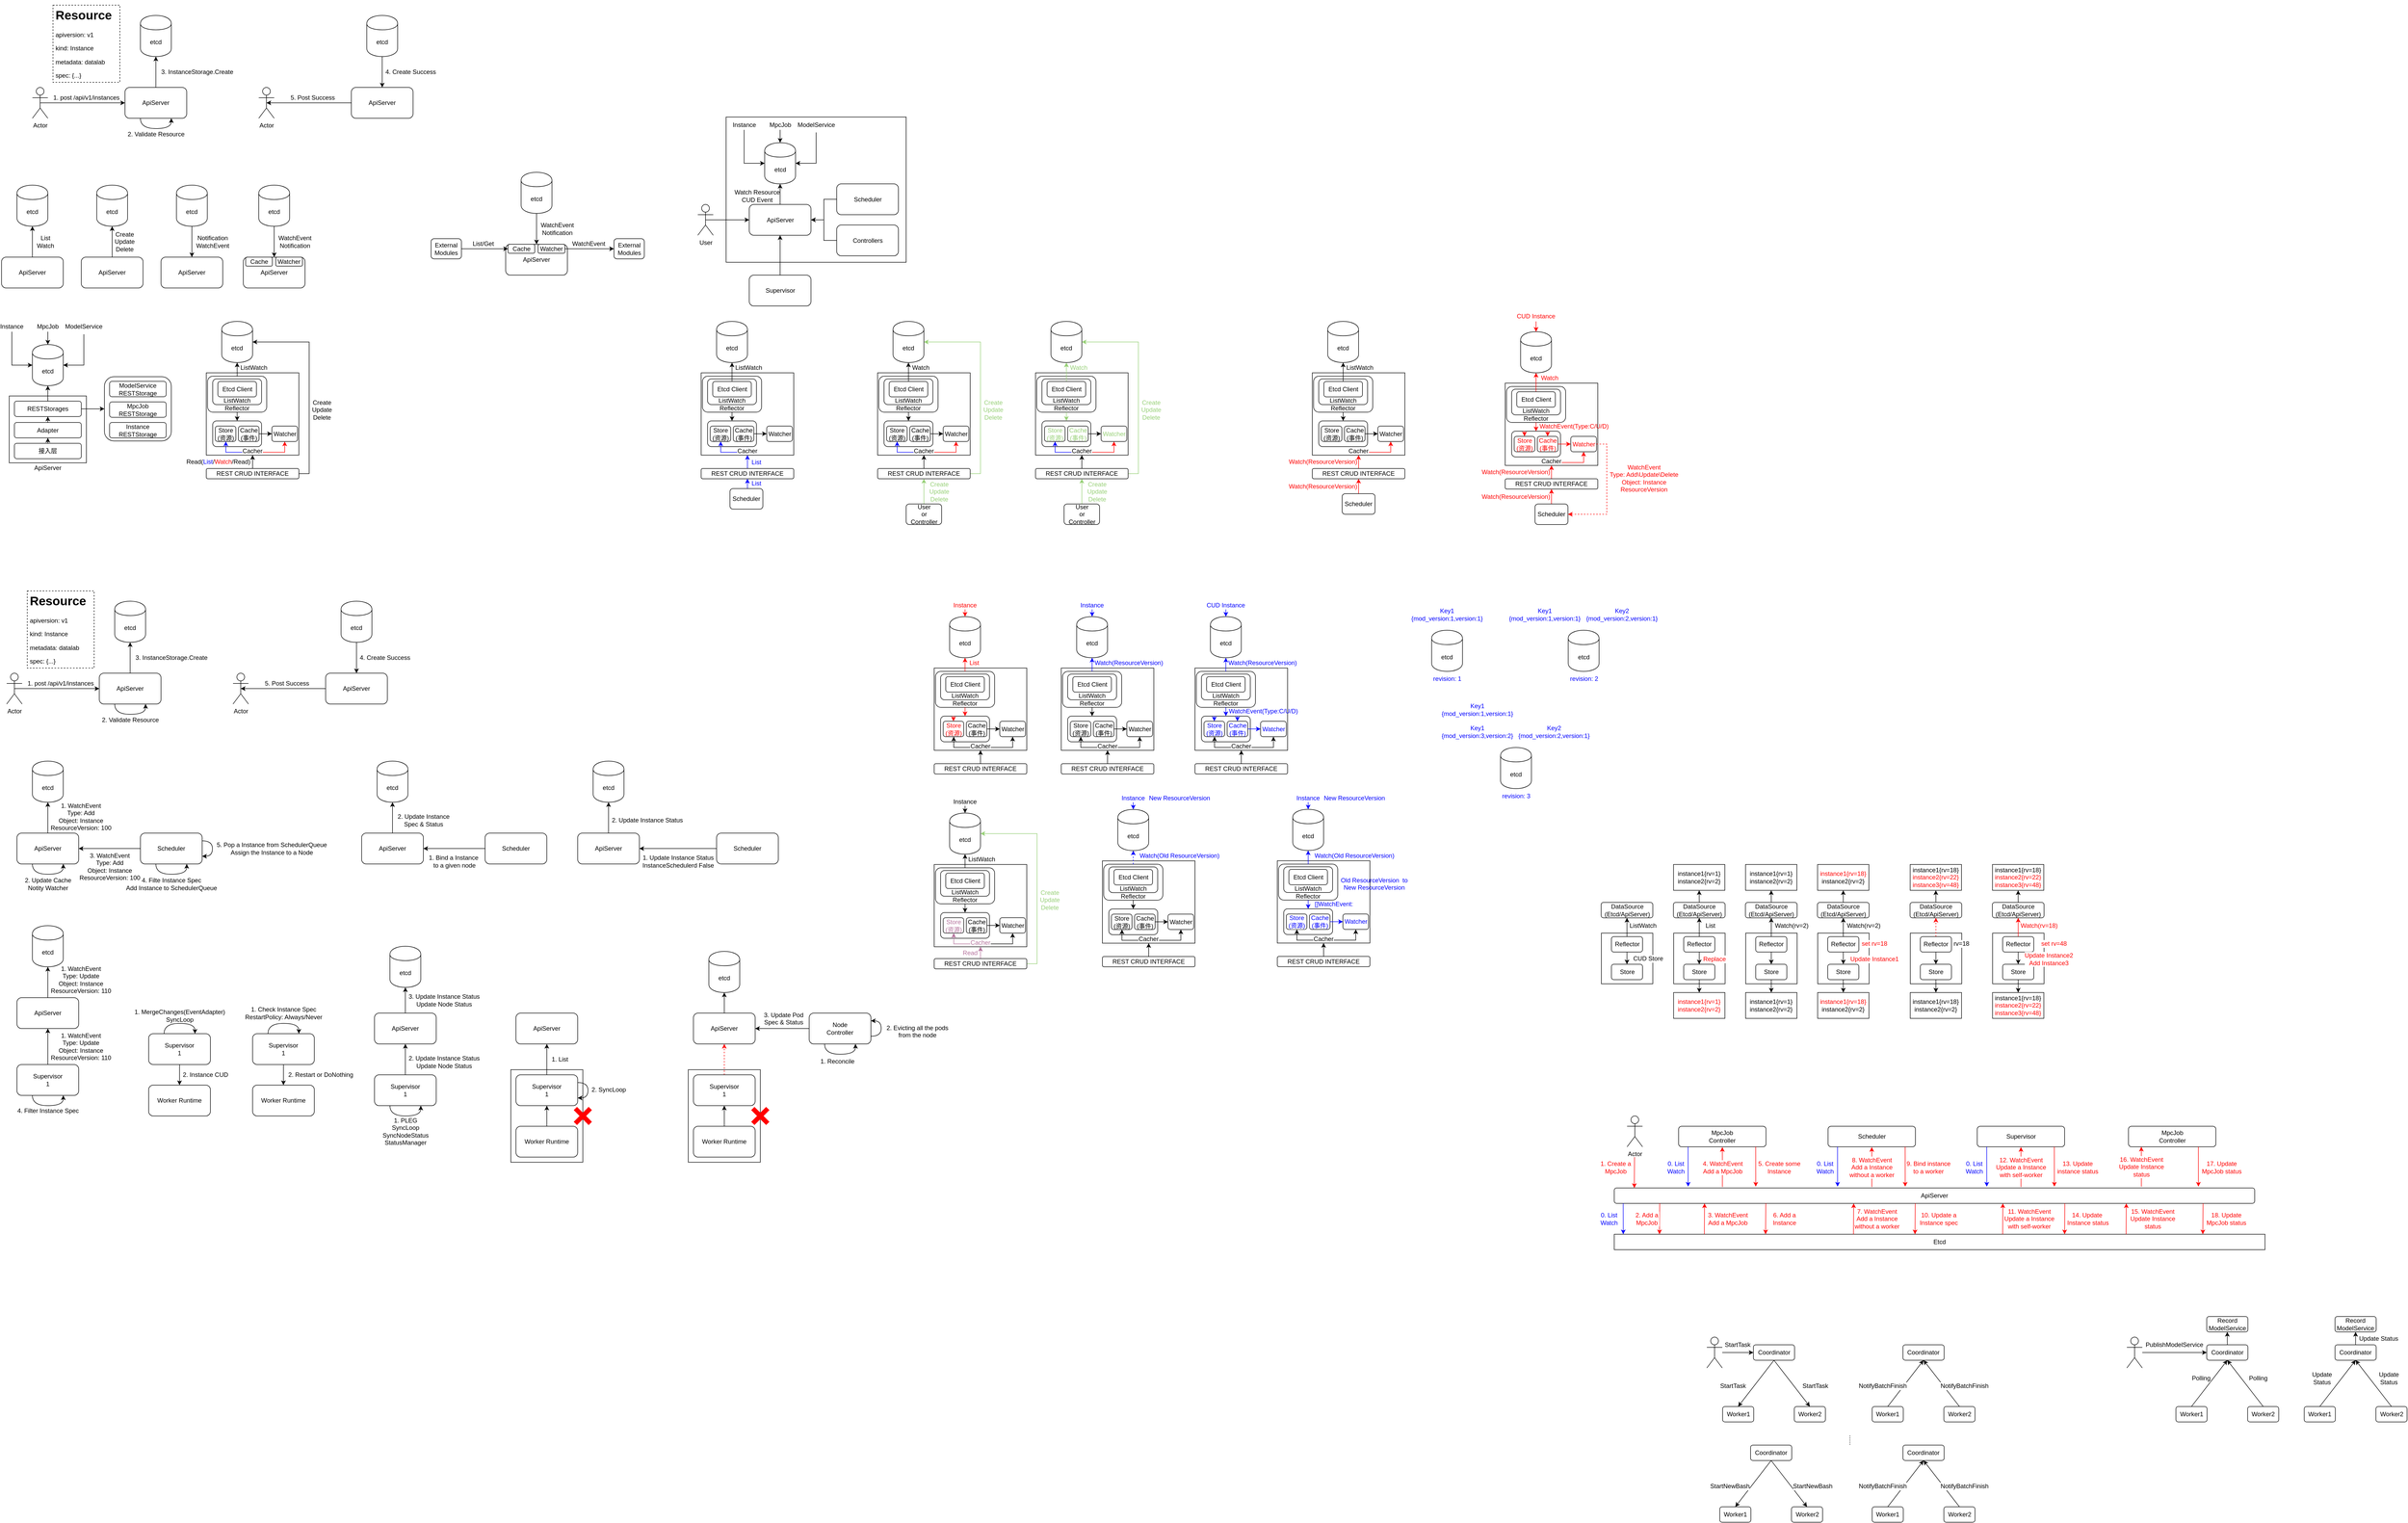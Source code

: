 <mxfile version="12.9.10" type="github" pages="3">
  <diagram id="9vjQtzVJ7qbeVhoStUTl" name="第 1 页">
    <mxGraphModel dx="2037" dy="1046" grid="1" gridSize="10" guides="1" tooltips="1" connect="1" arrows="1" fold="1" page="1" pageScale="1" pageWidth="827" pageHeight="1169" math="0" shadow="0">
      <root>
        <mxCell id="0" />
        <mxCell id="1" parent="0" />
        <mxCell id="tA1kky_qQhR9MNmGrfL9-764" value="" style="rounded=0;whiteSpace=wrap;html=1;labelBackgroundColor=#ffffff;strokeColor=#000000;fillColor=none;gradientColor=#ffffff;fontColor=#000000;align=center;" parent="1" vertex="1">
          <mxGeometry x="3130" y="1834.5" width="100" height="98.5" as="geometry" />
        </mxCell>
        <mxCell id="tA1kky_qQhR9MNmGrfL9-339" value="" style="rounded=0;whiteSpace=wrap;html=1;align=center;fillColor=none;" parent="1" vertex="1">
          <mxGeometry x="1428.5" y="247.5" width="350" height="282.5" as="geometry" />
        </mxCell>
        <mxCell id="tA1kky_qQhR9MNmGrfL9-308" value="" style="rounded=0;whiteSpace=wrap;html=1;strokeColor=#000000;fillColor=none;fontColor=#000000;align=center;gradientColor=#ffffff;" parent="1" vertex="1">
          <mxGeometry x="1010" y="2100" width="140" height="180" as="geometry" />
        </mxCell>
        <mxCell id="tA1kky_qQhR9MNmGrfL9-93" value="" style="rounded=1;whiteSpace=wrap;html=1;" parent="1" vertex="1">
          <mxGeometry x="220" y="752.5" width="130" height="125" as="geometry" />
        </mxCell>
        <mxCell id="tA1kky_qQhR9MNmGrfL9-76" value="" style="rounded=0;whiteSpace=wrap;html=1;strokeColor=#000000;align=center;" parent="1" vertex="1">
          <mxGeometry x="35" y="790" width="150" height="130" as="geometry" />
        </mxCell>
        <mxCell id="R647riTE8hrRx7rFXN2j-3" style="edgeStyle=orthogonalEdgeStyle;rounded=0;orthogonalLoop=1;jettySize=auto;html=1;exitX=0.5;exitY=0.5;exitDx=0;exitDy=0;exitPerimeter=0;entryX=0;entryY=0.5;entryDx=0;entryDy=0;" parent="1" source="R647riTE8hrRx7rFXN2j-1" target="R647riTE8hrRx7rFXN2j-2" edge="1">
          <mxGeometry relative="1" as="geometry" />
        </mxCell>
        <mxCell id="R647riTE8hrRx7rFXN2j-1" value="Actor" style="shape=umlActor;verticalLabelPosition=bottom;labelBackgroundColor=#ffffff;verticalAlign=top;html=1;outlineConnect=0;" parent="1" vertex="1">
          <mxGeometry x="80" y="190" width="30" height="60" as="geometry" />
        </mxCell>
        <mxCell id="R647riTE8hrRx7rFXN2j-7" style="edgeStyle=orthogonalEdgeStyle;rounded=0;orthogonalLoop=1;jettySize=auto;html=1;exitX=0.5;exitY=0;exitDx=0;exitDy=0;" parent="1" source="R647riTE8hrRx7rFXN2j-2" target="R647riTE8hrRx7rFXN2j-6" edge="1">
          <mxGeometry relative="1" as="geometry" />
        </mxCell>
        <mxCell id="R647riTE8hrRx7rFXN2j-2" value="ApiServer" style="rounded=1;whiteSpace=wrap;html=1;" parent="1" vertex="1">
          <mxGeometry x="260" y="190" width="120" height="60" as="geometry" />
        </mxCell>
        <mxCell id="R647riTE8hrRx7rFXN2j-4" value="&lt;h1&gt;Resource&lt;/h1&gt;&lt;p&gt;apiversion: v1&lt;/p&gt;&lt;p&gt;kind: Instance&lt;/p&gt;&lt;p&gt;metadata: datalab&lt;/p&gt;&lt;p&gt;spec: {...}&lt;/p&gt;" style="text;html=1;spacing=5;spacingTop=-20;whiteSpace=wrap;overflow=hidden;rounded=0;strokeColor=#000000;dashed=1;" parent="1" vertex="1">
          <mxGeometry x="120" y="30" width="130" height="150" as="geometry" />
        </mxCell>
        <mxCell id="R647riTE8hrRx7rFXN2j-5" value="1. post /api/v1/instances" style="text;html=1;strokeColor=none;fillColor=none;align=center;verticalAlign=middle;whiteSpace=wrap;rounded=0;" parent="1" vertex="1">
          <mxGeometry x="100" y="200" width="170" height="20" as="geometry" />
        </mxCell>
        <mxCell id="R647riTE8hrRx7rFXN2j-6" value="etcd" style="shape=cylinder;whiteSpace=wrap;html=1;boundedLbl=1;backgroundOutline=1;" parent="1" vertex="1">
          <mxGeometry x="290" y="50" width="60" height="80" as="geometry" />
        </mxCell>
        <mxCell id="R647riTE8hrRx7rFXN2j-8" value="3. InstanceStorage.Create" style="text;html=1;align=center;verticalAlign=middle;resizable=0;points=[];autosize=1;" parent="1" vertex="1">
          <mxGeometry x="320" y="150" width="160" height="20" as="geometry" />
        </mxCell>
        <mxCell id="R647riTE8hrRx7rFXN2j-10" style="edgeStyle=orthogonalEdgeStyle;curved=1;rounded=0;orthogonalLoop=1;jettySize=auto;html=1;exitX=0.25;exitY=1;exitDx=0;exitDy=0;entryX=0.75;entryY=1;entryDx=0;entryDy=0;" parent="1" source="R647riTE8hrRx7rFXN2j-2" target="R647riTE8hrRx7rFXN2j-2" edge="1">
          <mxGeometry relative="1" as="geometry" />
        </mxCell>
        <mxCell id="R647riTE8hrRx7rFXN2j-11" value="2. Validate Resource" style="text;html=1;align=center;verticalAlign=middle;resizable=0;points=[];autosize=1;" parent="1" vertex="1">
          <mxGeometry x="255" y="271" width="130" height="20" as="geometry" />
        </mxCell>
        <mxCell id="R647riTE8hrRx7rFXN2j-13" value="Actor" style="shape=umlActor;verticalLabelPosition=bottom;labelBackgroundColor=#ffffff;verticalAlign=top;html=1;outlineConnect=0;" parent="1" vertex="1">
          <mxGeometry x="520" y="190" width="30" height="60" as="geometry" />
        </mxCell>
        <mxCell id="R647riTE8hrRx7rFXN2j-24" style="edgeStyle=orthogonalEdgeStyle;curved=1;rounded=0;orthogonalLoop=1;jettySize=auto;html=1;exitX=0;exitY=0.5;exitDx=0;exitDy=0;entryX=0.5;entryY=0.5;entryDx=0;entryDy=0;entryPerimeter=0;" parent="1" source="R647riTE8hrRx7rFXN2j-15" target="R647riTE8hrRx7rFXN2j-13" edge="1">
          <mxGeometry relative="1" as="geometry" />
        </mxCell>
        <mxCell id="R647riTE8hrRx7rFXN2j-15" value="ApiServer" style="rounded=1;whiteSpace=wrap;html=1;" parent="1" vertex="1">
          <mxGeometry x="700" y="190" width="120" height="60" as="geometry" />
        </mxCell>
        <mxCell id="R647riTE8hrRx7rFXN2j-22" style="edgeStyle=orthogonalEdgeStyle;curved=1;rounded=0;orthogonalLoop=1;jettySize=auto;html=1;exitX=0.5;exitY=1;exitDx=0;exitDy=0;" parent="1" source="R647riTE8hrRx7rFXN2j-18" target="R647riTE8hrRx7rFXN2j-15" edge="1">
          <mxGeometry relative="1" as="geometry" />
        </mxCell>
        <mxCell id="R647riTE8hrRx7rFXN2j-18" value="etcd" style="shape=cylinder;whiteSpace=wrap;html=1;boundedLbl=1;backgroundOutline=1;" parent="1" vertex="1">
          <mxGeometry x="730" y="50" width="60" height="80" as="geometry" />
        </mxCell>
        <mxCell id="R647riTE8hrRx7rFXN2j-23" value="4. Create Success" style="text;html=1;align=center;verticalAlign=middle;resizable=0;points=[];autosize=1;" parent="1" vertex="1">
          <mxGeometry x="760" y="150" width="110" height="20" as="geometry" />
        </mxCell>
        <mxCell id="R647riTE8hrRx7rFXN2j-25" value="5. Post Success" style="text;html=1;strokeColor=none;fillColor=none;align=center;verticalAlign=middle;whiteSpace=wrap;rounded=0;" parent="1" vertex="1">
          <mxGeometry x="540" y="200" width="170" height="20" as="geometry" />
        </mxCell>
        <mxCell id="tA1kky_qQhR9MNmGrfL9-27" style="edgeStyle=orthogonalEdgeStyle;rounded=0;orthogonalLoop=1;jettySize=auto;html=1;exitX=0.5;exitY=0;exitDx=0;exitDy=0;" parent="1" source="tA1kky_qQhR9MNmGrfL9-28" target="tA1kky_qQhR9MNmGrfL9-29" edge="1">
          <mxGeometry relative="1" as="geometry" />
        </mxCell>
        <mxCell id="tA1kky_qQhR9MNmGrfL9-28" value="ApiServer" style="rounded=1;whiteSpace=wrap;html=1;" parent="1" vertex="1">
          <mxGeometry x="20" y="520" width="120" height="60" as="geometry" />
        </mxCell>
        <mxCell id="tA1kky_qQhR9MNmGrfL9-29" value="etcd" style="shape=cylinder;whiteSpace=wrap;html=1;boundedLbl=1;backgroundOutline=1;" parent="1" vertex="1">
          <mxGeometry x="50" y="380" width="60" height="80" as="geometry" />
        </mxCell>
        <mxCell id="tA1kky_qQhR9MNmGrfL9-30" value="List&lt;br&gt;Watch" style="text;html=1;align=center;verticalAlign=middle;resizable=0;points=[];autosize=1;" parent="1" vertex="1">
          <mxGeometry x="80" y="475" width="50" height="30" as="geometry" />
        </mxCell>
        <mxCell id="tA1kky_qQhR9MNmGrfL9-32" value="ApiServer" style="rounded=1;whiteSpace=wrap;html=1;" parent="1" vertex="1">
          <mxGeometry x="330" y="520" width="120" height="60" as="geometry" />
        </mxCell>
        <mxCell id="tA1kky_qQhR9MNmGrfL9-35" style="edgeStyle=orthogonalEdgeStyle;rounded=0;orthogonalLoop=1;jettySize=auto;html=1;exitX=0.5;exitY=1;exitDx=0;exitDy=0;" parent="1" source="tA1kky_qQhR9MNmGrfL9-33" target="tA1kky_qQhR9MNmGrfL9-32" edge="1">
          <mxGeometry relative="1" as="geometry" />
        </mxCell>
        <mxCell id="tA1kky_qQhR9MNmGrfL9-33" value="etcd" style="shape=cylinder;whiteSpace=wrap;html=1;boundedLbl=1;backgroundOutline=1;" parent="1" vertex="1">
          <mxGeometry x="360" y="380" width="60" height="80" as="geometry" />
        </mxCell>
        <mxCell id="tA1kky_qQhR9MNmGrfL9-34" value="Notification&lt;br&gt;WatchEvent" style="text;html=1;align=center;verticalAlign=middle;resizable=0;points=[];autosize=1;" parent="1" vertex="1">
          <mxGeometry x="390" y="475" width="80" height="30" as="geometry" />
        </mxCell>
        <mxCell id="tA1kky_qQhR9MNmGrfL9-44" style="edgeStyle=orthogonalEdgeStyle;rounded=0;orthogonalLoop=1;jettySize=auto;html=1;exitX=0.5;exitY=0;exitDx=0;exitDy=0;" parent="1" source="tA1kky_qQhR9MNmGrfL9-45" target="tA1kky_qQhR9MNmGrfL9-46" edge="1">
          <mxGeometry relative="1" as="geometry" />
        </mxCell>
        <mxCell id="tA1kky_qQhR9MNmGrfL9-45" value="ApiServer" style="rounded=1;whiteSpace=wrap;html=1;" parent="1" vertex="1">
          <mxGeometry x="1473.5" y="417.5" width="120" height="60" as="geometry" />
        </mxCell>
        <mxCell id="tA1kky_qQhR9MNmGrfL9-46" value="etcd" style="shape=cylinder;whiteSpace=wrap;html=1;boundedLbl=1;backgroundOutline=1;" parent="1" vertex="1">
          <mxGeometry x="1503.5" y="297.5" width="60" height="80" as="geometry" />
        </mxCell>
        <mxCell id="tA1kky_qQhR9MNmGrfL9-54" style="edgeStyle=orthogonalEdgeStyle;rounded=0;orthogonalLoop=1;jettySize=auto;html=1;exitX=0.5;exitY=0;exitDx=0;exitDy=0;entryX=0.5;entryY=1;entryDx=0;entryDy=0;" parent="1" source="tA1kky_qQhR9MNmGrfL9-48" target="tA1kky_qQhR9MNmGrfL9-45" edge="1">
          <mxGeometry relative="1" as="geometry" />
        </mxCell>
        <mxCell id="tA1kky_qQhR9MNmGrfL9-48" value="Supervisor" style="rounded=1;whiteSpace=wrap;html=1;" parent="1" vertex="1">
          <mxGeometry x="1473.5" y="555" width="120" height="60" as="geometry" />
        </mxCell>
        <mxCell id="tA1kky_qQhR9MNmGrfL9-55" style="edgeStyle=orthogonalEdgeStyle;rounded=0;orthogonalLoop=1;jettySize=auto;html=1;exitX=0;exitY=0.5;exitDx=0;exitDy=0;entryX=1;entryY=0.5;entryDx=0;entryDy=0;" parent="1" source="tA1kky_qQhR9MNmGrfL9-49" target="tA1kky_qQhR9MNmGrfL9-45" edge="1">
          <mxGeometry relative="1" as="geometry" />
        </mxCell>
        <mxCell id="tA1kky_qQhR9MNmGrfL9-49" value="Scheduler" style="rounded=1;whiteSpace=wrap;html=1;" parent="1" vertex="1">
          <mxGeometry x="1643.5" y="377.5" width="120" height="60" as="geometry" />
        </mxCell>
        <mxCell id="tA1kky_qQhR9MNmGrfL9-56" style="edgeStyle=orthogonalEdgeStyle;rounded=0;orthogonalLoop=1;jettySize=auto;html=1;exitX=0;exitY=0.5;exitDx=0;exitDy=0;entryX=1;entryY=0.5;entryDx=0;entryDy=0;" parent="1" source="tA1kky_qQhR9MNmGrfL9-50" target="tA1kky_qQhR9MNmGrfL9-45" edge="1">
          <mxGeometry relative="1" as="geometry" />
        </mxCell>
        <mxCell id="tA1kky_qQhR9MNmGrfL9-50" value="Controllers" style="rounded=1;whiteSpace=wrap;html=1;" parent="1" vertex="1">
          <mxGeometry x="1643.5" y="457.5" width="120" height="60" as="geometry" />
        </mxCell>
        <mxCell id="tA1kky_qQhR9MNmGrfL9-53" style="edgeStyle=orthogonalEdgeStyle;rounded=0;orthogonalLoop=1;jettySize=auto;html=1;exitX=0.5;exitY=0.5;exitDx=0;exitDy=0;entryX=0;entryY=0.5;entryDx=0;entryDy=0;exitPerimeter=0;" parent="1" source="tA1kky_qQhR9MNmGrfL9-334" target="tA1kky_qQhR9MNmGrfL9-45" edge="1">
          <mxGeometry relative="1" as="geometry">
            <mxPoint x="1443.5" y="447.5" as="sourcePoint" />
          </mxGeometry>
        </mxCell>
        <mxCell id="tA1kky_qQhR9MNmGrfL9-69" style="edgeStyle=orthogonalEdgeStyle;rounded=0;orthogonalLoop=1;jettySize=auto;html=1;exitX=0.5;exitY=1;exitDx=0;exitDy=0;entryX=0;entryY=0.5;entryDx=0;entryDy=0;" parent="1" source="tA1kky_qQhR9MNmGrfL9-66" target="tA1kky_qQhR9MNmGrfL9-46" edge="1">
          <mxGeometry relative="1" as="geometry" />
        </mxCell>
        <mxCell id="tA1kky_qQhR9MNmGrfL9-66" value="Instance" style="text;html=1;strokeColor=none;fillColor=none;align=center;verticalAlign=middle;whiteSpace=wrap;rounded=0;dashed=1;" parent="1" vertex="1">
          <mxGeometry x="1443.5" y="252.5" width="40" height="20" as="geometry" />
        </mxCell>
        <mxCell id="tA1kky_qQhR9MNmGrfL9-70" style="edgeStyle=orthogonalEdgeStyle;rounded=0;orthogonalLoop=1;jettySize=auto;html=1;exitX=0.5;exitY=1;exitDx=0;exitDy=0;entryX=0.5;entryY=0;entryDx=0;entryDy=0;" parent="1" source="tA1kky_qQhR9MNmGrfL9-67" target="tA1kky_qQhR9MNmGrfL9-46" edge="1">
          <mxGeometry relative="1" as="geometry">
            <mxPoint x="1533.5" y="282.5" as="targetPoint" />
          </mxGeometry>
        </mxCell>
        <mxCell id="tA1kky_qQhR9MNmGrfL9-67" value="MpcJob" style="text;html=1;strokeColor=none;fillColor=none;align=center;verticalAlign=middle;whiteSpace=wrap;rounded=0;dashed=1;" parent="1" vertex="1">
          <mxGeometry x="1513.5" y="252.5" width="40" height="20" as="geometry" />
        </mxCell>
        <mxCell id="tA1kky_qQhR9MNmGrfL9-72" style="edgeStyle=orthogonalEdgeStyle;rounded=0;orthogonalLoop=1;jettySize=auto;html=1;exitX=0.5;exitY=1;exitDx=0;exitDy=0;entryX=1;entryY=0.5;entryDx=0;entryDy=0;" parent="1" source="tA1kky_qQhR9MNmGrfL9-68" target="tA1kky_qQhR9MNmGrfL9-46" edge="1">
          <mxGeometry relative="1" as="geometry" />
        </mxCell>
        <mxCell id="tA1kky_qQhR9MNmGrfL9-68" value="ModelService" style="text;html=1;strokeColor=none;fillColor=none;align=center;verticalAlign=middle;whiteSpace=wrap;rounded=0;dashed=1;" parent="1" vertex="1">
          <mxGeometry x="1583.5" y="247.5" width="40" height="30" as="geometry" />
        </mxCell>
        <mxCell id="tA1kky_qQhR9MNmGrfL9-73" value="Watch Resource&lt;br&gt;CUD Event" style="text;html=1;strokeColor=none;fillColor=none;align=center;verticalAlign=middle;whiteSpace=wrap;rounded=0;dashed=1;" parent="1" vertex="1">
          <mxGeometry x="1438.5" y="385.5" width="100" height="30" as="geometry" />
        </mxCell>
        <mxCell id="tA1kky_qQhR9MNmGrfL9-344" style="edgeStyle=orthogonalEdgeStyle;rounded=0;orthogonalLoop=1;jettySize=auto;html=1;exitX=0.5;exitY=0;exitDx=0;exitDy=0;entryX=0.5;entryY=1;entryDx=0;entryDy=0;endArrow=classic;endFill=1;strokeColor=#000000;fontColor=#000000;" parent="1" source="tA1kky_qQhR9MNmGrfL9-75" target="tA1kky_qQhR9MNmGrfL9-342" edge="1">
          <mxGeometry relative="1" as="geometry" />
        </mxCell>
        <mxCell id="tA1kky_qQhR9MNmGrfL9-75" value="接入层" style="rounded=1;whiteSpace=wrap;html=1;" parent="1" vertex="1">
          <mxGeometry x="45" y="882" width="130" height="30" as="geometry" />
        </mxCell>
        <mxCell id="tA1kky_qQhR9MNmGrfL9-80" value="ApiServer" style="text;html=1;strokeColor=none;fillColor=none;align=center;verticalAlign=middle;whiteSpace=wrap;rounded=0;dashed=1;" parent="1" vertex="1">
          <mxGeometry x="90" y="920" width="40" height="20" as="geometry" />
        </mxCell>
        <mxCell id="tA1kky_qQhR9MNmGrfL9-139" style="edgeStyle=none;rounded=0;orthogonalLoop=1;jettySize=auto;html=1;exitX=1;exitY=0.5;exitDx=0;exitDy=0;entryX=0;entryY=0.5;entryDx=0;entryDy=0;endArrow=classic;endFill=1;" parent="1" source="tA1kky_qQhR9MNmGrfL9-85" target="tA1kky_qQhR9MNmGrfL9-93" edge="1">
          <mxGeometry relative="1" as="geometry" />
        </mxCell>
        <mxCell id="tA1kky_qQhR9MNmGrfL9-348" style="edgeStyle=orthogonalEdgeStyle;rounded=0;orthogonalLoop=1;jettySize=auto;html=1;exitX=0.5;exitY=0;exitDx=0;exitDy=0;entryX=0.5;entryY=1;entryDx=0;entryDy=0;endArrow=classic;endFill=1;strokeColor=#000000;fontColor=#000000;" parent="1" source="tA1kky_qQhR9MNmGrfL9-85" target="tA1kky_qQhR9MNmGrfL9-86" edge="1">
          <mxGeometry relative="1" as="geometry" />
        </mxCell>
        <mxCell id="tA1kky_qQhR9MNmGrfL9-85" value="RESTStorages" style="rounded=1;whiteSpace=wrap;html=1;" parent="1" vertex="1">
          <mxGeometry x="45" y="800" width="130" height="30" as="geometry" />
        </mxCell>
        <mxCell id="tA1kky_qQhR9MNmGrfL9-86" value="etcd" style="shape=cylinder;whiteSpace=wrap;html=1;boundedLbl=1;backgroundOutline=1;" parent="1" vertex="1">
          <mxGeometry x="80" y="690" width="60" height="80" as="geometry" />
        </mxCell>
        <mxCell id="tA1kky_qQhR9MNmGrfL9-87" style="edgeStyle=orthogonalEdgeStyle;rounded=0;orthogonalLoop=1;jettySize=auto;html=1;exitX=0.5;exitY=1;exitDx=0;exitDy=0;entryX=0;entryY=0.5;entryDx=0;entryDy=0;" parent="1" source="tA1kky_qQhR9MNmGrfL9-88" target="tA1kky_qQhR9MNmGrfL9-86" edge="1">
          <mxGeometry relative="1" as="geometry" />
        </mxCell>
        <mxCell id="tA1kky_qQhR9MNmGrfL9-88" value="Instance" style="text;html=1;strokeColor=none;fillColor=none;align=center;verticalAlign=middle;whiteSpace=wrap;rounded=0;dashed=1;" parent="1" vertex="1">
          <mxGeometry x="20" y="645" width="40" height="20" as="geometry" />
        </mxCell>
        <mxCell id="tA1kky_qQhR9MNmGrfL9-89" style="edgeStyle=orthogonalEdgeStyle;rounded=0;orthogonalLoop=1;jettySize=auto;html=1;exitX=0.5;exitY=1;exitDx=0;exitDy=0;entryX=0.5;entryY=0;entryDx=0;entryDy=0;" parent="1" source="tA1kky_qQhR9MNmGrfL9-90" target="tA1kky_qQhR9MNmGrfL9-86" edge="1">
          <mxGeometry relative="1" as="geometry">
            <mxPoint x="110" y="675" as="targetPoint" />
          </mxGeometry>
        </mxCell>
        <mxCell id="tA1kky_qQhR9MNmGrfL9-90" value="MpcJob" style="text;html=1;strokeColor=none;fillColor=none;align=center;verticalAlign=middle;whiteSpace=wrap;rounded=0;dashed=1;" parent="1" vertex="1">
          <mxGeometry x="90" y="645" width="40" height="20" as="geometry" />
        </mxCell>
        <mxCell id="tA1kky_qQhR9MNmGrfL9-91" style="edgeStyle=orthogonalEdgeStyle;rounded=0;orthogonalLoop=1;jettySize=auto;html=1;exitX=0.5;exitY=1;exitDx=0;exitDy=0;entryX=1;entryY=0.5;entryDx=0;entryDy=0;" parent="1" source="tA1kky_qQhR9MNmGrfL9-92" target="tA1kky_qQhR9MNmGrfL9-86" edge="1">
          <mxGeometry relative="1" as="geometry" />
        </mxCell>
        <mxCell id="tA1kky_qQhR9MNmGrfL9-92" value="ModelService" style="text;html=1;strokeColor=none;fillColor=none;align=center;verticalAlign=middle;whiteSpace=wrap;rounded=0;dashed=1;" parent="1" vertex="1">
          <mxGeometry x="160" y="640" width="40" height="30" as="geometry" />
        </mxCell>
        <mxCell id="tA1kky_qQhR9MNmGrfL9-94" value="Instance&lt;br&gt;RESTStorage" style="rounded=1;whiteSpace=wrap;html=1;" parent="1" vertex="1">
          <mxGeometry x="230" y="841.5" width="110" height="30" as="geometry" />
        </mxCell>
        <mxCell id="tA1kky_qQhR9MNmGrfL9-95" value="MpcJob&lt;br&gt;RESTStorage" style="rounded=1;whiteSpace=wrap;html=1;" parent="1" vertex="1">
          <mxGeometry x="230" y="801.5" width="110" height="30" as="geometry" />
        </mxCell>
        <mxCell id="tA1kky_qQhR9MNmGrfL9-96" value="ModelService&lt;br&gt;RESTStorage" style="rounded=1;whiteSpace=wrap;html=1;" parent="1" vertex="1">
          <mxGeometry x="230" y="761.5" width="110" height="30" as="geometry" />
        </mxCell>
        <mxCell id="tA1kky_qQhR9MNmGrfL9-108" value="" style="rounded=0;whiteSpace=wrap;html=1;strokeColor=#000000;align=center;" parent="1" vertex="1">
          <mxGeometry x="418" y="745" width="180" height="160" as="geometry" />
        </mxCell>
        <mxCell id="tA1kky_qQhR9MNmGrfL9-145" style="edgeStyle=orthogonalEdgeStyle;rounded=0;orthogonalLoop=1;jettySize=auto;html=1;exitX=1;exitY=0.75;exitDx=0;exitDy=0;entryX=0.5;entryY=1;entryDx=0;entryDy=0;endArrow=classic;endFill=1;strokeColor=#FF0000;" parent="1" source="tA1kky_qQhR9MNmGrfL9-127" target="tA1kky_qQhR9MNmGrfL9-107" edge="1">
          <mxGeometry relative="1" as="geometry" />
        </mxCell>
        <mxCell id="tA1kky_qQhR9MNmGrfL9-127" value="Cacher" style="text;html=1;strokeColor=none;fillColor=none;align=center;verticalAlign=middle;whiteSpace=wrap;rounded=0;" parent="1" vertex="1">
          <mxGeometry x="488" y="892.25" width="40" height="9.5" as="geometry" />
        </mxCell>
        <mxCell id="tA1kky_qQhR9MNmGrfL9-136" style="edgeStyle=none;rounded=0;orthogonalLoop=1;jettySize=auto;html=1;exitX=0.5;exitY=0;exitDx=0;exitDy=0;entryX=0.5;entryY=1;entryDx=0;entryDy=0;endArrow=classic;endFill=1;" parent="1" source="tA1kky_qQhR9MNmGrfL9-130" target="tA1kky_qQhR9MNmGrfL9-108" edge="1">
          <mxGeometry relative="1" as="geometry" />
        </mxCell>
        <mxCell id="tA1kky_qQhR9MNmGrfL9-141" style="edgeStyle=orthogonalEdgeStyle;rounded=0;orthogonalLoop=1;jettySize=auto;html=1;exitX=1;exitY=0.5;exitDx=0;exitDy=0;entryX=1;entryY=0.5;entryDx=0;entryDy=0;endArrow=classic;endFill=1;" parent="1" source="tA1kky_qQhR9MNmGrfL9-130" target="tA1kky_qQhR9MNmGrfL9-137" edge="1">
          <mxGeometry relative="1" as="geometry" />
        </mxCell>
        <mxCell id="tA1kky_qQhR9MNmGrfL9-130" value="REST CRUD INTERFACE" style="rounded=1;whiteSpace=wrap;html=1;" parent="1" vertex="1">
          <mxGeometry x="418" y="931" width="180" height="20" as="geometry" />
        </mxCell>
        <mxCell id="tA1kky_qQhR9MNmGrfL9-120" value="" style="rounded=1;whiteSpace=wrap;html=1;" parent="1" vertex="1">
          <mxGeometry x="420.5" y="751.5" width="115" height="70" as="geometry" />
        </mxCell>
        <mxCell id="tA1kky_qQhR9MNmGrfL9-116" value="" style="rounded=1;whiteSpace=wrap;html=1;" parent="1" vertex="1">
          <mxGeometry x="430.5" y="756.75" width="95" height="50" as="geometry" />
        </mxCell>
        <mxCell id="tA1kky_qQhR9MNmGrfL9-104" value="" style="rounded=1;whiteSpace=wrap;html=1;strokeColor=#000000;align=center;" parent="1" vertex="1">
          <mxGeometry x="430.5" y="838.5" width="95" height="50" as="geometry" />
        </mxCell>
        <mxCell id="tA1kky_qQhR9MNmGrfL9-124" style="rounded=0;orthogonalLoop=1;jettySize=auto;html=1;exitX=0.5;exitY=1;exitDx=0;exitDy=0;entryX=0.5;entryY=0;entryDx=0;entryDy=0;endArrow=classic;endFill=1;" parent="1" source="tA1kky_qQhR9MNmGrfL9-120" target="tA1kky_qQhR9MNmGrfL9-104" edge="1">
          <mxGeometry relative="1" as="geometry" />
        </mxCell>
        <mxCell id="tA1kky_qQhR9MNmGrfL9-106" value="" style="group" parent="1" vertex="1" connectable="0">
          <mxGeometry x="435.5" y="848.5" width="85" height="30" as="geometry" />
        </mxCell>
        <mxCell id="tA1kky_qQhR9MNmGrfL9-102" value="Cache&lt;br&gt;(事件)" style="rounded=1;whiteSpace=wrap;html=1;" parent="tA1kky_qQhR9MNmGrfL9-106" vertex="1">
          <mxGeometry x="45" width="40" height="30" as="geometry" />
        </mxCell>
        <mxCell id="tA1kky_qQhR9MNmGrfL9-103" value="Store&lt;br&gt;(资源)" style="rounded=1;whiteSpace=wrap;html=1;" parent="tA1kky_qQhR9MNmGrfL9-106" vertex="1">
          <mxGeometry width="40" height="30" as="geometry" />
        </mxCell>
        <mxCell id="tA1kky_qQhR9MNmGrfL9-107" value="Watcher" style="rounded=1;whiteSpace=wrap;html=1;" parent="1" vertex="1">
          <mxGeometry x="545.5" y="848.5" width="50" height="30" as="geometry" />
        </mxCell>
        <mxCell id="tA1kky_qQhR9MNmGrfL9-114" style="edgeStyle=none;rounded=0;orthogonalLoop=1;jettySize=auto;html=1;exitX=1;exitY=0.5;exitDx=0;exitDy=0;entryX=0;entryY=0.5;entryDx=0;entryDy=0;endArrow=classic;endFill=1;" parent="1" source="tA1kky_qQhR9MNmGrfL9-102" target="tA1kky_qQhR9MNmGrfL9-107" edge="1">
          <mxGeometry relative="1" as="geometry" />
        </mxCell>
        <mxCell id="tA1kky_qQhR9MNmGrfL9-138" style="edgeStyle=none;rounded=0;orthogonalLoop=1;jettySize=auto;html=1;entryX=0.5;entryY=1;entryDx=0;entryDy=0;endArrow=classic;endFill=1;exitX=0.5;exitY=0;exitDx=0;exitDy=0;" parent="1" source="tA1kky_qQhR9MNmGrfL9-120" target="tA1kky_qQhR9MNmGrfL9-137" edge="1">
          <mxGeometry relative="1" as="geometry">
            <mxPoint x="478" y="750" as="sourcePoint" />
          </mxGeometry>
        </mxCell>
        <mxCell id="tA1kky_qQhR9MNmGrfL9-115" value="Etcd Client" style="rounded=1;whiteSpace=wrap;html=1;" parent="1" vertex="1">
          <mxGeometry x="440.5" y="761.75" width="75" height="30" as="geometry" />
        </mxCell>
        <mxCell id="tA1kky_qQhR9MNmGrfL9-119" value="ListWatch" style="text;html=1;strokeColor=none;fillColor=none;align=center;verticalAlign=middle;whiteSpace=wrap;rounded=0;" parent="1" vertex="1">
          <mxGeometry x="443" y="793.75" width="70" height="10" as="geometry" />
        </mxCell>
        <mxCell id="tA1kky_qQhR9MNmGrfL9-121" value="Reflector" style="text;html=1;strokeColor=none;fillColor=none;align=center;verticalAlign=middle;whiteSpace=wrap;rounded=0;" parent="1" vertex="1">
          <mxGeometry x="443" y="808.75" width="70" height="10" as="geometry" />
        </mxCell>
        <mxCell id="tA1kky_qQhR9MNmGrfL9-137" value="etcd" style="shape=cylinder;whiteSpace=wrap;html=1;boundedLbl=1;backgroundOutline=1;" parent="1" vertex="1">
          <mxGeometry x="448" y="645" width="60" height="80" as="geometry" />
        </mxCell>
        <mxCell id="tA1kky_qQhR9MNmGrfL9-140" value="Read(&lt;font color=&quot;#0000ff&quot;&gt;List&lt;/font&gt;/&lt;font color=&quot;#ff0000&quot;&gt;Watch&lt;/font&gt;/Read)" style="text;html=1;strokeColor=none;fillColor=none;align=center;verticalAlign=middle;whiteSpace=wrap;rounded=0;" parent="1" vertex="1">
          <mxGeometry x="380" y="908" width="122.5" height="20" as="geometry" />
        </mxCell>
        <mxCell id="tA1kky_qQhR9MNmGrfL9-142" value="Create&lt;br&gt;Update&lt;br&gt;Delete" style="text;html=1;strokeColor=none;fillColor=none;align=center;verticalAlign=middle;whiteSpace=wrap;rounded=0;" parent="1" vertex="1">
          <mxGeometry x="618" y="791.75" width="50" height="50" as="geometry" />
        </mxCell>
        <mxCell id="tA1kky_qQhR9MNmGrfL9-143" value="ListWatch" style="text;html=1;strokeColor=none;fillColor=none;align=center;verticalAlign=middle;whiteSpace=wrap;rounded=0;" parent="1" vertex="1">
          <mxGeometry x="479" y="725" width="62.5" height="20" as="geometry" />
        </mxCell>
        <mxCell id="tA1kky_qQhR9MNmGrfL9-147" value="" style="rounded=0;whiteSpace=wrap;html=1;strokeColor=#000000;align=center;" parent="1" vertex="1">
          <mxGeometry x="2943" y="765" width="180" height="160" as="geometry" />
        </mxCell>
        <mxCell id="tA1kky_qQhR9MNmGrfL9-148" style="edgeStyle=orthogonalEdgeStyle;rounded=0;orthogonalLoop=1;jettySize=auto;html=1;exitX=1;exitY=0.75;exitDx=0;exitDy=0;entryX=0.5;entryY=1;entryDx=0;entryDy=0;endArrow=classic;endFill=1;strokeColor=#FF0000;" parent="1" source="tA1kky_qQhR9MNmGrfL9-149" target="tA1kky_qQhR9MNmGrfL9-160" edge="1">
          <mxGeometry relative="1" as="geometry" />
        </mxCell>
        <mxCell id="tA1kky_qQhR9MNmGrfL9-149" value="Cacher" style="text;html=1;strokeColor=none;fillColor=none;align=center;verticalAlign=middle;whiteSpace=wrap;rounded=0;" parent="1" vertex="1">
          <mxGeometry x="3013" y="912.25" width="40" height="9.5" as="geometry" />
        </mxCell>
        <mxCell id="tA1kky_qQhR9MNmGrfL9-150" style="edgeStyle=none;rounded=0;orthogonalLoop=1;jettySize=auto;html=1;exitX=0.5;exitY=0;exitDx=0;exitDy=0;entryX=0.5;entryY=1;entryDx=0;entryDy=0;endArrow=classic;endFill=1;strokeColor=#FF0000;" parent="1" source="tA1kky_qQhR9MNmGrfL9-152" target="tA1kky_qQhR9MNmGrfL9-147" edge="1">
          <mxGeometry relative="1" as="geometry" />
        </mxCell>
        <mxCell id="tA1kky_qQhR9MNmGrfL9-152" value="REST CRUD INTERFACE" style="rounded=1;whiteSpace=wrap;html=1;" parent="1" vertex="1">
          <mxGeometry x="2943" y="951" width="180" height="20" as="geometry" />
        </mxCell>
        <mxCell id="tA1kky_qQhR9MNmGrfL9-153" value="" style="rounded=1;whiteSpace=wrap;html=1;" parent="1" vertex="1">
          <mxGeometry x="2945.5" y="771.5" width="115" height="70" as="geometry" />
        </mxCell>
        <mxCell id="tA1kky_qQhR9MNmGrfL9-154" value="" style="rounded=1;whiteSpace=wrap;html=1;" parent="1" vertex="1">
          <mxGeometry x="2955.5" y="776.75" width="95" height="50" as="geometry" />
        </mxCell>
        <mxCell id="tA1kky_qQhR9MNmGrfL9-155" value="" style="rounded=1;whiteSpace=wrap;html=1;strokeColor=#000000;align=center;" parent="1" vertex="1">
          <mxGeometry x="2955.5" y="858.5" width="95" height="50" as="geometry" />
        </mxCell>
        <mxCell id="tA1kky_qQhR9MNmGrfL9-156" style="rounded=0;orthogonalLoop=1;jettySize=auto;html=1;exitX=0.5;exitY=1;exitDx=0;exitDy=0;entryX=0.5;entryY=0;entryDx=0;entryDy=0;endArrow=classic;endFill=1;strokeColor=#FF0000;" parent="1" source="tA1kky_qQhR9MNmGrfL9-153" target="tA1kky_qQhR9MNmGrfL9-155" edge="1">
          <mxGeometry relative="1" as="geometry" />
        </mxCell>
        <mxCell id="tA1kky_qQhR9MNmGrfL9-157" value="" style="group;fontColor=#FF0000;" parent="1" vertex="1" connectable="0">
          <mxGeometry x="2960.5" y="868.5" width="85" height="30" as="geometry" />
        </mxCell>
        <mxCell id="tA1kky_qQhR9MNmGrfL9-158" value="&lt;font color=&quot;#ff0000&quot;&gt;Cache&lt;br&gt;(事件)&lt;/font&gt;" style="rounded=1;whiteSpace=wrap;html=1;" parent="tA1kky_qQhR9MNmGrfL9-157" vertex="1">
          <mxGeometry x="45" width="40" height="30" as="geometry" />
        </mxCell>
        <mxCell id="tA1kky_qQhR9MNmGrfL9-159" value="&lt;font color=&quot;#ff0000&quot;&gt;Store&lt;br&gt;(资源)&lt;/font&gt;" style="rounded=1;whiteSpace=wrap;html=1;" parent="tA1kky_qQhR9MNmGrfL9-157" vertex="1">
          <mxGeometry width="40" height="30" as="geometry" />
        </mxCell>
        <mxCell id="tA1kky_qQhR9MNmGrfL9-173" style="edgeStyle=orthogonalEdgeStyle;rounded=0;orthogonalLoop=1;jettySize=auto;html=1;exitX=1;exitY=0.5;exitDx=0;exitDy=0;entryX=1;entryY=0.5;entryDx=0;entryDy=0;endArrow=classic;endFill=1;strokeColor=#FF0000;dashed=1;" parent="1" source="tA1kky_qQhR9MNmGrfL9-160" target="tA1kky_qQhR9MNmGrfL9-171" edge="1">
          <mxGeometry relative="1" as="geometry" />
        </mxCell>
        <mxCell id="tA1kky_qQhR9MNmGrfL9-160" value="&lt;font color=&quot;#ff0000&quot;&gt;Watcher&lt;/font&gt;" style="rounded=1;whiteSpace=wrap;html=1;" parent="1" vertex="1">
          <mxGeometry x="3070.5" y="868.5" width="50" height="30" as="geometry" />
        </mxCell>
        <mxCell id="tA1kky_qQhR9MNmGrfL9-161" style="edgeStyle=none;rounded=0;orthogonalLoop=1;jettySize=auto;html=1;exitX=1;exitY=0.5;exitDx=0;exitDy=0;entryX=0;entryY=0.5;entryDx=0;entryDy=0;endArrow=classic;endFill=1;strokeColor=#FF0000;" parent="1" source="tA1kky_qQhR9MNmGrfL9-158" target="tA1kky_qQhR9MNmGrfL9-160" edge="1">
          <mxGeometry relative="1" as="geometry" />
        </mxCell>
        <mxCell id="tA1kky_qQhR9MNmGrfL9-162" style="edgeStyle=none;rounded=0;orthogonalLoop=1;jettySize=auto;html=1;exitX=0.5;exitY=0;exitDx=0;exitDy=0;entryX=0.5;entryY=1;entryDx=0;entryDy=0;endArrow=classic;endFill=1;fontColor=#FF0000;strokeColor=#FF0000;" parent="1" source="tA1kky_qQhR9MNmGrfL9-163" target="tA1kky_qQhR9MNmGrfL9-166" edge="1">
          <mxGeometry relative="1" as="geometry" />
        </mxCell>
        <mxCell id="tA1kky_qQhR9MNmGrfL9-163" value="Etcd Client" style="rounded=1;whiteSpace=wrap;html=1;" parent="1" vertex="1">
          <mxGeometry x="2965.5" y="781.75" width="75" height="30" as="geometry" />
        </mxCell>
        <mxCell id="tA1kky_qQhR9MNmGrfL9-164" value="ListWatch" style="text;html=1;strokeColor=none;fillColor=none;align=center;verticalAlign=middle;whiteSpace=wrap;rounded=0;" parent="1" vertex="1">
          <mxGeometry x="2968" y="813.75" width="70" height="10" as="geometry" />
        </mxCell>
        <mxCell id="tA1kky_qQhR9MNmGrfL9-165" value="Reflector" style="text;html=1;strokeColor=none;fillColor=none;align=center;verticalAlign=middle;whiteSpace=wrap;rounded=0;" parent="1" vertex="1">
          <mxGeometry x="2968" y="828.75" width="70" height="10" as="geometry" />
        </mxCell>
        <mxCell id="tA1kky_qQhR9MNmGrfL9-166" value="etcd" style="shape=cylinder;whiteSpace=wrap;html=1;boundedLbl=1;backgroundOutline=1;" parent="1" vertex="1">
          <mxGeometry x="2973" y="665" width="60" height="80" as="geometry" />
        </mxCell>
        <mxCell id="tA1kky_qQhR9MNmGrfL9-169" value="Watch" style="text;html=1;strokeColor=none;fillColor=none;align=center;verticalAlign=middle;whiteSpace=wrap;rounded=0;fontColor=#FF0000;" parent="1" vertex="1">
          <mxGeometry x="3004" y="745" width="51" height="20" as="geometry" />
        </mxCell>
        <mxCell id="tA1kky_qQhR9MNmGrfL9-172" style="edgeStyle=orthogonalEdgeStyle;rounded=0;orthogonalLoop=1;jettySize=auto;html=1;exitX=0.5;exitY=0;exitDx=0;exitDy=0;entryX=0.5;entryY=1;entryDx=0;entryDy=0;endArrow=classic;endFill=1;strokeColor=#FF0000;" parent="1" source="tA1kky_qQhR9MNmGrfL9-171" target="tA1kky_qQhR9MNmGrfL9-152" edge="1">
          <mxGeometry relative="1" as="geometry" />
        </mxCell>
        <mxCell id="tA1kky_qQhR9MNmGrfL9-171" value="Scheduler" style="rounded=1;whiteSpace=wrap;html=1;" parent="1" vertex="1">
          <mxGeometry x="3001" y="1000" width="64" height="40" as="geometry" />
        </mxCell>
        <mxCell id="tA1kky_qQhR9MNmGrfL9-174" value="WatchEvent&lt;br&gt;Type: Add\Update\Delete&lt;br&gt;Object: Instance&lt;br&gt;ResourceVersion" style="text;html=1;strokeColor=none;fillColor=none;align=center;verticalAlign=middle;whiteSpace=wrap;rounded=0;fontColor=#FF0000;" parent="1" vertex="1">
          <mxGeometry x="3141" y="916" width="144" height="68" as="geometry" />
        </mxCell>
        <mxCell id="tA1kky_qQhR9MNmGrfL9-175" style="edgeStyle=orthogonalEdgeStyle;rounded=0;orthogonalLoop=1;jettySize=auto;html=1;exitX=0.5;exitY=0.5;exitDx=0;exitDy=0;exitPerimeter=0;entryX=0;entryY=0.5;entryDx=0;entryDy=0;" parent="1" source="tA1kky_qQhR9MNmGrfL9-176" target="tA1kky_qQhR9MNmGrfL9-178" edge="1">
          <mxGeometry relative="1" as="geometry" />
        </mxCell>
        <mxCell id="tA1kky_qQhR9MNmGrfL9-176" value="Actor" style="shape=umlActor;verticalLabelPosition=bottom;labelBackgroundColor=#ffffff;verticalAlign=top;html=1;outlineConnect=0;" parent="1" vertex="1">
          <mxGeometry x="30" y="1329" width="30" height="60" as="geometry" />
        </mxCell>
        <mxCell id="tA1kky_qQhR9MNmGrfL9-177" style="edgeStyle=orthogonalEdgeStyle;rounded=0;orthogonalLoop=1;jettySize=auto;html=1;exitX=0.5;exitY=0;exitDx=0;exitDy=0;" parent="1" source="tA1kky_qQhR9MNmGrfL9-178" target="tA1kky_qQhR9MNmGrfL9-181" edge="1">
          <mxGeometry relative="1" as="geometry" />
        </mxCell>
        <mxCell id="tA1kky_qQhR9MNmGrfL9-178" value="ApiServer" style="rounded=1;whiteSpace=wrap;html=1;" parent="1" vertex="1">
          <mxGeometry x="210" y="1329" width="120" height="60" as="geometry" />
        </mxCell>
        <mxCell id="tA1kky_qQhR9MNmGrfL9-179" value="&lt;h1&gt;Resource&lt;/h1&gt;&lt;p&gt;apiversion: v1&lt;/p&gt;&lt;p&gt;kind: Instance&lt;/p&gt;&lt;p&gt;metadata: datalab&lt;/p&gt;&lt;p&gt;spec: {...}&lt;/p&gt;" style="text;html=1;spacing=5;spacingTop=-20;whiteSpace=wrap;overflow=hidden;rounded=0;strokeColor=#000000;dashed=1;" parent="1" vertex="1">
          <mxGeometry x="70" y="1169" width="130" height="150" as="geometry" />
        </mxCell>
        <mxCell id="tA1kky_qQhR9MNmGrfL9-180" value="1. post /api/v1/instances" style="text;html=1;strokeColor=none;fillColor=none;align=center;verticalAlign=middle;whiteSpace=wrap;rounded=0;" parent="1" vertex="1">
          <mxGeometry x="50" y="1339" width="170" height="20" as="geometry" />
        </mxCell>
        <mxCell id="tA1kky_qQhR9MNmGrfL9-181" value="etcd" style="shape=cylinder;whiteSpace=wrap;html=1;boundedLbl=1;backgroundOutline=1;" parent="1" vertex="1">
          <mxGeometry x="240" y="1189" width="60" height="80" as="geometry" />
        </mxCell>
        <mxCell id="tA1kky_qQhR9MNmGrfL9-182" value="3. InstanceStorage.Create" style="text;html=1;align=center;verticalAlign=middle;resizable=0;points=[];autosize=1;" parent="1" vertex="1">
          <mxGeometry x="270" y="1289" width="160" height="20" as="geometry" />
        </mxCell>
        <mxCell id="tA1kky_qQhR9MNmGrfL9-183" style="edgeStyle=orthogonalEdgeStyle;curved=1;rounded=0;orthogonalLoop=1;jettySize=auto;html=1;exitX=0.25;exitY=1;exitDx=0;exitDy=0;entryX=0.75;entryY=1;entryDx=0;entryDy=0;" parent="1" source="tA1kky_qQhR9MNmGrfL9-178" target="tA1kky_qQhR9MNmGrfL9-178" edge="1">
          <mxGeometry relative="1" as="geometry" />
        </mxCell>
        <mxCell id="tA1kky_qQhR9MNmGrfL9-184" value="2. Validate Resource" style="text;html=1;align=center;verticalAlign=middle;resizable=0;points=[];autosize=1;" parent="1" vertex="1">
          <mxGeometry x="205" y="1410" width="130" height="20" as="geometry" />
        </mxCell>
        <mxCell id="tA1kky_qQhR9MNmGrfL9-185" value="Actor" style="shape=umlActor;verticalLabelPosition=bottom;labelBackgroundColor=#ffffff;verticalAlign=top;html=1;outlineConnect=0;" parent="1" vertex="1">
          <mxGeometry x="470" y="1329" width="30" height="60" as="geometry" />
        </mxCell>
        <mxCell id="tA1kky_qQhR9MNmGrfL9-186" style="edgeStyle=orthogonalEdgeStyle;curved=1;rounded=0;orthogonalLoop=1;jettySize=auto;html=1;exitX=0;exitY=0.5;exitDx=0;exitDy=0;entryX=0.5;entryY=0.5;entryDx=0;entryDy=0;entryPerimeter=0;" parent="1" source="tA1kky_qQhR9MNmGrfL9-187" target="tA1kky_qQhR9MNmGrfL9-185" edge="1">
          <mxGeometry relative="1" as="geometry" />
        </mxCell>
        <mxCell id="tA1kky_qQhR9MNmGrfL9-187" value="ApiServer" style="rounded=1;whiteSpace=wrap;html=1;" parent="1" vertex="1">
          <mxGeometry x="650" y="1329" width="120" height="60" as="geometry" />
        </mxCell>
        <mxCell id="tA1kky_qQhR9MNmGrfL9-188" style="edgeStyle=orthogonalEdgeStyle;curved=1;rounded=0;orthogonalLoop=1;jettySize=auto;html=1;exitX=0.5;exitY=1;exitDx=0;exitDy=0;" parent="1" source="tA1kky_qQhR9MNmGrfL9-189" target="tA1kky_qQhR9MNmGrfL9-187" edge="1">
          <mxGeometry relative="1" as="geometry" />
        </mxCell>
        <mxCell id="tA1kky_qQhR9MNmGrfL9-189" value="etcd" style="shape=cylinder;whiteSpace=wrap;html=1;boundedLbl=1;backgroundOutline=1;" parent="1" vertex="1">
          <mxGeometry x="680" y="1189" width="60" height="80" as="geometry" />
        </mxCell>
        <mxCell id="tA1kky_qQhR9MNmGrfL9-190" value="4. Create Success" style="text;html=1;align=center;verticalAlign=middle;resizable=0;points=[];autosize=1;" parent="1" vertex="1">
          <mxGeometry x="710" y="1289" width="110" height="20" as="geometry" />
        </mxCell>
        <mxCell id="tA1kky_qQhR9MNmGrfL9-191" value="5. Post Success" style="text;html=1;strokeColor=none;fillColor=none;align=center;verticalAlign=middle;whiteSpace=wrap;rounded=0;" parent="1" vertex="1">
          <mxGeometry x="490" y="1339" width="170" height="20" as="geometry" />
        </mxCell>
        <mxCell id="tA1kky_qQhR9MNmGrfL9-192" value="ApiServer" style="rounded=1;whiteSpace=wrap;html=1;" parent="1" vertex="1">
          <mxGeometry x="50" y="1640" width="120" height="60" as="geometry" />
        </mxCell>
        <mxCell id="tA1kky_qQhR9MNmGrfL9-194" value="etcd" style="shape=cylinder;whiteSpace=wrap;html=1;boundedLbl=1;backgroundOutline=1;" parent="1" vertex="1">
          <mxGeometry x="80" y="1500" width="60" height="80" as="geometry" />
        </mxCell>
        <mxCell id="tA1kky_qQhR9MNmGrfL9-202" style="rounded=0;orthogonalLoop=1;jettySize=auto;html=1;endArrow=classic;endFill=1;strokeColor=#000000;fontColor=#000000;entryX=0.5;entryY=1;entryDx=0;entryDy=0;" parent="1" source="tA1kky_qQhR9MNmGrfL9-192" target="tA1kky_qQhR9MNmGrfL9-194" edge="1">
          <mxGeometry relative="1" as="geometry">
            <mxPoint x="80" y="1590" as="targetPoint" />
          </mxGeometry>
        </mxCell>
        <mxCell id="tA1kky_qQhR9MNmGrfL9-196" value="1. WatchEvent&lt;br&gt;Type: Add&lt;br&gt;Object: Instance&lt;br&gt;ResourceVersion: 100" style="text;html=1;fontColor=#000000;align=center;" parent="1" vertex="1">
          <mxGeometry x="114" y="1573" width="120" height="70" as="geometry" />
        </mxCell>
        <mxCell id="tA1kky_qQhR9MNmGrfL9-198" style="edgeStyle=orthogonalEdgeStyle;rounded=0;orthogonalLoop=1;jettySize=auto;html=1;exitX=0.25;exitY=1;exitDx=0;exitDy=0;entryX=0.75;entryY=1;entryDx=0;entryDy=0;endArrow=classic;endFill=1;strokeColor=#000000;fontColor=#000000;curved=1;" parent="1" source="tA1kky_qQhR9MNmGrfL9-192" target="tA1kky_qQhR9MNmGrfL9-192" edge="1">
          <mxGeometry relative="1" as="geometry" />
        </mxCell>
        <mxCell id="tA1kky_qQhR9MNmGrfL9-199" value="2. Update Cache&lt;br&gt;Notity Watcher" style="text;html=1;align=center;verticalAlign=middle;resizable=0;points=[];autosize=1;" parent="1" vertex="1">
          <mxGeometry x="55" y="1724" width="110" height="30" as="geometry" />
        </mxCell>
        <mxCell id="tA1kky_qQhR9MNmGrfL9-201" style="edgeStyle=orthogonalEdgeStyle;curved=1;rounded=0;orthogonalLoop=1;jettySize=auto;html=1;exitX=0;exitY=0.5;exitDx=0;exitDy=0;entryX=1;entryY=0.5;entryDx=0;entryDy=0;endArrow=classic;endFill=1;strokeColor=#000000;fontColor=#000000;" parent="1" source="tA1kky_qQhR9MNmGrfL9-200" target="tA1kky_qQhR9MNmGrfL9-192" edge="1">
          <mxGeometry relative="1" as="geometry" />
        </mxCell>
        <mxCell id="tA1kky_qQhR9MNmGrfL9-200" value="Scheduler" style="rounded=1;whiteSpace=wrap;html=1;" parent="1" vertex="1">
          <mxGeometry x="290" y="1640" width="120" height="60" as="geometry" />
        </mxCell>
        <mxCell id="tA1kky_qQhR9MNmGrfL9-204" value="3. WatchEvent&lt;br&gt;Type: Add&lt;br&gt;Object: Instance&lt;br&gt;ResourceVersion: 100" style="text;html=1;fontColor=#000000;align=center;" parent="1" vertex="1">
          <mxGeometry x="170" y="1670" width="120" height="70" as="geometry" />
        </mxCell>
        <mxCell id="tA1kky_qQhR9MNmGrfL9-208" style="edgeStyle=orthogonalEdgeStyle;curved=1;rounded=0;orthogonalLoop=1;jettySize=auto;html=1;exitX=0.25;exitY=1;exitDx=0;exitDy=0;entryX=0.75;entryY=1;entryDx=0;entryDy=0;endArrow=classic;endFill=1;strokeColor=#000000;fontColor=#000000;" parent="1" source="tA1kky_qQhR9MNmGrfL9-200" target="tA1kky_qQhR9MNmGrfL9-200" edge="1">
          <mxGeometry relative="1" as="geometry" />
        </mxCell>
        <mxCell id="tA1kky_qQhR9MNmGrfL9-209" value="4. Filte Instance Spec&lt;br&gt;Add Instance to SchedulerQueue" style="text;html=1;align=center;verticalAlign=middle;resizable=0;points=[];autosize=1;" parent="1" vertex="1">
          <mxGeometry x="255" y="1724" width="190" height="30" as="geometry" />
        </mxCell>
        <mxCell id="tA1kky_qQhR9MNmGrfL9-210" style="edgeStyle=orthogonalEdgeStyle;curved=1;rounded=0;orthogonalLoop=1;jettySize=auto;html=1;exitX=1;exitY=0.25;exitDx=0;exitDy=0;entryX=1;entryY=0.75;entryDx=0;entryDy=0;endArrow=classic;endFill=1;strokeColor=#000000;fontColor=#000000;" parent="1" source="tA1kky_qQhR9MNmGrfL9-200" target="tA1kky_qQhR9MNmGrfL9-200" edge="1">
          <mxGeometry relative="1" as="geometry">
            <Array as="points">
              <mxPoint x="430" y="1655" />
              <mxPoint x="430" y="1685" />
            </Array>
          </mxGeometry>
        </mxCell>
        <mxCell id="tA1kky_qQhR9MNmGrfL9-211" value="5. Pop a Instance from SchedulerQueue&lt;br&gt;Assign the Instance to a Node" style="text;html=1;align=center;verticalAlign=middle;resizable=0;points=[];autosize=1;" parent="1" vertex="1">
          <mxGeometry x="430" y="1655" width="230" height="30" as="geometry" />
        </mxCell>
        <mxCell id="tA1kky_qQhR9MNmGrfL9-212" value="ApiServer" style="rounded=1;whiteSpace=wrap;html=1;" parent="1" vertex="1">
          <mxGeometry x="720" y="1640" width="120" height="60" as="geometry" />
        </mxCell>
        <mxCell id="tA1kky_qQhR9MNmGrfL9-213" value="etcd" style="shape=cylinder;whiteSpace=wrap;html=1;boundedLbl=1;backgroundOutline=1;" parent="1" vertex="1">
          <mxGeometry x="750" y="1500" width="60" height="80" as="geometry" />
        </mxCell>
        <mxCell id="tA1kky_qQhR9MNmGrfL9-214" style="rounded=0;orthogonalLoop=1;jettySize=auto;html=1;endArrow=classic;endFill=1;strokeColor=#000000;fontColor=#000000;entryX=0.5;entryY=1;entryDx=0;entryDy=0;" parent="1" source="tA1kky_qQhR9MNmGrfL9-212" target="tA1kky_qQhR9MNmGrfL9-213" edge="1">
          <mxGeometry relative="1" as="geometry">
            <mxPoint x="750" y="1590" as="targetPoint" />
          </mxGeometry>
        </mxCell>
        <mxCell id="tA1kky_qQhR9MNmGrfL9-218" style="edgeStyle=orthogonalEdgeStyle;curved=1;rounded=0;orthogonalLoop=1;jettySize=auto;html=1;exitX=0;exitY=0.5;exitDx=0;exitDy=0;entryX=1;entryY=0.5;entryDx=0;entryDy=0;endArrow=classic;endFill=1;strokeColor=#000000;fontColor=#000000;" parent="1" source="tA1kky_qQhR9MNmGrfL9-219" target="tA1kky_qQhR9MNmGrfL9-212" edge="1">
          <mxGeometry relative="1" as="geometry" />
        </mxCell>
        <mxCell id="tA1kky_qQhR9MNmGrfL9-219" value="Scheduler" style="rounded=1;whiteSpace=wrap;html=1;" parent="1" vertex="1">
          <mxGeometry x="960" y="1640" width="120" height="60" as="geometry" />
        </mxCell>
        <mxCell id="tA1kky_qQhR9MNmGrfL9-227" value="1. Bind a Instance&amp;nbsp;&lt;br&gt;to a given node" style="text;html=1;align=center;verticalAlign=middle;resizable=0;points=[];autosize=1;" parent="1" vertex="1">
          <mxGeometry x="845" y="1680" width="110" height="30" as="geometry" />
        </mxCell>
        <mxCell id="tA1kky_qQhR9MNmGrfL9-229" value="2. Update Instance&lt;br&gt;Spec &amp;amp; Status" style="text;html=1;align=center;verticalAlign=middle;resizable=0;points=[];autosize=1;" parent="1" vertex="1">
          <mxGeometry x="780" y="1600" width="120" height="30" as="geometry" />
        </mxCell>
        <mxCell id="tA1kky_qQhR9MNmGrfL9-230" value="ApiServer" style="rounded=1;whiteSpace=wrap;html=1;" parent="1" vertex="1">
          <mxGeometry x="1140" y="1640" width="120" height="60" as="geometry" />
        </mxCell>
        <mxCell id="tA1kky_qQhR9MNmGrfL9-231" value="etcd" style="shape=cylinder;whiteSpace=wrap;html=1;boundedLbl=1;backgroundOutline=1;" parent="1" vertex="1">
          <mxGeometry x="1170" y="1500" width="60" height="80" as="geometry" />
        </mxCell>
        <mxCell id="tA1kky_qQhR9MNmGrfL9-232" style="rounded=0;orthogonalLoop=1;jettySize=auto;html=1;endArrow=classic;endFill=1;strokeColor=#000000;fontColor=#000000;entryX=0.5;entryY=1;entryDx=0;entryDy=0;" parent="1" source="tA1kky_qQhR9MNmGrfL9-230" target="tA1kky_qQhR9MNmGrfL9-231" edge="1">
          <mxGeometry relative="1" as="geometry">
            <mxPoint x="1170" y="1590" as="targetPoint" />
          </mxGeometry>
        </mxCell>
        <mxCell id="tA1kky_qQhR9MNmGrfL9-233" style="edgeStyle=orthogonalEdgeStyle;curved=1;rounded=0;orthogonalLoop=1;jettySize=auto;html=1;exitX=0;exitY=0.5;exitDx=0;exitDy=0;entryX=1;entryY=0.5;entryDx=0;entryDy=0;endArrow=classic;endFill=1;strokeColor=#000000;fontColor=#000000;" parent="1" source="tA1kky_qQhR9MNmGrfL9-234" target="tA1kky_qQhR9MNmGrfL9-230" edge="1">
          <mxGeometry relative="1" as="geometry" />
        </mxCell>
        <mxCell id="tA1kky_qQhR9MNmGrfL9-234" value="Scheduler" style="rounded=1;whiteSpace=wrap;html=1;" parent="1" vertex="1">
          <mxGeometry x="1410" y="1640" width="120" height="60" as="geometry" />
        </mxCell>
        <mxCell id="tA1kky_qQhR9MNmGrfL9-235" value="1. Update Instance Status&lt;br&gt;InstanceSchedulerd False" style="text;html=1;align=center;verticalAlign=middle;resizable=0;points=[];autosize=1;" parent="1" vertex="1">
          <mxGeometry x="1260" y="1680" width="150" height="30" as="geometry" />
        </mxCell>
        <mxCell id="tA1kky_qQhR9MNmGrfL9-236" value="2. Update Instance Status" style="text;html=1;align=center;verticalAlign=middle;resizable=0;points=[];autosize=1;" parent="1" vertex="1">
          <mxGeometry x="1200" y="1605" width="150" height="20" as="geometry" />
        </mxCell>
        <mxCell id="tA1kky_qQhR9MNmGrfL9-237" value="ApiServer" style="rounded=1;whiteSpace=wrap;html=1;" parent="1" vertex="1">
          <mxGeometry x="50" y="1960" width="120" height="60" as="geometry" />
        </mxCell>
        <mxCell id="tA1kky_qQhR9MNmGrfL9-238" value="etcd" style="shape=cylinder;whiteSpace=wrap;html=1;boundedLbl=1;backgroundOutline=1;" parent="1" vertex="1">
          <mxGeometry x="80" y="1820" width="60" height="80" as="geometry" />
        </mxCell>
        <mxCell id="tA1kky_qQhR9MNmGrfL9-239" style="rounded=0;orthogonalLoop=1;jettySize=auto;html=1;endArrow=classic;endFill=1;strokeColor=#000000;fontColor=#000000;entryX=0.5;entryY=1;entryDx=0;entryDy=0;" parent="1" source="tA1kky_qQhR9MNmGrfL9-237" target="tA1kky_qQhR9MNmGrfL9-238" edge="1">
          <mxGeometry relative="1" as="geometry">
            <mxPoint x="80" y="1910" as="targetPoint" />
          </mxGeometry>
        </mxCell>
        <mxCell id="tA1kky_qQhR9MNmGrfL9-251" value="" style="edgeStyle=orthogonalEdgeStyle;curved=1;rounded=0;orthogonalLoop=1;jettySize=auto;html=1;endArrow=classic;endFill=1;strokeColor=#000000;fontColor=#000000;" parent="1" source="tA1kky_qQhR9MNmGrfL9-250" target="tA1kky_qQhR9MNmGrfL9-237" edge="1">
          <mxGeometry relative="1" as="geometry" />
        </mxCell>
        <mxCell id="tA1kky_qQhR9MNmGrfL9-250" value="Supervisor&lt;br&gt;1" style="rounded=1;whiteSpace=wrap;html=1;" parent="1" vertex="1">
          <mxGeometry x="50" y="2090" width="120" height="60" as="geometry" />
        </mxCell>
        <mxCell id="tA1kky_qQhR9MNmGrfL9-252" value="1. WatchEvent&lt;br&gt;Type: Update&lt;br&gt;Object: Instance&lt;br&gt;ResourceVersion: 110" style="text;html=1;fontColor=#000000;align=center;" parent="1" vertex="1">
          <mxGeometry x="114" y="1890" width="120" height="70" as="geometry" />
        </mxCell>
        <mxCell id="tA1kky_qQhR9MNmGrfL9-253" value="1. WatchEvent&lt;br&gt;Type: Update&lt;br&gt;Object: Instance&lt;br&gt;ResourceVersion: 110" style="text;html=1;fontColor=#000000;align=center;" parent="1" vertex="1">
          <mxGeometry x="114" y="2020" width="120" height="70" as="geometry" />
        </mxCell>
        <mxCell id="tA1kky_qQhR9MNmGrfL9-254" style="edgeStyle=orthogonalEdgeStyle;curved=1;rounded=0;orthogonalLoop=1;jettySize=auto;html=1;exitX=0.25;exitY=1;exitDx=0;exitDy=0;entryX=0.75;entryY=1;entryDx=0;entryDy=0;endArrow=classic;endFill=1;strokeColor=#000000;fontColor=#000000;" parent="1" source="tA1kky_qQhR9MNmGrfL9-250" target="tA1kky_qQhR9MNmGrfL9-250" edge="1">
          <mxGeometry relative="1" as="geometry" />
        </mxCell>
        <mxCell id="tA1kky_qQhR9MNmGrfL9-255" value="4. Filter Instance Spec" style="text;html=1;align=center;verticalAlign=middle;resizable=0;points=[];autosize=1;" parent="1" vertex="1">
          <mxGeometry x="45" y="2170" width="130" height="20" as="geometry" />
        </mxCell>
        <mxCell id="tA1kky_qQhR9MNmGrfL9-269" style="edgeStyle=orthogonalEdgeStyle;curved=1;rounded=0;orthogonalLoop=1;jettySize=auto;html=1;exitX=0.5;exitY=1;exitDx=0;exitDy=0;endArrow=classic;endFill=1;strokeColor=#000000;fontColor=#000000;" parent="1" source="tA1kky_qQhR9MNmGrfL9-260" target="tA1kky_qQhR9MNmGrfL9-265" edge="1">
          <mxGeometry relative="1" as="geometry" />
        </mxCell>
        <mxCell id="tA1kky_qQhR9MNmGrfL9-260" value="Supervisor&lt;br&gt;1" style="rounded=1;whiteSpace=wrap;html=1;" parent="1" vertex="1">
          <mxGeometry x="306" y="2030" width="120" height="60" as="geometry" />
        </mxCell>
        <mxCell id="tA1kky_qQhR9MNmGrfL9-264" value="1. MergeChanges(EventAdapter)&lt;br&gt;SyncLoop" style="text;html=1;align=center;verticalAlign=middle;resizable=0;points=[];autosize=1;" parent="1" vertex="1">
          <mxGeometry x="271" y="1980" width="190" height="30" as="geometry" />
        </mxCell>
        <mxCell id="tA1kky_qQhR9MNmGrfL9-265" value="Worker Runtime" style="rounded=1;whiteSpace=wrap;html=1;" parent="1" vertex="1">
          <mxGeometry x="306" y="2130" width="120" height="60" as="geometry" />
        </mxCell>
        <mxCell id="tA1kky_qQhR9MNmGrfL9-267" value="2. Instance CUD" style="text;html=1;align=center;verticalAlign=middle;resizable=0;points=[];autosize=1;" parent="1" vertex="1">
          <mxGeometry x="366" y="2100" width="100" height="20" as="geometry" />
        </mxCell>
        <mxCell id="tA1kky_qQhR9MNmGrfL9-268" style="edgeStyle=orthogonalEdgeStyle;curved=1;rounded=0;orthogonalLoop=1;jettySize=auto;html=1;exitX=0.25;exitY=0;exitDx=0;exitDy=0;entryX=0.75;entryY=0;entryDx=0;entryDy=0;endArrow=classic;endFill=1;strokeColor=#000000;fontColor=#000000;" parent="1" source="tA1kky_qQhR9MNmGrfL9-260" target="tA1kky_qQhR9MNmGrfL9-260" edge="1">
          <mxGeometry relative="1" as="geometry">
            <Array as="points">
              <mxPoint x="336" y="2010" />
              <mxPoint x="396" y="2010" />
            </Array>
          </mxGeometry>
        </mxCell>
        <mxCell id="tA1kky_qQhR9MNmGrfL9-282" style="edgeStyle=orthogonalEdgeStyle;curved=1;rounded=0;orthogonalLoop=1;jettySize=auto;html=1;exitX=0.5;exitY=0;exitDx=0;exitDy=0;entryX=0.5;entryY=1;entryDx=0;entryDy=0;endArrow=classic;endFill=1;strokeColor=#000000;fontColor=#000000;" parent="1" source="tA1kky_qQhR9MNmGrfL9-276" target="tA1kky_qQhR9MNmGrfL9-279" edge="1">
          <mxGeometry relative="1" as="geometry" />
        </mxCell>
        <mxCell id="tA1kky_qQhR9MNmGrfL9-276" value="Supervisor&lt;br&gt;1" style="rounded=1;whiteSpace=wrap;html=1;" parent="1" vertex="1">
          <mxGeometry x="745" y="2110" width="120" height="60" as="geometry" />
        </mxCell>
        <mxCell id="tA1kky_qQhR9MNmGrfL9-277" style="edgeStyle=orthogonalEdgeStyle;curved=1;rounded=0;orthogonalLoop=1;jettySize=auto;html=1;exitX=0.25;exitY=1;exitDx=0;exitDy=0;entryX=0.75;entryY=1;entryDx=0;entryDy=0;endArrow=classic;endFill=1;strokeColor=#000000;fontColor=#000000;" parent="1" source="tA1kky_qQhR9MNmGrfL9-276" target="tA1kky_qQhR9MNmGrfL9-276" edge="1">
          <mxGeometry relative="1" as="geometry" />
        </mxCell>
        <mxCell id="tA1kky_qQhR9MNmGrfL9-278" value="1. PLEG&lt;br&gt;SyncLoop&lt;br&gt;SyncNodeStatus&lt;br&gt;StatusManager" style="text;html=1;align=center;verticalAlign=middle;resizable=0;points=[];autosize=1;" parent="1" vertex="1">
          <mxGeometry x="755" y="2190" width="100" height="60" as="geometry" />
        </mxCell>
        <mxCell id="tA1kky_qQhR9MNmGrfL9-285" style="edgeStyle=orthogonalEdgeStyle;curved=1;rounded=0;orthogonalLoop=1;jettySize=auto;html=1;exitX=0.5;exitY=0;exitDx=0;exitDy=0;entryX=0.5;entryY=1;entryDx=0;entryDy=0;endArrow=classic;endFill=1;strokeColor=#000000;fontColor=#000000;" parent="1" source="tA1kky_qQhR9MNmGrfL9-279" target="tA1kky_qQhR9MNmGrfL9-284" edge="1">
          <mxGeometry relative="1" as="geometry" />
        </mxCell>
        <mxCell id="tA1kky_qQhR9MNmGrfL9-279" value="ApiServer" style="rounded=1;whiteSpace=wrap;html=1;" parent="1" vertex="1">
          <mxGeometry x="745" y="1990" width="120" height="60" as="geometry" />
        </mxCell>
        <mxCell id="tA1kky_qQhR9MNmGrfL9-283" value="2. Update Instance Status&lt;br&gt;Update Node Status" style="text;html=1;align=center;verticalAlign=middle;resizable=0;points=[];autosize=1;" parent="1" vertex="1">
          <mxGeometry x="805" y="2070" width="150" height="30" as="geometry" />
        </mxCell>
        <mxCell id="tA1kky_qQhR9MNmGrfL9-284" value="etcd" style="shape=cylinder;whiteSpace=wrap;html=1;boundedLbl=1;backgroundOutline=1;" parent="1" vertex="1">
          <mxGeometry x="775" y="1860" width="60" height="80" as="geometry" />
        </mxCell>
        <mxCell id="tA1kky_qQhR9MNmGrfL9-286" value="3. Update Instance Status&lt;br&gt;Update Node Status" style="text;html=1;align=center;verticalAlign=middle;resizable=0;points=[];autosize=1;" parent="1" vertex="1">
          <mxGeometry x="805" y="1950" width="150" height="30" as="geometry" />
        </mxCell>
        <mxCell id="tA1kky_qQhR9MNmGrfL9-287" style="edgeStyle=orthogonalEdgeStyle;curved=1;rounded=0;orthogonalLoop=1;jettySize=auto;html=1;exitX=0.5;exitY=1;exitDx=0;exitDy=0;endArrow=classic;endFill=1;strokeColor=#000000;fontColor=#000000;" parent="1" source="tA1kky_qQhR9MNmGrfL9-288" target="tA1kky_qQhR9MNmGrfL9-290" edge="1">
          <mxGeometry relative="1" as="geometry" />
        </mxCell>
        <mxCell id="tA1kky_qQhR9MNmGrfL9-288" value="Supervisor&lt;br&gt;1" style="rounded=1;whiteSpace=wrap;html=1;" parent="1" vertex="1">
          <mxGeometry x="508" y="2030" width="120" height="60" as="geometry" />
        </mxCell>
        <mxCell id="tA1kky_qQhR9MNmGrfL9-289" value="1. Check Instance Spec&lt;br&gt;RestartPolicy: Always/Never" style="text;html=1;align=center;verticalAlign=middle;resizable=0;points=[];autosize=1;" parent="1" vertex="1">
          <mxGeometry x="483" y="1975" width="170" height="30" as="geometry" />
        </mxCell>
        <mxCell id="tA1kky_qQhR9MNmGrfL9-290" value="Worker Runtime" style="rounded=1;whiteSpace=wrap;html=1;" parent="1" vertex="1">
          <mxGeometry x="508" y="2130" width="120" height="60" as="geometry" />
        </mxCell>
        <mxCell id="tA1kky_qQhR9MNmGrfL9-291" value="2. Restart or DoNothing" style="text;html=1;align=center;verticalAlign=middle;resizable=0;points=[];autosize=1;" parent="1" vertex="1">
          <mxGeometry x="570" y="2100" width="140" height="20" as="geometry" />
        </mxCell>
        <mxCell id="tA1kky_qQhR9MNmGrfL9-292" style="edgeStyle=orthogonalEdgeStyle;curved=1;rounded=0;orthogonalLoop=1;jettySize=auto;html=1;exitX=0.25;exitY=0;exitDx=0;exitDy=0;entryX=0.75;entryY=0;entryDx=0;entryDy=0;endArrow=classic;endFill=1;strokeColor=#000000;fontColor=#000000;" parent="1" source="tA1kky_qQhR9MNmGrfL9-288" target="tA1kky_qQhR9MNmGrfL9-288" edge="1">
          <mxGeometry relative="1" as="geometry">
            <Array as="points">
              <mxPoint x="538" y="2010" />
              <mxPoint x="598" y="2010" />
            </Array>
          </mxGeometry>
        </mxCell>
        <mxCell id="tA1kky_qQhR9MNmGrfL9-294" style="edgeStyle=orthogonalEdgeStyle;curved=1;rounded=0;orthogonalLoop=1;jettySize=auto;html=1;exitX=0.5;exitY=0;exitDx=0;exitDy=0;entryX=0.5;entryY=1;entryDx=0;entryDy=0;endArrow=classic;endFill=1;strokeColor=#000000;fontColor=#000000;" parent="1" source="tA1kky_qQhR9MNmGrfL9-295" target="tA1kky_qQhR9MNmGrfL9-299" edge="1">
          <mxGeometry relative="1" as="geometry" />
        </mxCell>
        <mxCell id="tA1kky_qQhR9MNmGrfL9-295" value="Supervisor&lt;br&gt;1" style="rounded=1;whiteSpace=wrap;html=1;" parent="1" vertex="1">
          <mxGeometry x="1020" y="2110" width="120" height="60" as="geometry" />
        </mxCell>
        <mxCell id="tA1kky_qQhR9MNmGrfL9-299" value="ApiServer" style="rounded=1;whiteSpace=wrap;html=1;" parent="1" vertex="1">
          <mxGeometry x="1020" y="1990" width="120" height="60" as="geometry" />
        </mxCell>
        <mxCell id="tA1kky_qQhR9MNmGrfL9-304" style="edgeStyle=orthogonalEdgeStyle;curved=1;rounded=0;orthogonalLoop=1;jettySize=auto;html=1;exitX=0.5;exitY=0;exitDx=0;exitDy=0;entryX=0.5;entryY=1;entryDx=0;entryDy=0;endArrow=classic;endFill=1;strokeColor=#000000;fontColor=#000000;" parent="1" source="tA1kky_qQhR9MNmGrfL9-303" target="tA1kky_qQhR9MNmGrfL9-295" edge="1">
          <mxGeometry relative="1" as="geometry" />
        </mxCell>
        <mxCell id="tA1kky_qQhR9MNmGrfL9-303" value="Worker Runtime" style="rounded=1;whiteSpace=wrap;html=1;" parent="1" vertex="1">
          <mxGeometry x="1020" y="2210" width="120" height="60" as="geometry" />
        </mxCell>
        <mxCell id="tA1kky_qQhR9MNmGrfL9-305" value="" style="shape=cross;whiteSpace=wrap;html=1;strokeColor=#FF0000;fontColor=#000000;align=center;rotation=-45;fillColor=#FF0000;" parent="1" vertex="1">
          <mxGeometry x="1130" y="2170" width="40" height="40" as="geometry" />
        </mxCell>
        <mxCell id="tA1kky_qQhR9MNmGrfL9-310" value="1. List" style="text;html=1;align=center;verticalAlign=middle;resizable=0;points=[];autosize=1;" parent="1" vertex="1">
          <mxGeometry x="1080" y="2070" width="50" height="20" as="geometry" />
        </mxCell>
        <mxCell id="tA1kky_qQhR9MNmGrfL9-311" style="edgeStyle=orthogonalEdgeStyle;curved=1;rounded=0;orthogonalLoop=1;jettySize=auto;html=1;exitX=1;exitY=0.25;exitDx=0;exitDy=0;entryX=1;entryY=0.75;entryDx=0;entryDy=0;endArrow=classic;endFill=1;strokeColor=#000000;fontColor=#000000;" parent="1" source="tA1kky_qQhR9MNmGrfL9-295" target="tA1kky_qQhR9MNmGrfL9-295" edge="1">
          <mxGeometry relative="1" as="geometry">
            <Array as="points">
              <mxPoint x="1160" y="2125" />
              <mxPoint x="1160" y="2155" />
            </Array>
          </mxGeometry>
        </mxCell>
        <mxCell id="tA1kky_qQhR9MNmGrfL9-312" value="2. SyncLoop" style="text;html=1;fontColor=#000000;align=center;" parent="1" vertex="1">
          <mxGeometry x="1160" y="2125" width="80" height="30" as="geometry" />
        </mxCell>
        <mxCell id="tA1kky_qQhR9MNmGrfL9-313" value="" style="rounded=0;whiteSpace=wrap;html=1;strokeColor=#000000;fillColor=none;fontColor=#000000;align=center;gradientColor=#ffffff;" parent="1" vertex="1">
          <mxGeometry x="1355" y="2100" width="140" height="180" as="geometry" />
        </mxCell>
        <mxCell id="tA1kky_qQhR9MNmGrfL9-323" style="edgeStyle=orthogonalEdgeStyle;curved=1;rounded=0;orthogonalLoop=1;jettySize=auto;html=1;exitX=0.5;exitY=0;exitDx=0;exitDy=0;entryX=0.5;entryY=1;entryDx=0;entryDy=0;endArrow=classic;endFill=1;strokeColor=#FF0000;fontColor=#000000;dashed=1;" parent="1" source="tA1kky_qQhR9MNmGrfL9-315" target="tA1kky_qQhR9MNmGrfL9-316" edge="1">
          <mxGeometry relative="1" as="geometry" />
        </mxCell>
        <mxCell id="tA1kky_qQhR9MNmGrfL9-315" value="Supervisor&lt;br&gt;1" style="rounded=1;whiteSpace=wrap;html=1;" parent="1" vertex="1">
          <mxGeometry x="1365" y="2110" width="120" height="60" as="geometry" />
        </mxCell>
        <mxCell id="tA1kky_qQhR9MNmGrfL9-327" style="edgeStyle=orthogonalEdgeStyle;curved=1;rounded=0;orthogonalLoop=1;jettySize=auto;html=1;exitX=0.5;exitY=0;exitDx=0;exitDy=0;entryX=0.5;entryY=1;entryDx=0;entryDy=0;endArrow=classic;endFill=1;strokeColor=#000000;fontColor=#000000;" parent="1" source="tA1kky_qQhR9MNmGrfL9-316" target="tA1kky_qQhR9MNmGrfL9-324" edge="1">
          <mxGeometry relative="1" as="geometry" />
        </mxCell>
        <mxCell id="tA1kky_qQhR9MNmGrfL9-316" value="ApiServer" style="rounded=1;whiteSpace=wrap;html=1;" parent="1" vertex="1">
          <mxGeometry x="1365" y="1990" width="120" height="60" as="geometry" />
        </mxCell>
        <mxCell id="tA1kky_qQhR9MNmGrfL9-317" style="edgeStyle=orthogonalEdgeStyle;curved=1;rounded=0;orthogonalLoop=1;jettySize=auto;html=1;exitX=0.5;exitY=0;exitDx=0;exitDy=0;entryX=0.5;entryY=1;entryDx=0;entryDy=0;endArrow=classic;endFill=1;strokeColor=#000000;fontColor=#000000;" parent="1" source="tA1kky_qQhR9MNmGrfL9-318" target="tA1kky_qQhR9MNmGrfL9-315" edge="1">
          <mxGeometry relative="1" as="geometry" />
        </mxCell>
        <mxCell id="tA1kky_qQhR9MNmGrfL9-318" value="Worker Runtime" style="rounded=1;whiteSpace=wrap;html=1;" parent="1" vertex="1">
          <mxGeometry x="1365" y="2210" width="120" height="60" as="geometry" />
        </mxCell>
        <mxCell id="tA1kky_qQhR9MNmGrfL9-319" value="" style="shape=cross;whiteSpace=wrap;html=1;strokeColor=#FF0000;fontColor=#000000;align=center;rotation=-45;fillColor=#FF0000;" parent="1" vertex="1">
          <mxGeometry x="1475" y="2170" width="40" height="40" as="geometry" />
        </mxCell>
        <mxCell id="tA1kky_qQhR9MNmGrfL9-324" value="etcd" style="shape=cylinder;whiteSpace=wrap;html=1;boundedLbl=1;backgroundOutline=1;" parent="1" vertex="1">
          <mxGeometry x="1395" y="1870" width="60" height="80" as="geometry" />
        </mxCell>
        <mxCell id="tA1kky_qQhR9MNmGrfL9-326" style="edgeStyle=orthogonalEdgeStyle;curved=1;rounded=0;orthogonalLoop=1;jettySize=auto;html=1;exitX=0;exitY=0.5;exitDx=0;exitDy=0;endArrow=classic;endFill=1;strokeColor=#000000;fontColor=#000000;" parent="1" source="tA1kky_qQhR9MNmGrfL9-325" target="tA1kky_qQhR9MNmGrfL9-316" edge="1">
          <mxGeometry relative="1" as="geometry" />
        </mxCell>
        <mxCell id="tA1kky_qQhR9MNmGrfL9-325" value="Node&lt;br&gt;Controller" style="rounded=1;whiteSpace=wrap;html=1;" parent="1" vertex="1">
          <mxGeometry x="1590" y="1990" width="120" height="60" as="geometry" />
        </mxCell>
        <mxCell id="tA1kky_qQhR9MNmGrfL9-329" style="edgeStyle=orthogonalEdgeStyle;curved=1;rounded=0;orthogonalLoop=1;jettySize=auto;html=1;exitX=0.25;exitY=1;exitDx=0;exitDy=0;entryX=0.75;entryY=1;entryDx=0;entryDy=0;endArrow=classic;endFill=1;strokeColor=#000000;fontColor=#000000;" parent="1" source="tA1kky_qQhR9MNmGrfL9-325" target="tA1kky_qQhR9MNmGrfL9-325" edge="1">
          <mxGeometry relative="1" as="geometry" />
        </mxCell>
        <mxCell id="tA1kky_qQhR9MNmGrfL9-330" value="1. Reconcile" style="text;html=1;fontColor=#000000;" parent="1" vertex="1">
          <mxGeometry x="1610" y="2070" width="90" height="30" as="geometry" />
        </mxCell>
        <mxCell id="tA1kky_qQhR9MNmGrfL9-331" style="edgeStyle=orthogonalEdgeStyle;curved=1;rounded=0;orthogonalLoop=1;jettySize=auto;html=1;exitX=1;exitY=0.75;exitDx=0;exitDy=0;entryX=1;entryY=0.25;entryDx=0;entryDy=0;endArrow=classic;endFill=1;strokeColor=#000000;fontColor=#000000;" parent="1" source="tA1kky_qQhR9MNmGrfL9-325" target="tA1kky_qQhR9MNmGrfL9-325" edge="1">
          <mxGeometry relative="1" as="geometry">
            <Array as="points">
              <mxPoint x="1730" y="2035" />
              <mxPoint x="1730" y="2005" />
            </Array>
          </mxGeometry>
        </mxCell>
        <mxCell id="tA1kky_qQhR9MNmGrfL9-332" value="2. Evicting all the pods&lt;br&gt;from the node" style="text;html=1;fontColor=#000000;align=center;" parent="1" vertex="1">
          <mxGeometry x="1730" y="2005" width="140" height="30" as="geometry" />
        </mxCell>
        <mxCell id="tA1kky_qQhR9MNmGrfL9-333" value="3. Update Pod &lt;br&gt;Spec &amp;amp; Status" style="text;html=1;fontColor=#000000;align=center;" parent="1" vertex="1">
          <mxGeometry x="1470" y="1980" width="140" height="40" as="geometry" />
        </mxCell>
        <mxCell id="tA1kky_qQhR9MNmGrfL9-334" value="User" style="shape=umlActor;verticalLabelPosition=bottom;labelBackgroundColor=#ffffff;verticalAlign=top;html=1;outlineConnect=0;strokeColor=#000000;fillColor=none;gradientColor=#ffffff;fontColor=#000000;align=center;" parent="1" vertex="1">
          <mxGeometry x="1373.5" y="417.5" width="30" height="60" as="geometry" />
        </mxCell>
        <mxCell id="tA1kky_qQhR9MNmGrfL9-341" style="edgeStyle=orthogonalEdgeStyle;rounded=0;orthogonalLoop=1;jettySize=auto;html=1;exitX=0;exitY=0.75;exitDx=0;exitDy=0;endArrow=classic;endFill=1;strokeColor=#0000FF;fontColor=#000000;" parent="1" source="tA1kky_qQhR9MNmGrfL9-127" target="tA1kky_qQhR9MNmGrfL9-103" edge="1">
          <mxGeometry relative="1" as="geometry">
            <Array as="points">
              <mxPoint x="456" y="899" />
            </Array>
          </mxGeometry>
        </mxCell>
        <mxCell id="tA1kky_qQhR9MNmGrfL9-345" style="edgeStyle=orthogonalEdgeStyle;rounded=0;orthogonalLoop=1;jettySize=auto;html=1;exitX=0.5;exitY=0;exitDx=0;exitDy=0;entryX=0.5;entryY=1;entryDx=0;entryDy=0;endArrow=classic;endFill=1;strokeColor=#000000;fontColor=#000000;" parent="1" source="tA1kky_qQhR9MNmGrfL9-342" target="tA1kky_qQhR9MNmGrfL9-85" edge="1">
          <mxGeometry relative="1" as="geometry" />
        </mxCell>
        <mxCell id="tA1kky_qQhR9MNmGrfL9-342" value="Adapter" style="rounded=1;whiteSpace=wrap;html=1;" parent="1" vertex="1">
          <mxGeometry x="45" y="841.5" width="130" height="30" as="geometry" />
        </mxCell>
        <mxCell id="tA1kky_qQhR9MNmGrfL9-359" value="" style="rounded=0;whiteSpace=wrap;html=1;strokeColor=#000000;align=center;" parent="1" vertex="1">
          <mxGeometry x="1380" y="745" width="180" height="160" as="geometry" />
        </mxCell>
        <mxCell id="tA1kky_qQhR9MNmGrfL9-361" value="Cacher" style="text;html=1;strokeColor=none;fillColor=none;align=center;verticalAlign=middle;whiteSpace=wrap;rounded=0;" parent="1" vertex="1">
          <mxGeometry x="1450" y="892.25" width="40" height="9.5" as="geometry" />
        </mxCell>
        <mxCell id="tA1kky_qQhR9MNmGrfL9-362" style="edgeStyle=none;rounded=0;orthogonalLoop=1;jettySize=auto;html=1;exitX=0.5;exitY=0;exitDx=0;exitDy=0;entryX=0.5;entryY=1;entryDx=0;entryDy=0;endArrow=classic;endFill=1;fontColor=#0000FF;strokeColor=#0000FF;" parent="1" source="tA1kky_qQhR9MNmGrfL9-364" target="tA1kky_qQhR9MNmGrfL9-359" edge="1">
          <mxGeometry relative="1" as="geometry" />
        </mxCell>
        <mxCell id="tA1kky_qQhR9MNmGrfL9-364" value="REST CRUD INTERFACE" style="rounded=1;whiteSpace=wrap;html=1;" parent="1" vertex="1">
          <mxGeometry x="1380" y="931" width="180" height="20" as="geometry" />
        </mxCell>
        <mxCell id="tA1kky_qQhR9MNmGrfL9-365" value="" style="rounded=1;whiteSpace=wrap;html=1;" parent="1" vertex="1">
          <mxGeometry x="1382.5" y="751.5" width="115" height="70" as="geometry" />
        </mxCell>
        <mxCell id="tA1kky_qQhR9MNmGrfL9-366" value="" style="rounded=1;whiteSpace=wrap;html=1;" parent="1" vertex="1">
          <mxGeometry x="1392.5" y="756.75" width="95" height="50" as="geometry" />
        </mxCell>
        <mxCell id="tA1kky_qQhR9MNmGrfL9-367" value="" style="rounded=1;whiteSpace=wrap;html=1;strokeColor=#000000;align=center;" parent="1" vertex="1">
          <mxGeometry x="1392.5" y="838.5" width="95" height="50" as="geometry" />
        </mxCell>
        <mxCell id="tA1kky_qQhR9MNmGrfL9-368" style="rounded=0;orthogonalLoop=1;jettySize=auto;html=1;exitX=0.5;exitY=1;exitDx=0;exitDy=0;entryX=0.5;entryY=0;entryDx=0;entryDy=0;endArrow=classic;endFill=1;" parent="1" source="tA1kky_qQhR9MNmGrfL9-365" target="tA1kky_qQhR9MNmGrfL9-367" edge="1">
          <mxGeometry relative="1" as="geometry" />
        </mxCell>
        <mxCell id="tA1kky_qQhR9MNmGrfL9-369" value="" style="group" parent="1" vertex="1" connectable="0">
          <mxGeometry x="1397.5" y="848.5" width="85" height="30" as="geometry" />
        </mxCell>
        <mxCell id="tA1kky_qQhR9MNmGrfL9-370" value="Cache&lt;br&gt;(事件)" style="rounded=1;whiteSpace=wrap;html=1;" parent="tA1kky_qQhR9MNmGrfL9-369" vertex="1">
          <mxGeometry x="45" width="40" height="30" as="geometry" />
        </mxCell>
        <mxCell id="tA1kky_qQhR9MNmGrfL9-371" value="Store&lt;br&gt;(资源)" style="rounded=1;whiteSpace=wrap;html=1;" parent="tA1kky_qQhR9MNmGrfL9-369" vertex="1">
          <mxGeometry width="40" height="30" as="geometry" />
        </mxCell>
        <mxCell id="tA1kky_qQhR9MNmGrfL9-372" value="Watcher" style="rounded=1;whiteSpace=wrap;html=1;" parent="1" vertex="1">
          <mxGeometry x="1507.5" y="848.5" width="50" height="30" as="geometry" />
        </mxCell>
        <mxCell id="tA1kky_qQhR9MNmGrfL9-373" style="edgeStyle=none;rounded=0;orthogonalLoop=1;jettySize=auto;html=1;exitX=1;exitY=0.5;exitDx=0;exitDy=0;entryX=0;entryY=0.5;entryDx=0;entryDy=0;endArrow=classic;endFill=1;" parent="1" source="tA1kky_qQhR9MNmGrfL9-370" target="tA1kky_qQhR9MNmGrfL9-372" edge="1">
          <mxGeometry relative="1" as="geometry" />
        </mxCell>
        <mxCell id="tA1kky_qQhR9MNmGrfL9-374" style="edgeStyle=none;rounded=0;orthogonalLoop=1;jettySize=auto;html=1;exitX=0.5;exitY=0;exitDx=0;exitDy=0;entryX=0.5;entryY=1;entryDx=0;entryDy=0;endArrow=classic;endFill=1;" parent="1" source="tA1kky_qQhR9MNmGrfL9-375" target="tA1kky_qQhR9MNmGrfL9-378" edge="1">
          <mxGeometry relative="1" as="geometry" />
        </mxCell>
        <mxCell id="tA1kky_qQhR9MNmGrfL9-375" value="Etcd Client" style="rounded=1;whiteSpace=wrap;html=1;" parent="1" vertex="1">
          <mxGeometry x="1402.5" y="761.75" width="75" height="30" as="geometry" />
        </mxCell>
        <mxCell id="tA1kky_qQhR9MNmGrfL9-376" value="ListWatch" style="text;html=1;strokeColor=none;fillColor=none;align=center;verticalAlign=middle;whiteSpace=wrap;rounded=0;" parent="1" vertex="1">
          <mxGeometry x="1405" y="793.75" width="70" height="10" as="geometry" />
        </mxCell>
        <mxCell id="tA1kky_qQhR9MNmGrfL9-377" value="Reflector" style="text;html=1;strokeColor=none;fillColor=none;align=center;verticalAlign=middle;whiteSpace=wrap;rounded=0;" parent="1" vertex="1">
          <mxGeometry x="1405" y="808.75" width="70" height="10" as="geometry" />
        </mxCell>
        <mxCell id="tA1kky_qQhR9MNmGrfL9-378" value="etcd" style="shape=cylinder;whiteSpace=wrap;html=1;boundedLbl=1;backgroundOutline=1;" parent="1" vertex="1">
          <mxGeometry x="1410" y="645" width="60" height="80" as="geometry" />
        </mxCell>
        <mxCell id="tA1kky_qQhR9MNmGrfL9-379" value="List" style="text;html=1;strokeColor=none;fillColor=none;align=center;verticalAlign=middle;whiteSpace=wrap;rounded=0;fontColor=#0000FF;" parent="1" vertex="1">
          <mxGeometry x="1470" y="909" width="34.5" height="20" as="geometry" />
        </mxCell>
        <mxCell id="tA1kky_qQhR9MNmGrfL9-381" value="ListWatch" style="text;html=1;strokeColor=none;fillColor=none;align=center;verticalAlign=middle;whiteSpace=wrap;rounded=0;" parent="1" vertex="1">
          <mxGeometry x="1441" y="725" width="62.5" height="20" as="geometry" />
        </mxCell>
        <mxCell id="tA1kky_qQhR9MNmGrfL9-382" style="edgeStyle=orthogonalEdgeStyle;rounded=0;orthogonalLoop=1;jettySize=auto;html=1;exitX=0;exitY=0.75;exitDx=0;exitDy=0;endArrow=classic;endFill=1;strokeColor=#0000FF;fontColor=#000000;" parent="1" source="tA1kky_qQhR9MNmGrfL9-361" target="tA1kky_qQhR9MNmGrfL9-371" edge="1">
          <mxGeometry relative="1" as="geometry">
            <Array as="points">
              <mxPoint x="1418" y="899" />
            </Array>
          </mxGeometry>
        </mxCell>
        <mxCell id="tA1kky_qQhR9MNmGrfL9-388" style="edgeStyle=orthogonalEdgeStyle;rounded=0;orthogonalLoop=1;jettySize=auto;html=1;exitX=0.5;exitY=0;exitDx=0;exitDy=0;" parent="1" source="tA1kky_qQhR9MNmGrfL9-389" target="tA1kky_qQhR9MNmGrfL9-390" edge="1">
          <mxGeometry relative="1" as="geometry" />
        </mxCell>
        <mxCell id="tA1kky_qQhR9MNmGrfL9-389" value="ApiServer" style="rounded=1;whiteSpace=wrap;html=1;" parent="1" vertex="1">
          <mxGeometry x="175" y="520" width="120" height="60" as="geometry" />
        </mxCell>
        <mxCell id="tA1kky_qQhR9MNmGrfL9-390" value="etcd" style="shape=cylinder;whiteSpace=wrap;html=1;boundedLbl=1;backgroundOutline=1;" parent="1" vertex="1">
          <mxGeometry x="205" y="380" width="60" height="80" as="geometry" />
        </mxCell>
        <mxCell id="tA1kky_qQhR9MNmGrfL9-391" value="Create&lt;br&gt;Update&lt;br&gt;Delete" style="text;html=1;align=center;verticalAlign=middle;resizable=0;points=[];autosize=1;" parent="1" vertex="1">
          <mxGeometry x="234" y="465" width="50" height="50" as="geometry" />
        </mxCell>
        <mxCell id="tA1kky_qQhR9MNmGrfL9-393" style="edgeStyle=orthogonalEdgeStyle;rounded=0;orthogonalLoop=1;jettySize=auto;html=1;exitX=0.5;exitY=0;exitDx=0;exitDy=0;entryX=0.5;entryY=1;entryDx=0;entryDy=0;endArrow=classic;endFill=1;strokeColor=#0000FF;fontColor=#0000FF;" parent="1" source="tA1kky_qQhR9MNmGrfL9-392" target="tA1kky_qQhR9MNmGrfL9-364" edge="1">
          <mxGeometry relative="1" as="geometry" />
        </mxCell>
        <mxCell id="tA1kky_qQhR9MNmGrfL9-392" value="Scheduler" style="rounded=1;whiteSpace=wrap;html=1;" parent="1" vertex="1">
          <mxGeometry x="1436" y="970" width="64" height="40" as="geometry" />
        </mxCell>
        <mxCell id="tA1kky_qQhR9MNmGrfL9-394" value="List" style="text;html=1;strokeColor=none;fillColor=none;align=center;verticalAlign=middle;whiteSpace=wrap;rounded=0;fontColor=#0000FF;" parent="1" vertex="1">
          <mxGeometry x="1470" y="950" width="34.5" height="20" as="geometry" />
        </mxCell>
        <mxCell id="tA1kky_qQhR9MNmGrfL9-395" value="Watch(ResourceVersion)" style="text;html=1;strokeColor=none;fillColor=none;align=center;verticalAlign=middle;whiteSpace=wrap;rounded=0;fontColor=#FF0000;" parent="1" vertex="1">
          <mxGeometry x="2895" y="976" width="137.5" height="20" as="geometry" />
        </mxCell>
        <mxCell id="tA1kky_qQhR9MNmGrfL9-396" value="Watch(ResourceVersion)" style="text;html=1;strokeColor=none;fillColor=none;align=center;verticalAlign=middle;whiteSpace=wrap;rounded=0;fontColor=#FF0000;" parent="1" vertex="1">
          <mxGeometry x="2895" y="928" width="137.5" height="20" as="geometry" />
        </mxCell>
        <mxCell id="tA1kky_qQhR9MNmGrfL9-397" value="" style="rounded=0;whiteSpace=wrap;html=1;strokeColor=#000000;align=center;" parent="1" vertex="1">
          <mxGeometry x="1723" y="745" width="180" height="160" as="geometry" />
        </mxCell>
        <mxCell id="tA1kky_qQhR9MNmGrfL9-398" style="edgeStyle=orthogonalEdgeStyle;rounded=0;orthogonalLoop=1;jettySize=auto;html=1;exitX=1;exitY=0.75;exitDx=0;exitDy=0;entryX=0.5;entryY=1;entryDx=0;entryDy=0;endArrow=classic;endFill=1;strokeColor=#FF0000;" parent="1" source="tA1kky_qQhR9MNmGrfL9-399" target="tA1kky_qQhR9MNmGrfL9-410" edge="1">
          <mxGeometry relative="1" as="geometry" />
        </mxCell>
        <mxCell id="tA1kky_qQhR9MNmGrfL9-399" value="Cacher" style="text;html=1;strokeColor=none;fillColor=none;align=center;verticalAlign=middle;whiteSpace=wrap;rounded=0;" parent="1" vertex="1">
          <mxGeometry x="1793" y="892.25" width="40" height="9.5" as="geometry" />
        </mxCell>
        <mxCell id="tA1kky_qQhR9MNmGrfL9-400" style="edgeStyle=none;rounded=0;orthogonalLoop=1;jettySize=auto;html=1;exitX=0.5;exitY=0;exitDx=0;exitDy=0;entryX=0.5;entryY=1;entryDx=0;entryDy=0;endArrow=classic;endFill=1;" parent="1" source="tA1kky_qQhR9MNmGrfL9-402" target="tA1kky_qQhR9MNmGrfL9-397" edge="1">
          <mxGeometry relative="1" as="geometry" />
        </mxCell>
        <mxCell id="tA1kky_qQhR9MNmGrfL9-401" style="edgeStyle=orthogonalEdgeStyle;rounded=0;orthogonalLoop=1;jettySize=auto;html=1;exitX=1;exitY=0.5;exitDx=0;exitDy=0;entryX=1;entryY=0.5;entryDx=0;entryDy=0;endArrow=classic;endFill=1;strokeColor=#97D077;" parent="1" source="tA1kky_qQhR9MNmGrfL9-402" target="tA1kky_qQhR9MNmGrfL9-416" edge="1">
          <mxGeometry relative="1" as="geometry" />
        </mxCell>
        <mxCell id="tA1kky_qQhR9MNmGrfL9-402" value="REST CRUD INTERFACE" style="rounded=1;whiteSpace=wrap;html=1;" parent="1" vertex="1">
          <mxGeometry x="1723" y="931" width="180" height="20" as="geometry" />
        </mxCell>
        <mxCell id="tA1kky_qQhR9MNmGrfL9-403" value="" style="rounded=1;whiteSpace=wrap;html=1;" parent="1" vertex="1">
          <mxGeometry x="1725.5" y="751.5" width="115" height="70" as="geometry" />
        </mxCell>
        <mxCell id="tA1kky_qQhR9MNmGrfL9-404" value="" style="rounded=1;whiteSpace=wrap;html=1;" parent="1" vertex="1">
          <mxGeometry x="1735.5" y="756.75" width="95" height="50" as="geometry" />
        </mxCell>
        <mxCell id="tA1kky_qQhR9MNmGrfL9-405" value="" style="rounded=1;whiteSpace=wrap;html=1;strokeColor=#000000;align=center;" parent="1" vertex="1">
          <mxGeometry x="1735.5" y="838.5" width="95" height="50" as="geometry" />
        </mxCell>
        <mxCell id="tA1kky_qQhR9MNmGrfL9-406" style="rounded=0;orthogonalLoop=1;jettySize=auto;html=1;exitX=0.5;exitY=1;exitDx=0;exitDy=0;entryX=0.5;entryY=0;entryDx=0;entryDy=0;endArrow=classic;endFill=1;" parent="1" source="tA1kky_qQhR9MNmGrfL9-403" target="tA1kky_qQhR9MNmGrfL9-405" edge="1">
          <mxGeometry relative="1" as="geometry" />
        </mxCell>
        <mxCell id="tA1kky_qQhR9MNmGrfL9-407" value="" style="group" parent="1" vertex="1" connectable="0">
          <mxGeometry x="1740.5" y="848.5" width="85" height="30" as="geometry" />
        </mxCell>
        <mxCell id="tA1kky_qQhR9MNmGrfL9-408" value="Cache&lt;br&gt;(事件)" style="rounded=1;whiteSpace=wrap;html=1;" parent="tA1kky_qQhR9MNmGrfL9-407" vertex="1">
          <mxGeometry x="45" width="40" height="30" as="geometry" />
        </mxCell>
        <mxCell id="tA1kky_qQhR9MNmGrfL9-409" value="Store&lt;br&gt;(资源)" style="rounded=1;whiteSpace=wrap;html=1;" parent="tA1kky_qQhR9MNmGrfL9-407" vertex="1">
          <mxGeometry width="40" height="30" as="geometry" />
        </mxCell>
        <mxCell id="tA1kky_qQhR9MNmGrfL9-410" value="Watcher" style="rounded=1;whiteSpace=wrap;html=1;" parent="1" vertex="1">
          <mxGeometry x="1850.5" y="848.5" width="50" height="30" as="geometry" />
        </mxCell>
        <mxCell id="tA1kky_qQhR9MNmGrfL9-411" style="edgeStyle=none;rounded=0;orthogonalLoop=1;jettySize=auto;html=1;exitX=1;exitY=0.5;exitDx=0;exitDy=0;entryX=0;entryY=0.5;entryDx=0;entryDy=0;endArrow=classic;endFill=1;" parent="1" source="tA1kky_qQhR9MNmGrfL9-408" target="tA1kky_qQhR9MNmGrfL9-410" edge="1">
          <mxGeometry relative="1" as="geometry" />
        </mxCell>
        <mxCell id="tA1kky_qQhR9MNmGrfL9-412" style="edgeStyle=none;rounded=0;orthogonalLoop=1;jettySize=auto;html=1;exitX=0.5;exitY=0;exitDx=0;exitDy=0;entryX=0.5;entryY=1;entryDx=0;entryDy=0;endArrow=classic;endFill=1;" parent="1" source="tA1kky_qQhR9MNmGrfL9-413" target="tA1kky_qQhR9MNmGrfL9-416" edge="1">
          <mxGeometry relative="1" as="geometry" />
        </mxCell>
        <mxCell id="tA1kky_qQhR9MNmGrfL9-413" value="Etcd Client" style="rounded=1;whiteSpace=wrap;html=1;" parent="1" vertex="1">
          <mxGeometry x="1745.5" y="761.75" width="75" height="30" as="geometry" />
        </mxCell>
        <mxCell id="tA1kky_qQhR9MNmGrfL9-414" value="ListWatch" style="text;html=1;strokeColor=none;fillColor=none;align=center;verticalAlign=middle;whiteSpace=wrap;rounded=0;" parent="1" vertex="1">
          <mxGeometry x="1748" y="793.75" width="70" height="10" as="geometry" />
        </mxCell>
        <mxCell id="tA1kky_qQhR9MNmGrfL9-415" value="Reflector" style="text;html=1;strokeColor=none;fillColor=none;align=center;verticalAlign=middle;whiteSpace=wrap;rounded=0;" parent="1" vertex="1">
          <mxGeometry x="1748" y="808.75" width="70" height="10" as="geometry" />
        </mxCell>
        <mxCell id="tA1kky_qQhR9MNmGrfL9-416" value="etcd" style="shape=cylinder;whiteSpace=wrap;html=1;boundedLbl=1;backgroundOutline=1;" parent="1" vertex="1">
          <mxGeometry x="1753" y="645" width="60" height="80" as="geometry" />
        </mxCell>
        <mxCell id="tA1kky_qQhR9MNmGrfL9-418" value="Create&lt;br&gt;Update&lt;br&gt;Delete" style="text;html=1;strokeColor=none;fillColor=none;align=center;verticalAlign=middle;whiteSpace=wrap;rounded=0;fontColor=#97D077;" parent="1" vertex="1">
          <mxGeometry x="1923" y="791.75" width="50" height="50" as="geometry" />
        </mxCell>
        <mxCell id="tA1kky_qQhR9MNmGrfL9-419" value="Watch" style="text;html=1;strokeColor=none;fillColor=none;align=center;verticalAlign=middle;whiteSpace=wrap;rounded=0;" parent="1" vertex="1">
          <mxGeometry x="1784" y="725" width="46" height="20" as="geometry" />
        </mxCell>
        <mxCell id="tA1kky_qQhR9MNmGrfL9-420" style="edgeStyle=orthogonalEdgeStyle;rounded=0;orthogonalLoop=1;jettySize=auto;html=1;exitX=0;exitY=0.75;exitDx=0;exitDy=0;endArrow=classic;endFill=1;strokeColor=#0000FF;fontColor=#000000;" parent="1" source="tA1kky_qQhR9MNmGrfL9-399" target="tA1kky_qQhR9MNmGrfL9-409" edge="1">
          <mxGeometry relative="1" as="geometry">
            <Array as="points">
              <mxPoint x="1761" y="899" />
            </Array>
          </mxGeometry>
        </mxCell>
        <mxCell id="tA1kky_qQhR9MNmGrfL9-425" style="edgeStyle=orthogonalEdgeStyle;rounded=0;orthogonalLoop=1;jettySize=auto;html=1;exitX=0.5;exitY=0;exitDx=0;exitDy=0;entryX=0.5;entryY=1;entryDx=0;entryDy=0;endArrow=classic;endFill=1;strokeColor=#97D077;fontColor=#FF0000;" parent="1" source="tA1kky_qQhR9MNmGrfL9-422" target="tA1kky_qQhR9MNmGrfL9-402" edge="1">
          <mxGeometry relative="1" as="geometry" />
        </mxCell>
        <mxCell id="tA1kky_qQhR9MNmGrfL9-422" value="User&lt;br&gt;or&lt;br&gt;Controller" style="rounded=1;whiteSpace=wrap;html=1;" parent="1" vertex="1">
          <mxGeometry x="1778.5" y="1000" width="69" height="40" as="geometry" />
        </mxCell>
        <mxCell id="tA1kky_qQhR9MNmGrfL9-426" value="Create&lt;br&gt;Update&lt;br&gt;Delete" style="text;html=1;strokeColor=none;fillColor=none;align=center;verticalAlign=middle;whiteSpace=wrap;rounded=0;fontColor=#97D077;" parent="1" vertex="1">
          <mxGeometry x="1818" y="951" width="50" height="50" as="geometry" />
        </mxCell>
        <mxCell id="tA1kky_qQhR9MNmGrfL9-427" value="" style="rounded=0;whiteSpace=wrap;html=1;strokeColor=#000000;align=center;" parent="1" vertex="1">
          <mxGeometry x="2030" y="745" width="180" height="160" as="geometry" />
        </mxCell>
        <mxCell id="tA1kky_qQhR9MNmGrfL9-428" style="edgeStyle=orthogonalEdgeStyle;rounded=0;orthogonalLoop=1;jettySize=auto;html=1;exitX=1;exitY=0.75;exitDx=0;exitDy=0;entryX=0.5;entryY=1;entryDx=0;entryDy=0;endArrow=classic;endFill=1;strokeColor=#FF0000;" parent="1" source="tA1kky_qQhR9MNmGrfL9-429" target="tA1kky_qQhR9MNmGrfL9-440" edge="1">
          <mxGeometry relative="1" as="geometry" />
        </mxCell>
        <mxCell id="tA1kky_qQhR9MNmGrfL9-429" value="Cacher" style="text;html=1;strokeColor=none;fillColor=none;align=center;verticalAlign=middle;whiteSpace=wrap;rounded=0;" parent="1" vertex="1">
          <mxGeometry x="2100" y="892.25" width="40" height="9.5" as="geometry" />
        </mxCell>
        <mxCell id="tA1kky_qQhR9MNmGrfL9-430" style="edgeStyle=none;rounded=0;orthogonalLoop=1;jettySize=auto;html=1;exitX=0.5;exitY=0;exitDx=0;exitDy=0;entryX=0.5;entryY=1;entryDx=0;entryDy=0;endArrow=classic;endFill=1;" parent="1" source="tA1kky_qQhR9MNmGrfL9-432" target="tA1kky_qQhR9MNmGrfL9-427" edge="1">
          <mxGeometry relative="1" as="geometry" />
        </mxCell>
        <mxCell id="tA1kky_qQhR9MNmGrfL9-431" style="edgeStyle=orthogonalEdgeStyle;rounded=0;orthogonalLoop=1;jettySize=auto;html=1;exitX=1;exitY=0.5;exitDx=0;exitDy=0;entryX=1;entryY=0.5;entryDx=0;entryDy=0;endArrow=classic;endFill=1;strokeColor=#97D077;" parent="1" source="tA1kky_qQhR9MNmGrfL9-432" target="tA1kky_qQhR9MNmGrfL9-446" edge="1">
          <mxGeometry relative="1" as="geometry" />
        </mxCell>
        <mxCell id="tA1kky_qQhR9MNmGrfL9-432" value="REST CRUD INTERFACE" style="rounded=1;whiteSpace=wrap;html=1;" parent="1" vertex="1">
          <mxGeometry x="2030" y="931" width="180" height="20" as="geometry" />
        </mxCell>
        <mxCell id="tA1kky_qQhR9MNmGrfL9-433" value="" style="rounded=1;whiteSpace=wrap;html=1;" parent="1" vertex="1">
          <mxGeometry x="2032.5" y="751.5" width="115" height="70" as="geometry" />
        </mxCell>
        <mxCell id="tA1kky_qQhR9MNmGrfL9-453" value="" style="edgeStyle=orthogonalEdgeStyle;rounded=0;orthogonalLoop=1;jettySize=auto;html=1;endArrow=classic;endFill=1;strokeColor=#97D077;fontColor=#97D077;" parent="1" source="tA1kky_qQhR9MNmGrfL9-434" target="tA1kky_qQhR9MNmGrfL9-446" edge="1">
          <mxGeometry relative="1" as="geometry" />
        </mxCell>
        <mxCell id="tA1kky_qQhR9MNmGrfL9-434" value="" style="rounded=1;whiteSpace=wrap;html=1;" parent="1" vertex="1">
          <mxGeometry x="2042.5" y="756.75" width="95" height="50" as="geometry" />
        </mxCell>
        <mxCell id="tA1kky_qQhR9MNmGrfL9-435" value="" style="rounded=1;whiteSpace=wrap;html=1;strokeColor=#000000;align=center;" parent="1" vertex="1">
          <mxGeometry x="2042.5" y="838.5" width="95" height="50" as="geometry" />
        </mxCell>
        <mxCell id="tA1kky_qQhR9MNmGrfL9-436" style="rounded=0;orthogonalLoop=1;jettySize=auto;html=1;exitX=0.5;exitY=1;exitDx=0;exitDy=0;entryX=0.5;entryY=0;entryDx=0;entryDy=0;endArrow=classic;endFill=1;strokeColor=#97D077;" parent="1" source="tA1kky_qQhR9MNmGrfL9-433" target="tA1kky_qQhR9MNmGrfL9-435" edge="1">
          <mxGeometry relative="1" as="geometry" />
        </mxCell>
        <mxCell id="tA1kky_qQhR9MNmGrfL9-437" value="" style="group" parent="1" vertex="1" connectable="0">
          <mxGeometry x="2047.5" y="848.5" width="85" height="30" as="geometry" />
        </mxCell>
        <mxCell id="tA1kky_qQhR9MNmGrfL9-438" value="Cache&lt;br&gt;(事件)" style="rounded=1;whiteSpace=wrap;html=1;fontColor=#97D077;" parent="tA1kky_qQhR9MNmGrfL9-437" vertex="1">
          <mxGeometry x="45" width="40" height="30" as="geometry" />
        </mxCell>
        <mxCell id="tA1kky_qQhR9MNmGrfL9-439" value="Store&lt;br&gt;(资源)" style="rounded=1;whiteSpace=wrap;html=1;fontColor=#97D077;" parent="tA1kky_qQhR9MNmGrfL9-437" vertex="1">
          <mxGeometry width="40" height="30" as="geometry" />
        </mxCell>
        <mxCell id="tA1kky_qQhR9MNmGrfL9-440" value="Watcher" style="rounded=1;whiteSpace=wrap;html=1;fontColor=#97D077;" parent="1" vertex="1">
          <mxGeometry x="2157.5" y="848.5" width="50" height="30" as="geometry" />
        </mxCell>
        <mxCell id="tA1kky_qQhR9MNmGrfL9-441" style="edgeStyle=none;rounded=0;orthogonalLoop=1;jettySize=auto;html=1;exitX=1;exitY=0.5;exitDx=0;exitDy=0;entryX=0;entryY=0.5;entryDx=0;entryDy=0;endArrow=classic;endFill=1;" parent="1" source="tA1kky_qQhR9MNmGrfL9-438" target="tA1kky_qQhR9MNmGrfL9-440" edge="1">
          <mxGeometry relative="1" as="geometry" />
        </mxCell>
        <mxCell id="tA1kky_qQhR9MNmGrfL9-442" style="edgeStyle=none;rounded=0;orthogonalLoop=1;jettySize=auto;html=1;exitX=0.5;exitY=0;exitDx=0;exitDy=0;entryX=0.5;entryY=1;entryDx=0;entryDy=0;endArrow=classic;endFill=1;strokeColor=#97D077;" parent="1" source="tA1kky_qQhR9MNmGrfL9-443" target="tA1kky_qQhR9MNmGrfL9-446" edge="1">
          <mxGeometry relative="1" as="geometry" />
        </mxCell>
        <mxCell id="tA1kky_qQhR9MNmGrfL9-443" value="Etcd Client" style="rounded=1;whiteSpace=wrap;html=1;" parent="1" vertex="1">
          <mxGeometry x="2052.5" y="761.75" width="75" height="30" as="geometry" />
        </mxCell>
        <mxCell id="tA1kky_qQhR9MNmGrfL9-444" value="ListWatch" style="text;html=1;strokeColor=none;fillColor=none;align=center;verticalAlign=middle;whiteSpace=wrap;rounded=0;" parent="1" vertex="1">
          <mxGeometry x="2055" y="793.75" width="70" height="10" as="geometry" />
        </mxCell>
        <mxCell id="tA1kky_qQhR9MNmGrfL9-445" value="Reflector" style="text;html=1;strokeColor=none;fillColor=none;align=center;verticalAlign=middle;whiteSpace=wrap;rounded=0;" parent="1" vertex="1">
          <mxGeometry x="2055" y="808.75" width="70" height="10" as="geometry" />
        </mxCell>
        <mxCell id="tA1kky_qQhR9MNmGrfL9-446" value="etcd" style="shape=cylinder;whiteSpace=wrap;html=1;boundedLbl=1;backgroundOutline=1;" parent="1" vertex="1">
          <mxGeometry x="2060" y="645" width="60" height="80" as="geometry" />
        </mxCell>
        <mxCell id="tA1kky_qQhR9MNmGrfL9-447" value="Create&lt;br&gt;Update&lt;br&gt;Delete" style="text;html=1;strokeColor=none;fillColor=none;align=center;verticalAlign=middle;whiteSpace=wrap;rounded=0;fontColor=#97D077;" parent="1" vertex="1">
          <mxGeometry x="2230" y="791.75" width="50" height="50" as="geometry" />
        </mxCell>
        <mxCell id="tA1kky_qQhR9MNmGrfL9-448" value="Watch" style="text;html=1;strokeColor=none;fillColor=none;align=center;verticalAlign=middle;whiteSpace=wrap;rounded=0;fontColor=#97D077;" parent="1" vertex="1">
          <mxGeometry x="2091" y="725" width="46" height="20" as="geometry" />
        </mxCell>
        <mxCell id="tA1kky_qQhR9MNmGrfL9-449" style="edgeStyle=orthogonalEdgeStyle;rounded=0;orthogonalLoop=1;jettySize=auto;html=1;exitX=0;exitY=0.75;exitDx=0;exitDy=0;endArrow=classic;endFill=1;strokeColor=#0000FF;fontColor=#000000;" parent="1" source="tA1kky_qQhR9MNmGrfL9-429" target="tA1kky_qQhR9MNmGrfL9-439" edge="1">
          <mxGeometry relative="1" as="geometry">
            <Array as="points">
              <mxPoint x="2068" y="899" />
            </Array>
          </mxGeometry>
        </mxCell>
        <mxCell id="tA1kky_qQhR9MNmGrfL9-450" style="edgeStyle=orthogonalEdgeStyle;rounded=0;orthogonalLoop=1;jettySize=auto;html=1;exitX=0.5;exitY=0;exitDx=0;exitDy=0;entryX=0.5;entryY=1;entryDx=0;entryDy=0;endArrow=classic;endFill=1;strokeColor=#97D077;fontColor=#FF0000;" parent="1" source="tA1kky_qQhR9MNmGrfL9-451" target="tA1kky_qQhR9MNmGrfL9-432" edge="1">
          <mxGeometry relative="1" as="geometry" />
        </mxCell>
        <mxCell id="tA1kky_qQhR9MNmGrfL9-451" value="User&lt;br&gt;or&lt;br&gt;Controller" style="rounded=1;whiteSpace=wrap;html=1;" parent="1" vertex="1">
          <mxGeometry x="2085.5" y="1000" width="69" height="40" as="geometry" />
        </mxCell>
        <mxCell id="tA1kky_qQhR9MNmGrfL9-452" value="Create&lt;br&gt;Update&lt;br&gt;Delete" style="text;html=1;strokeColor=none;fillColor=none;align=center;verticalAlign=middle;whiteSpace=wrap;rounded=0;fontColor=#97D077;" parent="1" vertex="1">
          <mxGeometry x="2125" y="951" width="50" height="50" as="geometry" />
        </mxCell>
        <mxCell id="tA1kky_qQhR9MNmGrfL9-454" value="" style="rounded=0;whiteSpace=wrap;html=1;strokeColor=#000000;align=center;" parent="1" vertex="1">
          <mxGeometry x="2568" y="745" width="180" height="160" as="geometry" />
        </mxCell>
        <mxCell id="tA1kky_qQhR9MNmGrfL9-455" style="edgeStyle=orthogonalEdgeStyle;rounded=0;orthogonalLoop=1;jettySize=auto;html=1;exitX=1;exitY=0.75;exitDx=0;exitDy=0;entryX=0.5;entryY=1;entryDx=0;entryDy=0;endArrow=classic;endFill=1;strokeColor=#FF0000;" parent="1" source="tA1kky_qQhR9MNmGrfL9-456" target="tA1kky_qQhR9MNmGrfL9-467" edge="1">
          <mxGeometry relative="1" as="geometry" />
        </mxCell>
        <mxCell id="tA1kky_qQhR9MNmGrfL9-456" value="Cacher" style="text;html=1;strokeColor=none;fillColor=none;align=center;verticalAlign=middle;whiteSpace=wrap;rounded=0;" parent="1" vertex="1">
          <mxGeometry x="2638" y="892.25" width="40" height="9.5" as="geometry" />
        </mxCell>
        <mxCell id="tA1kky_qQhR9MNmGrfL9-457" style="edgeStyle=none;rounded=0;orthogonalLoop=1;jettySize=auto;html=1;exitX=0.5;exitY=0;exitDx=0;exitDy=0;entryX=0.5;entryY=1;entryDx=0;entryDy=0;endArrow=classic;endFill=1;strokeColor=#FF0000;" parent="1" source="tA1kky_qQhR9MNmGrfL9-458" target="tA1kky_qQhR9MNmGrfL9-454" edge="1">
          <mxGeometry relative="1" as="geometry" />
        </mxCell>
        <mxCell id="tA1kky_qQhR9MNmGrfL9-458" value="REST CRUD INTERFACE" style="rounded=1;whiteSpace=wrap;html=1;" parent="1" vertex="1">
          <mxGeometry x="2568" y="931" width="180" height="20" as="geometry" />
        </mxCell>
        <mxCell id="tA1kky_qQhR9MNmGrfL9-459" value="" style="rounded=1;whiteSpace=wrap;html=1;" parent="1" vertex="1">
          <mxGeometry x="2570.5" y="751.5" width="115" height="70" as="geometry" />
        </mxCell>
        <mxCell id="tA1kky_qQhR9MNmGrfL9-460" value="" style="rounded=1;whiteSpace=wrap;html=1;" parent="1" vertex="1">
          <mxGeometry x="2580.5" y="756.75" width="95" height="50" as="geometry" />
        </mxCell>
        <mxCell id="tA1kky_qQhR9MNmGrfL9-461" value="" style="rounded=1;whiteSpace=wrap;html=1;strokeColor=#000000;align=center;" parent="1" vertex="1">
          <mxGeometry x="2580.5" y="838.5" width="95" height="50" as="geometry" />
        </mxCell>
        <mxCell id="tA1kky_qQhR9MNmGrfL9-462" style="rounded=0;orthogonalLoop=1;jettySize=auto;html=1;exitX=0.5;exitY=1;exitDx=0;exitDy=0;entryX=0.5;entryY=0;entryDx=0;entryDy=0;endArrow=classic;endFill=1;" parent="1" source="tA1kky_qQhR9MNmGrfL9-459" target="tA1kky_qQhR9MNmGrfL9-461" edge="1">
          <mxGeometry relative="1" as="geometry" />
        </mxCell>
        <mxCell id="tA1kky_qQhR9MNmGrfL9-463" value="" style="group" parent="1" vertex="1" connectable="0">
          <mxGeometry x="2585.5" y="848.5" width="85" height="30" as="geometry" />
        </mxCell>
        <mxCell id="tA1kky_qQhR9MNmGrfL9-464" value="Cache&lt;br&gt;(事件)" style="rounded=1;whiteSpace=wrap;html=1;" parent="tA1kky_qQhR9MNmGrfL9-463" vertex="1">
          <mxGeometry x="45" width="40" height="30" as="geometry" />
        </mxCell>
        <mxCell id="tA1kky_qQhR9MNmGrfL9-465" value="Store&lt;br&gt;(资源)" style="rounded=1;whiteSpace=wrap;html=1;" parent="tA1kky_qQhR9MNmGrfL9-463" vertex="1">
          <mxGeometry width="40" height="30" as="geometry" />
        </mxCell>
        <mxCell id="tA1kky_qQhR9MNmGrfL9-467" value="Watcher" style="rounded=1;whiteSpace=wrap;html=1;" parent="1" vertex="1">
          <mxGeometry x="2695.5" y="848.5" width="50" height="30" as="geometry" />
        </mxCell>
        <mxCell id="tA1kky_qQhR9MNmGrfL9-468" style="edgeStyle=none;rounded=0;orthogonalLoop=1;jettySize=auto;html=1;exitX=1;exitY=0.5;exitDx=0;exitDy=0;entryX=0;entryY=0.5;entryDx=0;entryDy=0;endArrow=classic;endFill=1;" parent="1" source="tA1kky_qQhR9MNmGrfL9-464" target="tA1kky_qQhR9MNmGrfL9-467" edge="1">
          <mxGeometry relative="1" as="geometry" />
        </mxCell>
        <mxCell id="tA1kky_qQhR9MNmGrfL9-469" style="edgeStyle=none;rounded=0;orthogonalLoop=1;jettySize=auto;html=1;exitX=0.5;exitY=0;exitDx=0;exitDy=0;entryX=0.5;entryY=1;entryDx=0;entryDy=0;endArrow=classic;endFill=1;" parent="1" source="tA1kky_qQhR9MNmGrfL9-470" target="tA1kky_qQhR9MNmGrfL9-473" edge="1">
          <mxGeometry relative="1" as="geometry" />
        </mxCell>
        <mxCell id="tA1kky_qQhR9MNmGrfL9-470" value="Etcd Client" style="rounded=1;whiteSpace=wrap;html=1;" parent="1" vertex="1">
          <mxGeometry x="2590.5" y="761.75" width="75" height="30" as="geometry" />
        </mxCell>
        <mxCell id="tA1kky_qQhR9MNmGrfL9-471" value="ListWatch" style="text;html=1;strokeColor=none;fillColor=none;align=center;verticalAlign=middle;whiteSpace=wrap;rounded=0;" parent="1" vertex="1">
          <mxGeometry x="2593" y="793.75" width="70" height="10" as="geometry" />
        </mxCell>
        <mxCell id="tA1kky_qQhR9MNmGrfL9-472" value="Reflector" style="text;html=1;strokeColor=none;fillColor=none;align=center;verticalAlign=middle;whiteSpace=wrap;rounded=0;" parent="1" vertex="1">
          <mxGeometry x="2593" y="808.75" width="70" height="10" as="geometry" />
        </mxCell>
        <mxCell id="tA1kky_qQhR9MNmGrfL9-473" value="etcd" style="shape=cylinder;whiteSpace=wrap;html=1;boundedLbl=1;backgroundOutline=1;" parent="1" vertex="1">
          <mxGeometry x="2598" y="645" width="60" height="80" as="geometry" />
        </mxCell>
        <mxCell id="tA1kky_qQhR9MNmGrfL9-474" value="ListWatch" style="text;html=1;strokeColor=none;fillColor=none;align=center;verticalAlign=middle;whiteSpace=wrap;rounded=0;" parent="1" vertex="1">
          <mxGeometry x="2629" y="725" width="62.5" height="20" as="geometry" />
        </mxCell>
        <mxCell id="tA1kky_qQhR9MNmGrfL9-475" style="edgeStyle=orthogonalEdgeStyle;rounded=0;orthogonalLoop=1;jettySize=auto;html=1;exitX=0.5;exitY=0;exitDx=0;exitDy=0;entryX=0.5;entryY=1;entryDx=0;entryDy=0;endArrow=classic;endFill=1;strokeColor=#FF0000;" parent="1" source="tA1kky_qQhR9MNmGrfL9-476" target="tA1kky_qQhR9MNmGrfL9-458" edge="1">
          <mxGeometry relative="1" as="geometry" />
        </mxCell>
        <mxCell id="tA1kky_qQhR9MNmGrfL9-476" value="Scheduler" style="rounded=1;whiteSpace=wrap;html=1;" parent="1" vertex="1">
          <mxGeometry x="2626" y="980" width="64" height="40" as="geometry" />
        </mxCell>
        <mxCell id="tA1kky_qQhR9MNmGrfL9-478" value="Watch(ResourceVersion)" style="text;html=1;strokeColor=none;fillColor=none;align=center;verticalAlign=middle;whiteSpace=wrap;rounded=0;fontColor=#FF0000;" parent="1" vertex="1">
          <mxGeometry x="2520" y="956" width="137.5" height="20" as="geometry" />
        </mxCell>
        <mxCell id="tA1kky_qQhR9MNmGrfL9-479" value="Watch(ResourceVersion)" style="text;html=1;strokeColor=none;fillColor=none;align=center;verticalAlign=middle;whiteSpace=wrap;rounded=0;fontColor=#FF0000;" parent="1" vertex="1">
          <mxGeometry x="2520" y="908" width="137.5" height="20" as="geometry" />
        </mxCell>
        <mxCell id="tA1kky_qQhR9MNmGrfL9-482" value="ApiServer" style="rounded=1;whiteSpace=wrap;html=1;" parent="1" vertex="1">
          <mxGeometry x="490" y="520" width="120" height="60" as="geometry" />
        </mxCell>
        <mxCell id="tA1kky_qQhR9MNmGrfL9-483" style="edgeStyle=orthogonalEdgeStyle;rounded=0;orthogonalLoop=1;jettySize=auto;html=1;exitX=0.5;exitY=1;exitDx=0;exitDy=0;" parent="1" source="tA1kky_qQhR9MNmGrfL9-484" target="tA1kky_qQhR9MNmGrfL9-482" edge="1">
          <mxGeometry relative="1" as="geometry" />
        </mxCell>
        <mxCell id="tA1kky_qQhR9MNmGrfL9-484" value="etcd" style="shape=cylinder;whiteSpace=wrap;html=1;boundedLbl=1;backgroundOutline=1;" parent="1" vertex="1">
          <mxGeometry x="520" y="380" width="60" height="80" as="geometry" />
        </mxCell>
        <mxCell id="tA1kky_qQhR9MNmGrfL9-485" value="WatchEvent&lt;br&gt;Notification" style="text;html=1;align=center;verticalAlign=middle;resizable=0;points=[];autosize=1;" parent="1" vertex="1">
          <mxGeometry x="550" y="475" width="80" height="30" as="geometry" />
        </mxCell>
        <mxCell id="tA1kky_qQhR9MNmGrfL9-487" value="Watcher" style="rounded=1;whiteSpace=wrap;html=1;strokeColor=#000000;fillColor=none;gradientColor=#ffffff;fontColor=#000000;align=center;" parent="1" vertex="1">
          <mxGeometry x="553" y="520" width="52" height="17.5" as="geometry" />
        </mxCell>
        <mxCell id="tA1kky_qQhR9MNmGrfL9-488" value="Cache" style="rounded=1;whiteSpace=wrap;html=1;strokeColor=#000000;fillColor=none;gradientColor=#ffffff;fontColor=#000000;align=center;" parent="1" vertex="1">
          <mxGeometry x="494.5" y="520" width="52" height="17.5" as="geometry" />
        </mxCell>
        <mxCell id="tA1kky_qQhR9MNmGrfL9-489" value="ApiServer" style="rounded=1;whiteSpace=wrap;html=1;" parent="1" vertex="1">
          <mxGeometry x="1000" y="495" width="120" height="60" as="geometry" />
        </mxCell>
        <mxCell id="tA1kky_qQhR9MNmGrfL9-490" style="edgeStyle=orthogonalEdgeStyle;rounded=0;orthogonalLoop=1;jettySize=auto;html=1;exitX=0.5;exitY=1;exitDx=0;exitDy=0;" parent="1" source="tA1kky_qQhR9MNmGrfL9-491" target="tA1kky_qQhR9MNmGrfL9-489" edge="1">
          <mxGeometry relative="1" as="geometry" />
        </mxCell>
        <mxCell id="tA1kky_qQhR9MNmGrfL9-491" value="etcd" style="shape=cylinder;whiteSpace=wrap;html=1;boundedLbl=1;backgroundOutline=1;" parent="1" vertex="1">
          <mxGeometry x="1030" y="355" width="60" height="80" as="geometry" />
        </mxCell>
        <mxCell id="tA1kky_qQhR9MNmGrfL9-492" value="WatchEvent&lt;br&gt;Notification" style="text;html=1;align=center;verticalAlign=middle;resizable=0;points=[];autosize=1;" parent="1" vertex="1">
          <mxGeometry x="1060" y="450" width="80" height="30" as="geometry" />
        </mxCell>
        <mxCell id="tA1kky_qQhR9MNmGrfL9-501" style="edgeStyle=orthogonalEdgeStyle;rounded=0;orthogonalLoop=1;jettySize=auto;html=1;exitX=1;exitY=0.5;exitDx=0;exitDy=0;entryX=0;entryY=0.5;entryDx=0;entryDy=0;endArrow=classic;endFill=1;strokeColor=#000000;fontColor=#000000;" parent="1" source="tA1kky_qQhR9MNmGrfL9-493" target="tA1kky_qQhR9MNmGrfL9-500" edge="1">
          <mxGeometry relative="1" as="geometry" />
        </mxCell>
        <mxCell id="tA1kky_qQhR9MNmGrfL9-493" value="Watcher" style="rounded=1;whiteSpace=wrap;html=1;strokeColor=#000000;fillColor=none;gradientColor=#ffffff;fontColor=#000000;align=center;" parent="1" vertex="1">
          <mxGeometry x="1063" y="495" width="52" height="17.5" as="geometry" />
        </mxCell>
        <mxCell id="tA1kky_qQhR9MNmGrfL9-494" value="Cache" style="rounded=1;whiteSpace=wrap;html=1;strokeColor=#000000;fillColor=none;gradientColor=#ffffff;fontColor=#000000;align=center;" parent="1" vertex="1">
          <mxGeometry x="1004.5" y="495" width="52" height="17.5" as="geometry" />
        </mxCell>
        <mxCell id="tA1kky_qQhR9MNmGrfL9-498" value="" style="edgeStyle=orthogonalEdgeStyle;rounded=0;orthogonalLoop=1;jettySize=auto;html=1;endArrow=classic;endFill=1;strokeColor=#000000;fontColor=#000000;" parent="1" source="tA1kky_qQhR9MNmGrfL9-495" target="tA1kky_qQhR9MNmGrfL9-494" edge="1">
          <mxGeometry relative="1" as="geometry" />
        </mxCell>
        <mxCell id="tA1kky_qQhR9MNmGrfL9-495" value="External&lt;br&gt;Modules" style="rounded=1;whiteSpace=wrap;html=1;strokeColor=#000000;fillColor=none;gradientColor=#ffffff;fontColor=#000000;align=center;" parent="1" vertex="1">
          <mxGeometry x="855" y="484.13" width="59" height="39.25" as="geometry" />
        </mxCell>
        <mxCell id="tA1kky_qQhR9MNmGrfL9-499" value="List/Get" style="text;html=1;align=center;verticalAlign=middle;resizable=0;points=[];autosize=1;" parent="1" vertex="1">
          <mxGeometry x="926" y="484.13" width="60" height="20" as="geometry" />
        </mxCell>
        <mxCell id="tA1kky_qQhR9MNmGrfL9-500" value="External&lt;br&gt;Modules" style="rounded=1;whiteSpace=wrap;html=1;strokeColor=#000000;fillColor=none;gradientColor=#ffffff;fontColor=#000000;align=center;" parent="1" vertex="1">
          <mxGeometry x="1210.5" y="484.13" width="59" height="39.25" as="geometry" />
        </mxCell>
        <mxCell id="tA1kky_qQhR9MNmGrfL9-502" value="WatchEvent" style="text;html=1;align=center;verticalAlign=middle;resizable=0;points=[];autosize=1;" parent="1" vertex="1">
          <mxGeometry x="1120.5" y="484.13" width="80" height="20" as="geometry" />
        </mxCell>
        <mxCell id="tA1kky_qQhR9MNmGrfL9-503" value="" style="rounded=0;whiteSpace=wrap;html=1;strokeColor=#000000;align=center;" parent="1" vertex="1">
          <mxGeometry x="1833" y="1319" width="180" height="160" as="geometry" />
        </mxCell>
        <mxCell id="tA1kky_qQhR9MNmGrfL9-504" style="edgeStyle=orthogonalEdgeStyle;rounded=0;orthogonalLoop=1;jettySize=auto;html=1;exitX=1;exitY=0.75;exitDx=0;exitDy=0;entryX=0.5;entryY=1;entryDx=0;entryDy=0;endArrow=classic;endFill=1;strokeColor=#000000;" parent="1" source="tA1kky_qQhR9MNmGrfL9-505" target="tA1kky_qQhR9MNmGrfL9-516" edge="1">
          <mxGeometry relative="1" as="geometry" />
        </mxCell>
        <mxCell id="tA1kky_qQhR9MNmGrfL9-505" value="Cacher" style="text;html=1;strokeColor=none;fillColor=none;align=center;verticalAlign=middle;whiteSpace=wrap;rounded=0;" parent="1" vertex="1">
          <mxGeometry x="1903" y="1466.25" width="40" height="9.5" as="geometry" />
        </mxCell>
        <mxCell id="tA1kky_qQhR9MNmGrfL9-506" style="edgeStyle=none;rounded=0;orthogonalLoop=1;jettySize=auto;html=1;exitX=0.5;exitY=0;exitDx=0;exitDy=0;entryX=0.5;entryY=1;entryDx=0;entryDy=0;endArrow=classic;endFill=1;" parent="1" source="tA1kky_qQhR9MNmGrfL9-508" target="tA1kky_qQhR9MNmGrfL9-503" edge="1">
          <mxGeometry relative="1" as="geometry" />
        </mxCell>
        <mxCell id="tA1kky_qQhR9MNmGrfL9-508" value="REST CRUD INTERFACE" style="rounded=1;whiteSpace=wrap;html=1;" parent="1" vertex="1">
          <mxGeometry x="1833" y="1505" width="180" height="20" as="geometry" />
        </mxCell>
        <mxCell id="tA1kky_qQhR9MNmGrfL9-509" value="" style="rounded=1;whiteSpace=wrap;html=1;" parent="1" vertex="1">
          <mxGeometry x="1835.5" y="1325.5" width="115" height="70" as="geometry" />
        </mxCell>
        <mxCell id="tA1kky_qQhR9MNmGrfL9-510" value="" style="rounded=1;whiteSpace=wrap;html=1;" parent="1" vertex="1">
          <mxGeometry x="1845.5" y="1330.75" width="95" height="50" as="geometry" />
        </mxCell>
        <mxCell id="tA1kky_qQhR9MNmGrfL9-511" value="" style="rounded=1;whiteSpace=wrap;html=1;strokeColor=#000000;align=center;" parent="1" vertex="1">
          <mxGeometry x="1845.5" y="1412.5" width="95" height="50" as="geometry" />
        </mxCell>
        <mxCell id="tA1kky_qQhR9MNmGrfL9-512" style="rounded=0;orthogonalLoop=1;jettySize=auto;html=1;exitX=0.5;exitY=1;exitDx=0;exitDy=0;entryX=0.5;entryY=0;entryDx=0;entryDy=0;endArrow=classic;endFill=1;fontColor=#FF0000;strokeColor=#FF0000;" parent="1" source="tA1kky_qQhR9MNmGrfL9-509" target="tA1kky_qQhR9MNmGrfL9-511" edge="1">
          <mxGeometry relative="1" as="geometry" />
        </mxCell>
        <mxCell id="tA1kky_qQhR9MNmGrfL9-513" value="" style="group" parent="1" vertex="1" connectable="0">
          <mxGeometry x="1850.5" y="1422.5" width="85" height="30" as="geometry" />
        </mxCell>
        <mxCell id="tA1kky_qQhR9MNmGrfL9-514" value="Cache&lt;br&gt;(事件)" style="rounded=1;whiteSpace=wrap;html=1;" parent="tA1kky_qQhR9MNmGrfL9-513" vertex="1">
          <mxGeometry x="45" width="40" height="30" as="geometry" />
        </mxCell>
        <mxCell id="tA1kky_qQhR9MNmGrfL9-515" value="Store&lt;br&gt;(资源)" style="rounded=1;whiteSpace=wrap;html=1;fontColor=#FF0000;" parent="tA1kky_qQhR9MNmGrfL9-513" vertex="1">
          <mxGeometry width="40" height="30" as="geometry" />
        </mxCell>
        <mxCell id="tA1kky_qQhR9MNmGrfL9-516" value="Watcher" style="rounded=1;whiteSpace=wrap;html=1;" parent="1" vertex="1">
          <mxGeometry x="1960.5" y="1422.5" width="50" height="30" as="geometry" />
        </mxCell>
        <mxCell id="tA1kky_qQhR9MNmGrfL9-517" style="edgeStyle=none;rounded=0;orthogonalLoop=1;jettySize=auto;html=1;exitX=1;exitY=0.5;exitDx=0;exitDy=0;entryX=0;entryY=0.5;entryDx=0;entryDy=0;endArrow=classic;endFill=1;" parent="1" source="tA1kky_qQhR9MNmGrfL9-514" target="tA1kky_qQhR9MNmGrfL9-516" edge="1">
          <mxGeometry relative="1" as="geometry" />
        </mxCell>
        <mxCell id="tA1kky_qQhR9MNmGrfL9-518" style="edgeStyle=none;rounded=0;orthogonalLoop=1;jettySize=auto;html=1;entryX=0.5;entryY=1;entryDx=0;entryDy=0;endArrow=classic;endFill=1;exitX=0.5;exitY=0;exitDx=0;exitDy=0;strokeColor=#FF0000;" parent="1" source="tA1kky_qQhR9MNmGrfL9-509" target="tA1kky_qQhR9MNmGrfL9-522" edge="1">
          <mxGeometry relative="1" as="geometry">
            <mxPoint x="1893" y="1324" as="sourcePoint" />
          </mxGeometry>
        </mxCell>
        <mxCell id="tA1kky_qQhR9MNmGrfL9-519" value="Etcd Client" style="rounded=1;whiteSpace=wrap;html=1;" parent="1" vertex="1">
          <mxGeometry x="1855.5" y="1335.75" width="75" height="30" as="geometry" />
        </mxCell>
        <mxCell id="tA1kky_qQhR9MNmGrfL9-520" value="ListWatch" style="text;html=1;strokeColor=none;fillColor=none;align=center;verticalAlign=middle;whiteSpace=wrap;rounded=0;" parent="1" vertex="1">
          <mxGeometry x="1858" y="1367.75" width="70" height="10" as="geometry" />
        </mxCell>
        <mxCell id="tA1kky_qQhR9MNmGrfL9-521" value="Reflector" style="text;html=1;strokeColor=none;fillColor=none;align=center;verticalAlign=middle;whiteSpace=wrap;rounded=0;" parent="1" vertex="1">
          <mxGeometry x="1858" y="1382.75" width="70" height="10" as="geometry" />
        </mxCell>
        <mxCell id="tA1kky_qQhR9MNmGrfL9-522" value="etcd" style="shape=cylinder;whiteSpace=wrap;html=1;boundedLbl=1;backgroundOutline=1;" parent="1" vertex="1">
          <mxGeometry x="1863" y="1219" width="60" height="80" as="geometry" />
        </mxCell>
        <mxCell id="tA1kky_qQhR9MNmGrfL9-525" value="List" style="text;html=1;strokeColor=none;fillColor=none;align=center;verticalAlign=middle;whiteSpace=wrap;rounded=0;fontColor=#FF0000;" parent="1" vertex="1">
          <mxGeometry x="1894" y="1299" width="34" height="20" as="geometry" />
        </mxCell>
        <mxCell id="tA1kky_qQhR9MNmGrfL9-526" style="edgeStyle=orthogonalEdgeStyle;rounded=0;orthogonalLoop=1;jettySize=auto;html=1;exitX=0;exitY=0.75;exitDx=0;exitDy=0;endArrow=classic;endFill=1;strokeColor=#000000;fontColor=#000000;" parent="1" source="tA1kky_qQhR9MNmGrfL9-505" target="tA1kky_qQhR9MNmGrfL9-515" edge="1">
          <mxGeometry relative="1" as="geometry">
            <Array as="points">
              <mxPoint x="1871" y="1473" />
            </Array>
          </mxGeometry>
        </mxCell>
        <mxCell id="tA1kky_qQhR9MNmGrfL9-528" style="edgeStyle=orthogonalEdgeStyle;rounded=0;orthogonalLoop=1;jettySize=auto;html=1;exitX=0.5;exitY=1;exitDx=0;exitDy=0;entryX=0.5;entryY=0;entryDx=0;entryDy=0;endArrow=classic;endFill=1;strokeColor=#FF0000;fontColor=#FF0000;" parent="1" source="tA1kky_qQhR9MNmGrfL9-527" target="tA1kky_qQhR9MNmGrfL9-522" edge="1">
          <mxGeometry relative="1" as="geometry" />
        </mxCell>
        <mxCell id="tA1kky_qQhR9MNmGrfL9-527" value="Instance" style="text;html=1;strokeColor=none;fillColor=none;align=center;verticalAlign=middle;whiteSpace=wrap;rounded=0;dashed=1;fontColor=#FF0000;" parent="1" vertex="1">
          <mxGeometry x="1873" y="1189" width="40" height="16" as="geometry" />
        </mxCell>
        <mxCell id="tA1kky_qQhR9MNmGrfL9-530" style="edgeStyle=orthogonalEdgeStyle;rounded=0;orthogonalLoop=1;jettySize=auto;html=1;exitX=0.25;exitY=0;exitDx=0;exitDy=0;entryX=0.5;entryY=0;entryDx=0;entryDy=0;endArrow=classic;endFill=1;strokeColor=#FF0000;fontColor=#FF0000;" parent="1" source="tA1kky_qQhR9MNmGrfL9-511" target="tA1kky_qQhR9MNmGrfL9-515" edge="1">
          <mxGeometry relative="1" as="geometry" />
        </mxCell>
        <mxCell id="tA1kky_qQhR9MNmGrfL9-531" value="" style="rounded=0;whiteSpace=wrap;html=1;strokeColor=#000000;align=center;" parent="1" vertex="1">
          <mxGeometry x="2080" y="1319" width="180" height="160" as="geometry" />
        </mxCell>
        <mxCell id="tA1kky_qQhR9MNmGrfL9-532" style="edgeStyle=orthogonalEdgeStyle;rounded=0;orthogonalLoop=1;jettySize=auto;html=1;exitX=1;exitY=0.75;exitDx=0;exitDy=0;entryX=0.5;entryY=1;entryDx=0;entryDy=0;endArrow=classic;endFill=1;strokeColor=#000000;" parent="1" source="tA1kky_qQhR9MNmGrfL9-533" target="tA1kky_qQhR9MNmGrfL9-543" edge="1">
          <mxGeometry relative="1" as="geometry" />
        </mxCell>
        <mxCell id="tA1kky_qQhR9MNmGrfL9-533" value="Cacher" style="text;html=1;strokeColor=none;fillColor=none;align=center;verticalAlign=middle;whiteSpace=wrap;rounded=0;" parent="1" vertex="1">
          <mxGeometry x="2150" y="1466.25" width="40" height="9.5" as="geometry" />
        </mxCell>
        <mxCell id="tA1kky_qQhR9MNmGrfL9-534" style="edgeStyle=none;rounded=0;orthogonalLoop=1;jettySize=auto;html=1;exitX=0.5;exitY=0;exitDx=0;exitDy=0;entryX=0.5;entryY=1;entryDx=0;entryDy=0;endArrow=classic;endFill=1;" parent="1" source="tA1kky_qQhR9MNmGrfL9-535" target="tA1kky_qQhR9MNmGrfL9-531" edge="1">
          <mxGeometry relative="1" as="geometry" />
        </mxCell>
        <mxCell id="tA1kky_qQhR9MNmGrfL9-535" value="REST CRUD INTERFACE" style="rounded=1;whiteSpace=wrap;html=1;" parent="1" vertex="1">
          <mxGeometry x="2080" y="1505" width="180" height="20" as="geometry" />
        </mxCell>
        <mxCell id="tA1kky_qQhR9MNmGrfL9-536" value="" style="rounded=1;whiteSpace=wrap;html=1;" parent="1" vertex="1">
          <mxGeometry x="2082.5" y="1325.5" width="115" height="70" as="geometry" />
        </mxCell>
        <mxCell id="tA1kky_qQhR9MNmGrfL9-537" value="" style="rounded=1;whiteSpace=wrap;html=1;" parent="1" vertex="1">
          <mxGeometry x="2092.5" y="1330.75" width="95" height="50" as="geometry" />
        </mxCell>
        <mxCell id="tA1kky_qQhR9MNmGrfL9-538" value="" style="rounded=1;whiteSpace=wrap;html=1;strokeColor=#000000;align=center;" parent="1" vertex="1">
          <mxGeometry x="2092.5" y="1412.5" width="95" height="50" as="geometry" />
        </mxCell>
        <mxCell id="tA1kky_qQhR9MNmGrfL9-539" style="rounded=0;orthogonalLoop=1;jettySize=auto;html=1;exitX=0.5;exitY=1;exitDx=0;exitDy=0;entryX=0.5;entryY=0;entryDx=0;entryDy=0;endArrow=classic;endFill=1;fontColor=#FF0000;strokeColor=#000000;" parent="1" source="tA1kky_qQhR9MNmGrfL9-536" target="tA1kky_qQhR9MNmGrfL9-538" edge="1">
          <mxGeometry relative="1" as="geometry" />
        </mxCell>
        <mxCell id="tA1kky_qQhR9MNmGrfL9-540" value="" style="group" parent="1" vertex="1" connectable="0">
          <mxGeometry x="2097.5" y="1422.5" width="85" height="30" as="geometry" />
        </mxCell>
        <mxCell id="tA1kky_qQhR9MNmGrfL9-541" value="Cache&lt;br&gt;(事件)" style="rounded=1;whiteSpace=wrap;html=1;" parent="tA1kky_qQhR9MNmGrfL9-540" vertex="1">
          <mxGeometry x="45" width="40" height="30" as="geometry" />
        </mxCell>
        <mxCell id="tA1kky_qQhR9MNmGrfL9-542" value="Store&lt;br&gt;(资源)" style="rounded=1;whiteSpace=wrap;html=1;fontColor=#000000;" parent="tA1kky_qQhR9MNmGrfL9-540" vertex="1">
          <mxGeometry width="40" height="30" as="geometry" />
        </mxCell>
        <mxCell id="tA1kky_qQhR9MNmGrfL9-543" value="Watcher" style="rounded=1;whiteSpace=wrap;html=1;" parent="1" vertex="1">
          <mxGeometry x="2207.5" y="1422.5" width="50" height="30" as="geometry" />
        </mxCell>
        <mxCell id="tA1kky_qQhR9MNmGrfL9-544" style="edgeStyle=none;rounded=0;orthogonalLoop=1;jettySize=auto;html=1;exitX=1;exitY=0.5;exitDx=0;exitDy=0;entryX=0;entryY=0.5;entryDx=0;entryDy=0;endArrow=classic;endFill=1;" parent="1" source="tA1kky_qQhR9MNmGrfL9-541" target="tA1kky_qQhR9MNmGrfL9-543" edge="1">
          <mxGeometry relative="1" as="geometry" />
        </mxCell>
        <mxCell id="tA1kky_qQhR9MNmGrfL9-545" style="edgeStyle=none;rounded=0;orthogonalLoop=1;jettySize=auto;html=1;entryX=0.5;entryY=1;entryDx=0;entryDy=0;endArrow=classic;endFill=1;exitX=0.5;exitY=0;exitDx=0;exitDy=0;strokeColor=#0000FF;fontColor=#0000FF;" parent="1" source="tA1kky_qQhR9MNmGrfL9-536" target="tA1kky_qQhR9MNmGrfL9-549" edge="1">
          <mxGeometry relative="1" as="geometry">
            <mxPoint x="2140" y="1324" as="sourcePoint" />
          </mxGeometry>
        </mxCell>
        <mxCell id="tA1kky_qQhR9MNmGrfL9-546" value="Etcd Client" style="rounded=1;whiteSpace=wrap;html=1;" parent="1" vertex="1">
          <mxGeometry x="2102.5" y="1335.75" width="75" height="30" as="geometry" />
        </mxCell>
        <mxCell id="tA1kky_qQhR9MNmGrfL9-547" value="ListWatch" style="text;html=1;strokeColor=none;fillColor=none;align=center;verticalAlign=middle;whiteSpace=wrap;rounded=0;" parent="1" vertex="1">
          <mxGeometry x="2105" y="1367.75" width="70" height="10" as="geometry" />
        </mxCell>
        <mxCell id="tA1kky_qQhR9MNmGrfL9-548" value="Reflector" style="text;html=1;strokeColor=none;fillColor=none;align=center;verticalAlign=middle;whiteSpace=wrap;rounded=0;" parent="1" vertex="1">
          <mxGeometry x="2105" y="1382.75" width="70" height="10" as="geometry" />
        </mxCell>
        <mxCell id="tA1kky_qQhR9MNmGrfL9-549" value="etcd" style="shape=cylinder;whiteSpace=wrap;html=1;boundedLbl=1;backgroundOutline=1;" parent="1" vertex="1">
          <mxGeometry x="2110" y="1219" width="60" height="80" as="geometry" />
        </mxCell>
        <mxCell id="tA1kky_qQhR9MNmGrfL9-550" value="Watch(ResourceVersion)" style="text;html=1;strokeColor=none;fillColor=none;align=center;verticalAlign=middle;whiteSpace=wrap;rounded=0;fontColor=#0000FF;" parent="1" vertex="1">
          <mxGeometry x="2140" y="1299" width="142.5" height="20" as="geometry" />
        </mxCell>
        <mxCell id="tA1kky_qQhR9MNmGrfL9-551" style="edgeStyle=orthogonalEdgeStyle;rounded=0;orthogonalLoop=1;jettySize=auto;html=1;exitX=0;exitY=0.75;exitDx=0;exitDy=0;endArrow=classic;endFill=1;strokeColor=#000000;fontColor=#000000;" parent="1" source="tA1kky_qQhR9MNmGrfL9-533" target="tA1kky_qQhR9MNmGrfL9-542" edge="1">
          <mxGeometry relative="1" as="geometry">
            <Array as="points">
              <mxPoint x="2118" y="1473" />
            </Array>
          </mxGeometry>
        </mxCell>
        <mxCell id="tA1kky_qQhR9MNmGrfL9-552" style="edgeStyle=orthogonalEdgeStyle;rounded=0;orthogonalLoop=1;jettySize=auto;html=1;exitX=0.5;exitY=1;exitDx=0;exitDy=0;entryX=0.5;entryY=0;entryDx=0;entryDy=0;endArrow=classic;endFill=1;strokeColor=#0000FF;fontColor=#0000FF;" parent="1" source="tA1kky_qQhR9MNmGrfL9-553" target="tA1kky_qQhR9MNmGrfL9-549" edge="1">
          <mxGeometry relative="1" as="geometry" />
        </mxCell>
        <mxCell id="tA1kky_qQhR9MNmGrfL9-553" value="Instance" style="text;html=1;strokeColor=none;fillColor=none;align=center;verticalAlign=middle;whiteSpace=wrap;rounded=0;dashed=1;fontColor=#0000FF;" parent="1" vertex="1">
          <mxGeometry x="2120" y="1189" width="40" height="16" as="geometry" />
        </mxCell>
        <mxCell id="tA1kky_qQhR9MNmGrfL9-580" value="" style="rounded=0;whiteSpace=wrap;html=1;strokeColor=#000000;align=center;" parent="1" vertex="1">
          <mxGeometry x="1833" y="1701" width="180" height="160" as="geometry" />
        </mxCell>
        <mxCell id="tA1kky_qQhR9MNmGrfL9-581" style="edgeStyle=orthogonalEdgeStyle;rounded=0;orthogonalLoop=1;jettySize=auto;html=1;exitX=1;exitY=0.75;exitDx=0;exitDy=0;entryX=0.5;entryY=1;entryDx=0;entryDy=0;endArrow=classic;endFill=1;strokeColor=#000000;" parent="1" source="tA1kky_qQhR9MNmGrfL9-582" target="tA1kky_qQhR9MNmGrfL9-592" edge="1">
          <mxGeometry relative="1" as="geometry" />
        </mxCell>
        <mxCell id="tA1kky_qQhR9MNmGrfL9-582" value="Cacher" style="text;html=1;strokeColor=none;fillColor=none;align=center;verticalAlign=middle;whiteSpace=wrap;rounded=0;fontColor=#B5739D;" parent="1" vertex="1">
          <mxGeometry x="1903" y="1848.25" width="40" height="9.5" as="geometry" />
        </mxCell>
        <mxCell id="tA1kky_qQhR9MNmGrfL9-583" style="edgeStyle=none;rounded=0;orthogonalLoop=1;jettySize=auto;html=1;exitX=0.5;exitY=0;exitDx=0;exitDy=0;entryX=0.5;entryY=1;entryDx=0;entryDy=0;endArrow=classic;endFill=1;fontColor=#B5739D;strokeColor=#B5739D;" parent="1" source="tA1kky_qQhR9MNmGrfL9-584" target="tA1kky_qQhR9MNmGrfL9-580" edge="1">
          <mxGeometry relative="1" as="geometry" />
        </mxCell>
        <mxCell id="tA1kky_qQhR9MNmGrfL9-606" style="edgeStyle=orthogonalEdgeStyle;rounded=0;orthogonalLoop=1;jettySize=auto;html=1;exitX=1;exitY=0.5;exitDx=0;exitDy=0;entryX=1;entryY=0.5;entryDx=0;entryDy=0;endArrow=classic;endFill=1;strokeColor=#97D077;fontColor=#B5739D;" parent="1" source="tA1kky_qQhR9MNmGrfL9-584" target="tA1kky_qQhR9MNmGrfL9-598" edge="1">
          <mxGeometry relative="1" as="geometry" />
        </mxCell>
        <mxCell id="tA1kky_qQhR9MNmGrfL9-584" value="REST CRUD INTERFACE" style="rounded=1;whiteSpace=wrap;html=1;" parent="1" vertex="1">
          <mxGeometry x="1833" y="1884" width="180" height="20" as="geometry" />
        </mxCell>
        <mxCell id="tA1kky_qQhR9MNmGrfL9-585" value="" style="rounded=1;whiteSpace=wrap;html=1;" parent="1" vertex="1">
          <mxGeometry x="1835.5" y="1707.5" width="115" height="70" as="geometry" />
        </mxCell>
        <mxCell id="tA1kky_qQhR9MNmGrfL9-586" value="" style="rounded=1;whiteSpace=wrap;html=1;" parent="1" vertex="1">
          <mxGeometry x="1845.5" y="1712.75" width="95" height="50" as="geometry" />
        </mxCell>
        <mxCell id="tA1kky_qQhR9MNmGrfL9-587" value="" style="rounded=1;whiteSpace=wrap;html=1;strokeColor=#000000;align=center;" parent="1" vertex="1">
          <mxGeometry x="1845.5" y="1794.5" width="95" height="50" as="geometry" />
        </mxCell>
        <mxCell id="tA1kky_qQhR9MNmGrfL9-588" style="rounded=0;orthogonalLoop=1;jettySize=auto;html=1;exitX=0.5;exitY=1;exitDx=0;exitDy=0;entryX=0.5;entryY=0;entryDx=0;entryDy=0;endArrow=classic;endFill=1;fontColor=#FF0000;strokeColor=#000000;" parent="1" source="tA1kky_qQhR9MNmGrfL9-585" target="tA1kky_qQhR9MNmGrfL9-587" edge="1">
          <mxGeometry relative="1" as="geometry" />
        </mxCell>
        <mxCell id="tA1kky_qQhR9MNmGrfL9-589" value="" style="group;fontColor=#000000;" parent="1" vertex="1" connectable="0">
          <mxGeometry x="1850.5" y="1804.5" width="85" height="30" as="geometry" />
        </mxCell>
        <mxCell id="tA1kky_qQhR9MNmGrfL9-590" value="Cache&lt;br&gt;(事件)" style="rounded=1;whiteSpace=wrap;html=1;" parent="tA1kky_qQhR9MNmGrfL9-589" vertex="1">
          <mxGeometry x="45" width="40" height="30" as="geometry" />
        </mxCell>
        <mxCell id="tA1kky_qQhR9MNmGrfL9-591" value="Store&lt;br&gt;(资源)" style="rounded=1;whiteSpace=wrap;html=1;fontColor=#B5739D;" parent="tA1kky_qQhR9MNmGrfL9-589" vertex="1">
          <mxGeometry width="40" height="30" as="geometry" />
        </mxCell>
        <mxCell id="tA1kky_qQhR9MNmGrfL9-592" value="Watcher" style="rounded=1;whiteSpace=wrap;html=1;" parent="1" vertex="1">
          <mxGeometry x="1960.5" y="1804.5" width="50" height="30" as="geometry" />
        </mxCell>
        <mxCell id="tA1kky_qQhR9MNmGrfL9-593" style="edgeStyle=none;rounded=0;orthogonalLoop=1;jettySize=auto;html=1;exitX=1;exitY=0.5;exitDx=0;exitDy=0;entryX=0;entryY=0.5;entryDx=0;entryDy=0;endArrow=classic;endFill=1;" parent="1" source="tA1kky_qQhR9MNmGrfL9-590" target="tA1kky_qQhR9MNmGrfL9-592" edge="1">
          <mxGeometry relative="1" as="geometry" />
        </mxCell>
        <mxCell id="tA1kky_qQhR9MNmGrfL9-594" style="edgeStyle=none;rounded=0;orthogonalLoop=1;jettySize=auto;html=1;entryX=0.5;entryY=1;entryDx=0;entryDy=0;endArrow=classic;endFill=1;exitX=0.5;exitY=0;exitDx=0;exitDy=0;strokeColor=#000000;fontColor=#000000;" parent="1" source="tA1kky_qQhR9MNmGrfL9-585" target="tA1kky_qQhR9MNmGrfL9-598" edge="1">
          <mxGeometry relative="1" as="geometry">
            <mxPoint x="1893" y="1706" as="sourcePoint" />
          </mxGeometry>
        </mxCell>
        <mxCell id="tA1kky_qQhR9MNmGrfL9-595" value="Etcd Client" style="rounded=1;whiteSpace=wrap;html=1;" parent="1" vertex="1">
          <mxGeometry x="1855.5" y="1717.75" width="75" height="30" as="geometry" />
        </mxCell>
        <mxCell id="tA1kky_qQhR9MNmGrfL9-596" value="ListWatch" style="text;html=1;strokeColor=none;fillColor=none;align=center;verticalAlign=middle;whiteSpace=wrap;rounded=0;" parent="1" vertex="1">
          <mxGeometry x="1858" y="1749.75" width="70" height="10" as="geometry" />
        </mxCell>
        <mxCell id="tA1kky_qQhR9MNmGrfL9-597" value="Reflector" style="text;html=1;strokeColor=none;fillColor=none;align=center;verticalAlign=middle;whiteSpace=wrap;rounded=0;" parent="1" vertex="1">
          <mxGeometry x="1858" y="1764.75" width="70" height="10" as="geometry" />
        </mxCell>
        <mxCell id="tA1kky_qQhR9MNmGrfL9-598" value="etcd" style="shape=cylinder;whiteSpace=wrap;html=1;boundedLbl=1;backgroundOutline=1;" parent="1" vertex="1">
          <mxGeometry x="1863" y="1601" width="60" height="80" as="geometry" />
        </mxCell>
        <mxCell id="tA1kky_qQhR9MNmGrfL9-599" value="ListWatch" style="text;html=1;strokeColor=none;fillColor=none;align=center;verticalAlign=middle;whiteSpace=wrap;rounded=0;fontColor=#000000;" parent="1" vertex="1">
          <mxGeometry x="1899.5" y="1681" width="51" height="20" as="geometry" />
        </mxCell>
        <mxCell id="tA1kky_qQhR9MNmGrfL9-600" style="edgeStyle=orthogonalEdgeStyle;rounded=0;orthogonalLoop=1;jettySize=auto;html=1;exitX=0;exitY=0.75;exitDx=0;exitDy=0;endArrow=classic;endFill=1;strokeColor=#B5739D;fontColor=#B5739D;" parent="1" source="tA1kky_qQhR9MNmGrfL9-582" target="tA1kky_qQhR9MNmGrfL9-591" edge="1">
          <mxGeometry relative="1" as="geometry">
            <Array as="points">
              <mxPoint x="1871" y="1855" />
            </Array>
          </mxGeometry>
        </mxCell>
        <mxCell id="tA1kky_qQhR9MNmGrfL9-601" style="edgeStyle=orthogonalEdgeStyle;rounded=0;orthogonalLoop=1;jettySize=auto;html=1;exitX=0.5;exitY=1;exitDx=0;exitDy=0;entryX=0.5;entryY=0;entryDx=0;entryDy=0;endArrow=classic;endFill=1;strokeColor=#000000;fontColor=#FF0000;" parent="1" source="tA1kky_qQhR9MNmGrfL9-602" target="tA1kky_qQhR9MNmGrfL9-598" edge="1">
          <mxGeometry relative="1" as="geometry" />
        </mxCell>
        <mxCell id="tA1kky_qQhR9MNmGrfL9-602" value="Instance" style="text;html=1;strokeColor=none;fillColor=none;align=center;verticalAlign=middle;whiteSpace=wrap;rounded=0;dashed=1;fontColor=#000000;" parent="1" vertex="1">
          <mxGeometry x="1873" y="1571" width="40" height="16" as="geometry" />
        </mxCell>
        <mxCell id="tA1kky_qQhR9MNmGrfL9-604" value="Create&lt;br&gt;Update&lt;br&gt;Delete" style="text;html=1;strokeColor=none;fillColor=none;align=center;verticalAlign=middle;whiteSpace=wrap;rounded=0;fontColor=#97D077;" parent="1" vertex="1">
          <mxGeometry x="2032.5" y="1744.5" width="50" height="50" as="geometry" />
        </mxCell>
        <mxCell id="tA1kky_qQhR9MNmGrfL9-605" value="Read" style="text;html=1;strokeColor=none;fillColor=none;align=center;verticalAlign=middle;whiteSpace=wrap;rounded=0;dashed=1;fontColor=#B5739D;" parent="1" vertex="1">
          <mxGeometry x="1883" y="1865" width="40" height="16" as="geometry" />
        </mxCell>
        <mxCell id="tA1kky_qQhR9MNmGrfL9-608" style="edgeStyle=orthogonalEdgeStyle;rounded=0;orthogonalLoop=1;jettySize=auto;html=1;exitX=0.5;exitY=1;exitDx=0;exitDy=0;endArrow=classic;endFill=1;strokeColor=#FF0000;fontColor=#B5739D;" parent="1" source="tA1kky_qQhR9MNmGrfL9-607" target="tA1kky_qQhR9MNmGrfL9-166" edge="1">
          <mxGeometry relative="1" as="geometry" />
        </mxCell>
        <mxCell id="tA1kky_qQhR9MNmGrfL9-607" value="CUD Instance" style="text;html=1;strokeColor=none;fillColor=none;align=center;verticalAlign=middle;whiteSpace=wrap;rounded=0;fontColor=#FF0000;" parent="1" vertex="1">
          <mxGeometry x="2934.25" y="625" width="137.5" height="20" as="geometry" />
        </mxCell>
        <mxCell id="tA1kky_qQhR9MNmGrfL9-610" style="edgeStyle=orthogonalEdgeStyle;rounded=0;orthogonalLoop=1;jettySize=auto;html=1;exitX=0.25;exitY=0;exitDx=0;exitDy=0;entryX=0.5;entryY=0;entryDx=0;entryDy=0;endArrow=classic;endFill=1;strokeColor=#FF0000;fontColor=#FF0000;" parent="1" source="tA1kky_qQhR9MNmGrfL9-155" target="tA1kky_qQhR9MNmGrfL9-159" edge="1">
          <mxGeometry relative="1" as="geometry" />
        </mxCell>
        <mxCell id="tA1kky_qQhR9MNmGrfL9-612" style="edgeStyle=orthogonalEdgeStyle;rounded=0;orthogonalLoop=1;jettySize=auto;html=1;exitX=0.75;exitY=0;exitDx=0;exitDy=0;entryX=0.5;entryY=0;entryDx=0;entryDy=0;endArrow=classic;endFill=1;strokeColor=#FF0000;fontColor=#FF0000;" parent="1" source="tA1kky_qQhR9MNmGrfL9-155" target="tA1kky_qQhR9MNmGrfL9-158" edge="1">
          <mxGeometry relative="1" as="geometry" />
        </mxCell>
        <mxCell id="tA1kky_qQhR9MNmGrfL9-614" value="WatchEvent(Type:C/U/D)" style="text;html=1;strokeColor=none;fillColor=none;align=center;verticalAlign=middle;whiteSpace=wrap;rounded=0;fontColor=#FF0000;" parent="1" vertex="1">
          <mxGeometry x="3004" y="838.75" width="145.5" height="20" as="geometry" />
        </mxCell>
        <mxCell id="tA1kky_qQhR9MNmGrfL9-615" value="" style="rounded=0;whiteSpace=wrap;html=1;strokeColor=#000000;align=center;" parent="1" vertex="1">
          <mxGeometry x="2340" y="1319" width="180" height="160" as="geometry" />
        </mxCell>
        <mxCell id="tA1kky_qQhR9MNmGrfL9-616" style="edgeStyle=orthogonalEdgeStyle;rounded=0;orthogonalLoop=1;jettySize=auto;html=1;exitX=1;exitY=0.75;exitDx=0;exitDy=0;entryX=0.5;entryY=1;entryDx=0;entryDy=0;endArrow=classic;endFill=1;strokeColor=#000000;" parent="1" source="tA1kky_qQhR9MNmGrfL9-617" target="tA1kky_qQhR9MNmGrfL9-627" edge="1">
          <mxGeometry relative="1" as="geometry" />
        </mxCell>
        <mxCell id="tA1kky_qQhR9MNmGrfL9-617" value="Cacher" style="text;html=1;strokeColor=none;fillColor=none;align=center;verticalAlign=middle;whiteSpace=wrap;rounded=0;" parent="1" vertex="1">
          <mxGeometry x="2410" y="1466.25" width="40" height="9.5" as="geometry" />
        </mxCell>
        <mxCell id="tA1kky_qQhR9MNmGrfL9-618" style="edgeStyle=none;rounded=0;orthogonalLoop=1;jettySize=auto;html=1;exitX=0.5;exitY=0;exitDx=0;exitDy=0;entryX=0.5;entryY=1;entryDx=0;entryDy=0;endArrow=classic;endFill=1;" parent="1" source="tA1kky_qQhR9MNmGrfL9-619" target="tA1kky_qQhR9MNmGrfL9-615" edge="1">
          <mxGeometry relative="1" as="geometry" />
        </mxCell>
        <mxCell id="tA1kky_qQhR9MNmGrfL9-619" value="REST CRUD INTERFACE" style="rounded=1;whiteSpace=wrap;html=1;" parent="1" vertex="1">
          <mxGeometry x="2340" y="1505" width="180" height="20" as="geometry" />
        </mxCell>
        <mxCell id="tA1kky_qQhR9MNmGrfL9-620" value="" style="rounded=1;whiteSpace=wrap;html=1;" parent="1" vertex="1">
          <mxGeometry x="2342.5" y="1325.5" width="115" height="70" as="geometry" />
        </mxCell>
        <mxCell id="tA1kky_qQhR9MNmGrfL9-621" value="" style="rounded=1;whiteSpace=wrap;html=1;" parent="1" vertex="1">
          <mxGeometry x="2352.5" y="1330.75" width="95" height="50" as="geometry" />
        </mxCell>
        <mxCell id="tA1kky_qQhR9MNmGrfL9-622" value="" style="rounded=1;whiteSpace=wrap;html=1;strokeColor=#000000;align=center;" parent="1" vertex="1">
          <mxGeometry x="2352.5" y="1412.5" width="95" height="50" as="geometry" />
        </mxCell>
        <mxCell id="tA1kky_qQhR9MNmGrfL9-623" style="rounded=0;orthogonalLoop=1;jettySize=auto;html=1;exitX=0.5;exitY=1;exitDx=0;exitDy=0;entryX=0.5;entryY=0;entryDx=0;entryDy=0;endArrow=classic;endFill=1;fontColor=#FF0000;strokeColor=#0000FF;" parent="1" source="tA1kky_qQhR9MNmGrfL9-620" target="tA1kky_qQhR9MNmGrfL9-622" edge="1">
          <mxGeometry relative="1" as="geometry" />
        </mxCell>
        <mxCell id="tA1kky_qQhR9MNmGrfL9-624" value="" style="group" parent="1" vertex="1" connectable="0">
          <mxGeometry x="2357.5" y="1422.5" width="85" height="30" as="geometry" />
        </mxCell>
        <mxCell id="tA1kky_qQhR9MNmGrfL9-625" value="&lt;font color=&quot;#0000ff&quot;&gt;Cache&lt;br&gt;(事件)&lt;/font&gt;" style="rounded=1;whiteSpace=wrap;html=1;" parent="tA1kky_qQhR9MNmGrfL9-624" vertex="1">
          <mxGeometry x="45" width="40" height="30" as="geometry" />
        </mxCell>
        <mxCell id="tA1kky_qQhR9MNmGrfL9-626" value="&lt;font color=&quot;#0000ff&quot;&gt;Store&lt;br&gt;(资源)&lt;/font&gt;" style="rounded=1;whiteSpace=wrap;html=1;fontColor=#000000;" parent="tA1kky_qQhR9MNmGrfL9-624" vertex="1">
          <mxGeometry width="40" height="30" as="geometry" />
        </mxCell>
        <mxCell id="tA1kky_qQhR9MNmGrfL9-627" value="&lt;font color=&quot;#0000ff&quot;&gt;Watcher&lt;/font&gt;" style="rounded=1;whiteSpace=wrap;html=1;" parent="1" vertex="1">
          <mxGeometry x="2467.5" y="1422.5" width="50" height="30" as="geometry" />
        </mxCell>
        <mxCell id="tA1kky_qQhR9MNmGrfL9-628" style="edgeStyle=none;rounded=0;orthogonalLoop=1;jettySize=auto;html=1;exitX=1;exitY=0.5;exitDx=0;exitDy=0;entryX=0;entryY=0.5;entryDx=0;entryDy=0;endArrow=classic;endFill=1;strokeColor=#0000FF;" parent="1" source="tA1kky_qQhR9MNmGrfL9-625" target="tA1kky_qQhR9MNmGrfL9-627" edge="1">
          <mxGeometry relative="1" as="geometry" />
        </mxCell>
        <mxCell id="tA1kky_qQhR9MNmGrfL9-629" style="edgeStyle=none;rounded=0;orthogonalLoop=1;jettySize=auto;html=1;entryX=0.5;entryY=1;entryDx=0;entryDy=0;endArrow=classic;endFill=1;exitX=0.5;exitY=0;exitDx=0;exitDy=0;strokeColor=#0000FF;fontColor=#0000FF;" parent="1" source="tA1kky_qQhR9MNmGrfL9-620" target="tA1kky_qQhR9MNmGrfL9-633" edge="1">
          <mxGeometry relative="1" as="geometry">
            <mxPoint x="2400" y="1324" as="sourcePoint" />
          </mxGeometry>
        </mxCell>
        <mxCell id="tA1kky_qQhR9MNmGrfL9-630" value="Etcd Client" style="rounded=1;whiteSpace=wrap;html=1;" parent="1" vertex="1">
          <mxGeometry x="2362.5" y="1335.75" width="75" height="30" as="geometry" />
        </mxCell>
        <mxCell id="tA1kky_qQhR9MNmGrfL9-631" value="ListWatch" style="text;html=1;strokeColor=none;fillColor=none;align=center;verticalAlign=middle;whiteSpace=wrap;rounded=0;" parent="1" vertex="1">
          <mxGeometry x="2365" y="1367.75" width="70" height="10" as="geometry" />
        </mxCell>
        <mxCell id="tA1kky_qQhR9MNmGrfL9-632" value="Reflector" style="text;html=1;strokeColor=none;fillColor=none;align=center;verticalAlign=middle;whiteSpace=wrap;rounded=0;" parent="1" vertex="1">
          <mxGeometry x="2365" y="1382.75" width="70" height="10" as="geometry" />
        </mxCell>
        <mxCell id="tA1kky_qQhR9MNmGrfL9-633" value="etcd" style="shape=cylinder;whiteSpace=wrap;html=1;boundedLbl=1;backgroundOutline=1;" parent="1" vertex="1">
          <mxGeometry x="2370" y="1219" width="60" height="80" as="geometry" />
        </mxCell>
        <mxCell id="tA1kky_qQhR9MNmGrfL9-634" value="Watch(ResourceVersion)" style="text;html=1;strokeColor=none;fillColor=none;align=center;verticalAlign=middle;whiteSpace=wrap;rounded=0;fontColor=#0000FF;" parent="1" vertex="1">
          <mxGeometry x="2400" y="1299" width="142.5" height="20" as="geometry" />
        </mxCell>
        <mxCell id="tA1kky_qQhR9MNmGrfL9-635" style="edgeStyle=orthogonalEdgeStyle;rounded=0;orthogonalLoop=1;jettySize=auto;html=1;exitX=0;exitY=0.75;exitDx=0;exitDy=0;endArrow=classic;endFill=1;strokeColor=#000000;fontColor=#000000;" parent="1" source="tA1kky_qQhR9MNmGrfL9-617" target="tA1kky_qQhR9MNmGrfL9-626" edge="1">
          <mxGeometry relative="1" as="geometry">
            <Array as="points">
              <mxPoint x="2378" y="1473" />
            </Array>
          </mxGeometry>
        </mxCell>
        <mxCell id="tA1kky_qQhR9MNmGrfL9-636" style="edgeStyle=orthogonalEdgeStyle;rounded=0;orthogonalLoop=1;jettySize=auto;html=1;exitX=0.5;exitY=1;exitDx=0;exitDy=0;entryX=0.5;entryY=0;entryDx=0;entryDy=0;endArrow=classic;endFill=1;strokeColor=#0000FF;fontColor=#0000FF;" parent="1" source="tA1kky_qQhR9MNmGrfL9-637" target="tA1kky_qQhR9MNmGrfL9-633" edge="1">
          <mxGeometry relative="1" as="geometry" />
        </mxCell>
        <mxCell id="tA1kky_qQhR9MNmGrfL9-637" value="CUD Instance" style="text;html=1;strokeColor=none;fillColor=none;align=center;verticalAlign=middle;whiteSpace=wrap;rounded=0;dashed=1;fontColor=#0000FF;" parent="1" vertex="1">
          <mxGeometry x="2360" y="1189" width="80" height="16" as="geometry" />
        </mxCell>
        <mxCell id="tA1kky_qQhR9MNmGrfL9-638" style="edgeStyle=orthogonalEdgeStyle;rounded=0;orthogonalLoop=1;jettySize=auto;html=1;exitX=0.25;exitY=0;exitDx=0;exitDy=0;entryX=0.5;entryY=0;entryDx=0;entryDy=0;endArrow=classic;endFill=1;strokeColor=#0000FF;fontColor=#FF0000;" parent="1" source="tA1kky_qQhR9MNmGrfL9-622" target="tA1kky_qQhR9MNmGrfL9-626" edge="1">
          <mxGeometry relative="1" as="geometry" />
        </mxCell>
        <mxCell id="tA1kky_qQhR9MNmGrfL9-639" style="edgeStyle=orthogonalEdgeStyle;rounded=0;orthogonalLoop=1;jettySize=auto;html=1;exitX=0.75;exitY=0;exitDx=0;exitDy=0;entryX=0.5;entryY=0;entryDx=0;entryDy=0;endArrow=classic;endFill=1;strokeColor=#0000FF;fontColor=#FF0000;" parent="1" source="tA1kky_qQhR9MNmGrfL9-622" target="tA1kky_qQhR9MNmGrfL9-625" edge="1">
          <mxGeometry relative="1" as="geometry" />
        </mxCell>
        <mxCell id="tA1kky_qQhR9MNmGrfL9-640" value="&lt;font color=&quot;#0000ff&quot;&gt;WatchEvent(Type:C/U/D)&lt;/font&gt;" style="text;html=1;strokeColor=none;fillColor=none;align=center;verticalAlign=middle;whiteSpace=wrap;rounded=0;fontColor=#FF0000;" parent="1" vertex="1">
          <mxGeometry x="2400" y="1392.75" width="145.5" height="20" as="geometry" />
        </mxCell>
        <mxCell id="tA1kky_qQhR9MNmGrfL9-641" value="" style="rounded=0;whiteSpace=wrap;html=1;strokeColor=#000000;align=center;" parent="1" vertex="1">
          <mxGeometry x="2160" y="1694" width="180" height="160" as="geometry" />
        </mxCell>
        <mxCell id="tA1kky_qQhR9MNmGrfL9-642" style="edgeStyle=orthogonalEdgeStyle;rounded=0;orthogonalLoop=1;jettySize=auto;html=1;exitX=1;exitY=0.75;exitDx=0;exitDy=0;entryX=0.5;entryY=1;entryDx=0;entryDy=0;endArrow=classic;endFill=1;strokeColor=#000000;" parent="1" source="tA1kky_qQhR9MNmGrfL9-643" target="tA1kky_qQhR9MNmGrfL9-653" edge="1">
          <mxGeometry relative="1" as="geometry" />
        </mxCell>
        <mxCell id="tA1kky_qQhR9MNmGrfL9-643" value="Cacher" style="text;html=1;strokeColor=none;fillColor=none;align=center;verticalAlign=middle;whiteSpace=wrap;rounded=0;" parent="1" vertex="1">
          <mxGeometry x="2230" y="1841.25" width="40" height="9.5" as="geometry" />
        </mxCell>
        <mxCell id="tA1kky_qQhR9MNmGrfL9-644" style="edgeStyle=none;rounded=0;orthogonalLoop=1;jettySize=auto;html=1;exitX=0.5;exitY=0;exitDx=0;exitDy=0;entryX=0.5;entryY=1;entryDx=0;entryDy=0;endArrow=classic;endFill=1;" parent="1" source="tA1kky_qQhR9MNmGrfL9-645" target="tA1kky_qQhR9MNmGrfL9-641" edge="1">
          <mxGeometry relative="1" as="geometry" />
        </mxCell>
        <mxCell id="tA1kky_qQhR9MNmGrfL9-645" value="REST CRUD INTERFACE" style="rounded=1;whiteSpace=wrap;html=1;" parent="1" vertex="1">
          <mxGeometry x="2160" y="1880" width="180" height="20" as="geometry" />
        </mxCell>
        <mxCell id="tA1kky_qQhR9MNmGrfL9-646" value="" style="rounded=1;whiteSpace=wrap;html=1;" parent="1" vertex="1">
          <mxGeometry x="2162.5" y="1700.5" width="115" height="70" as="geometry" />
        </mxCell>
        <mxCell id="tA1kky_qQhR9MNmGrfL9-647" value="" style="rounded=1;whiteSpace=wrap;html=1;" parent="1" vertex="1">
          <mxGeometry x="2172.5" y="1705.75" width="95" height="50" as="geometry" />
        </mxCell>
        <mxCell id="tA1kky_qQhR9MNmGrfL9-648" value="" style="rounded=1;whiteSpace=wrap;html=1;strokeColor=#000000;align=center;" parent="1" vertex="1">
          <mxGeometry x="2172.5" y="1787.5" width="95" height="50" as="geometry" />
        </mxCell>
        <mxCell id="tA1kky_qQhR9MNmGrfL9-649" style="rounded=0;orthogonalLoop=1;jettySize=auto;html=1;exitX=0.5;exitY=1;exitDx=0;exitDy=0;entryX=0.5;entryY=0;entryDx=0;entryDy=0;endArrow=classic;endFill=1;fontColor=#FF0000;strokeColor=#000000;" parent="1" source="tA1kky_qQhR9MNmGrfL9-646" target="tA1kky_qQhR9MNmGrfL9-648" edge="1">
          <mxGeometry relative="1" as="geometry" />
        </mxCell>
        <mxCell id="tA1kky_qQhR9MNmGrfL9-650" value="" style="group" parent="1" vertex="1" connectable="0">
          <mxGeometry x="2177.5" y="1797.5" width="85" height="30" as="geometry" />
        </mxCell>
        <mxCell id="tA1kky_qQhR9MNmGrfL9-651" value="Cache&lt;br&gt;(事件)" style="rounded=1;whiteSpace=wrap;html=1;" parent="tA1kky_qQhR9MNmGrfL9-650" vertex="1">
          <mxGeometry x="45" width="40" height="30" as="geometry" />
        </mxCell>
        <mxCell id="tA1kky_qQhR9MNmGrfL9-652" value="Store&lt;br&gt;(资源)" style="rounded=1;whiteSpace=wrap;html=1;fontColor=#000000;" parent="tA1kky_qQhR9MNmGrfL9-650" vertex="1">
          <mxGeometry width="40" height="30" as="geometry" />
        </mxCell>
        <mxCell id="tA1kky_qQhR9MNmGrfL9-653" value="Watcher" style="rounded=1;whiteSpace=wrap;html=1;" parent="1" vertex="1">
          <mxGeometry x="2287.5" y="1797.5" width="50" height="30" as="geometry" />
        </mxCell>
        <mxCell id="tA1kky_qQhR9MNmGrfL9-654" style="edgeStyle=none;rounded=0;orthogonalLoop=1;jettySize=auto;html=1;exitX=1;exitY=0.5;exitDx=0;exitDy=0;entryX=0;entryY=0.5;entryDx=0;entryDy=0;endArrow=classic;endFill=1;" parent="1" source="tA1kky_qQhR9MNmGrfL9-651" target="tA1kky_qQhR9MNmGrfL9-653" edge="1">
          <mxGeometry relative="1" as="geometry" />
        </mxCell>
        <mxCell id="tA1kky_qQhR9MNmGrfL9-655" style="edgeStyle=none;rounded=0;orthogonalLoop=1;jettySize=auto;html=1;entryX=0.5;entryY=1;entryDx=0;entryDy=0;endArrow=classic;endFill=1;exitX=0.5;exitY=0;exitDx=0;exitDy=0;strokeColor=#0000FF;fontColor=#0000FF;dashed=1;" parent="1" source="tA1kky_qQhR9MNmGrfL9-646" target="tA1kky_qQhR9MNmGrfL9-659" edge="1">
          <mxGeometry relative="1" as="geometry">
            <mxPoint x="2220" y="1699" as="sourcePoint" />
          </mxGeometry>
        </mxCell>
        <mxCell id="tA1kky_qQhR9MNmGrfL9-656" value="Etcd Client" style="rounded=1;whiteSpace=wrap;html=1;" parent="1" vertex="1">
          <mxGeometry x="2182.5" y="1710.75" width="75" height="30" as="geometry" />
        </mxCell>
        <mxCell id="tA1kky_qQhR9MNmGrfL9-657" value="ListWatch" style="text;html=1;strokeColor=none;fillColor=none;align=center;verticalAlign=middle;whiteSpace=wrap;rounded=0;" parent="1" vertex="1">
          <mxGeometry x="2185" y="1742.75" width="70" height="10" as="geometry" />
        </mxCell>
        <mxCell id="tA1kky_qQhR9MNmGrfL9-658" value="Reflector" style="text;html=1;strokeColor=none;fillColor=none;align=center;verticalAlign=middle;whiteSpace=wrap;rounded=0;" parent="1" vertex="1">
          <mxGeometry x="2185" y="1757.75" width="70" height="10" as="geometry" />
        </mxCell>
        <mxCell id="tA1kky_qQhR9MNmGrfL9-659" value="etcd" style="shape=cylinder;whiteSpace=wrap;html=1;boundedLbl=1;backgroundOutline=1;" parent="1" vertex="1">
          <mxGeometry x="2190" y="1594" width="60" height="80" as="geometry" />
        </mxCell>
        <mxCell id="tA1kky_qQhR9MNmGrfL9-660" value="Watch(Old ResourceVersion)" style="text;html=1;strokeColor=none;fillColor=none;align=center;verticalAlign=middle;whiteSpace=wrap;rounded=0;fontColor=#0000FF;" parent="1" vertex="1">
          <mxGeometry x="2230" y="1674" width="160" height="20" as="geometry" />
        </mxCell>
        <mxCell id="tA1kky_qQhR9MNmGrfL9-661" style="edgeStyle=orthogonalEdgeStyle;rounded=0;orthogonalLoop=1;jettySize=auto;html=1;exitX=0;exitY=0.75;exitDx=0;exitDy=0;endArrow=classic;endFill=1;strokeColor=#000000;fontColor=#000000;" parent="1" source="tA1kky_qQhR9MNmGrfL9-643" target="tA1kky_qQhR9MNmGrfL9-652" edge="1">
          <mxGeometry relative="1" as="geometry">
            <Array as="points">
              <mxPoint x="2198" y="1848" />
            </Array>
          </mxGeometry>
        </mxCell>
        <mxCell id="tA1kky_qQhR9MNmGrfL9-662" style="edgeStyle=orthogonalEdgeStyle;rounded=0;orthogonalLoop=1;jettySize=auto;html=1;exitX=0.5;exitY=1;exitDx=0;exitDy=0;entryX=0.5;entryY=0;entryDx=0;entryDy=0;endArrow=classic;endFill=1;strokeColor=#0000FF;fontColor=#0000FF;" parent="1" source="tA1kky_qQhR9MNmGrfL9-663" target="tA1kky_qQhR9MNmGrfL9-659" edge="1">
          <mxGeometry relative="1" as="geometry" />
        </mxCell>
        <mxCell id="tA1kky_qQhR9MNmGrfL9-663" value="Instance" style="text;html=1;strokeColor=none;fillColor=none;align=center;verticalAlign=middle;whiteSpace=wrap;rounded=0;dashed=1;fontColor=#0000FF;" parent="1" vertex="1">
          <mxGeometry x="2200" y="1564" width="40" height="16" as="geometry" />
        </mxCell>
        <mxCell id="tA1kky_qQhR9MNmGrfL9-664" value="New ResourceVersion" style="text;html=1;strokeColor=none;fillColor=none;align=center;verticalAlign=middle;whiteSpace=wrap;rounded=0;fontColor=#0000FF;" parent="1" vertex="1">
          <mxGeometry x="2230" y="1562" width="160" height="20" as="geometry" />
        </mxCell>
        <mxCell id="tA1kky_qQhR9MNmGrfL9-665" value="" style="rounded=0;whiteSpace=wrap;html=1;strokeColor=#000000;align=center;" parent="1" vertex="1">
          <mxGeometry x="2500" y="1693.75" width="180" height="160" as="geometry" />
        </mxCell>
        <mxCell id="tA1kky_qQhR9MNmGrfL9-666" style="edgeStyle=orthogonalEdgeStyle;rounded=0;orthogonalLoop=1;jettySize=auto;html=1;exitX=1;exitY=0.75;exitDx=0;exitDy=0;entryX=0.5;entryY=1;entryDx=0;entryDy=0;endArrow=classic;endFill=1;strokeColor=#000000;" parent="1" source="tA1kky_qQhR9MNmGrfL9-667" target="tA1kky_qQhR9MNmGrfL9-677" edge="1">
          <mxGeometry relative="1" as="geometry" />
        </mxCell>
        <mxCell id="tA1kky_qQhR9MNmGrfL9-667" value="Cacher" style="text;html=1;strokeColor=none;fillColor=none;align=center;verticalAlign=middle;whiteSpace=wrap;rounded=0;" parent="1" vertex="1">
          <mxGeometry x="2570" y="1841" width="40" height="9.5" as="geometry" />
        </mxCell>
        <mxCell id="tA1kky_qQhR9MNmGrfL9-668" style="edgeStyle=none;rounded=0;orthogonalLoop=1;jettySize=auto;html=1;exitX=0.5;exitY=0;exitDx=0;exitDy=0;entryX=0.5;entryY=1;entryDx=0;entryDy=0;endArrow=classic;endFill=1;" parent="1" source="tA1kky_qQhR9MNmGrfL9-669" target="tA1kky_qQhR9MNmGrfL9-665" edge="1">
          <mxGeometry relative="1" as="geometry" />
        </mxCell>
        <mxCell id="tA1kky_qQhR9MNmGrfL9-669" value="REST CRUD INTERFACE" style="rounded=1;whiteSpace=wrap;html=1;" parent="1" vertex="1">
          <mxGeometry x="2500" y="1879.75" width="180" height="20" as="geometry" />
        </mxCell>
        <mxCell id="tA1kky_qQhR9MNmGrfL9-670" value="" style="rounded=1;whiteSpace=wrap;html=1;" parent="1" vertex="1">
          <mxGeometry x="2502.5" y="1700.25" width="115" height="70" as="geometry" />
        </mxCell>
        <mxCell id="tA1kky_qQhR9MNmGrfL9-671" value="" style="rounded=1;whiteSpace=wrap;html=1;" parent="1" vertex="1">
          <mxGeometry x="2512.5" y="1705.5" width="95" height="50" as="geometry" />
        </mxCell>
        <mxCell id="tA1kky_qQhR9MNmGrfL9-672" value="" style="rounded=1;whiteSpace=wrap;html=1;strokeColor=#000000;align=center;" parent="1" vertex="1">
          <mxGeometry x="2512.5" y="1787.25" width="95" height="50" as="geometry" />
        </mxCell>
        <mxCell id="tA1kky_qQhR9MNmGrfL9-673" style="rounded=0;orthogonalLoop=1;jettySize=auto;html=1;exitX=0.5;exitY=1;exitDx=0;exitDy=0;entryX=0.5;entryY=0;entryDx=0;entryDy=0;endArrow=classic;endFill=1;fontColor=#FF0000;strokeColor=#0000FF;" parent="1" source="tA1kky_qQhR9MNmGrfL9-670" target="tA1kky_qQhR9MNmGrfL9-672" edge="1">
          <mxGeometry relative="1" as="geometry" />
        </mxCell>
        <mxCell id="tA1kky_qQhR9MNmGrfL9-674" value="" style="group" parent="1" vertex="1" connectable="0">
          <mxGeometry x="2517.5" y="1797.25" width="85" height="30" as="geometry" />
        </mxCell>
        <mxCell id="tA1kky_qQhR9MNmGrfL9-675" value="Cache&lt;br&gt;(事件)" style="rounded=1;whiteSpace=wrap;html=1;fontColor=#0000FF;" parent="tA1kky_qQhR9MNmGrfL9-674" vertex="1">
          <mxGeometry x="45" width="40" height="30" as="geometry" />
        </mxCell>
        <mxCell id="tA1kky_qQhR9MNmGrfL9-676" value="Store&lt;br&gt;(资源)" style="rounded=1;whiteSpace=wrap;html=1;fontColor=#0000FF;labelBackgroundColor=#ffffff;" parent="tA1kky_qQhR9MNmGrfL9-674" vertex="1">
          <mxGeometry width="40" height="30" as="geometry" />
        </mxCell>
        <mxCell id="tA1kky_qQhR9MNmGrfL9-677" value="Watcher" style="rounded=1;whiteSpace=wrap;html=1;fontColor=#0000FF;" parent="1" vertex="1">
          <mxGeometry x="2627.5" y="1797.25" width="50" height="30" as="geometry" />
        </mxCell>
        <mxCell id="tA1kky_qQhR9MNmGrfL9-678" style="edgeStyle=none;rounded=0;orthogonalLoop=1;jettySize=auto;html=1;exitX=1;exitY=0.5;exitDx=0;exitDy=0;entryX=0;entryY=0.5;entryDx=0;entryDy=0;endArrow=classic;endFill=1;strokeColor=#0000FF;" parent="1" source="tA1kky_qQhR9MNmGrfL9-675" target="tA1kky_qQhR9MNmGrfL9-677" edge="1">
          <mxGeometry relative="1" as="geometry" />
        </mxCell>
        <mxCell id="tA1kky_qQhR9MNmGrfL9-679" style="edgeStyle=none;rounded=0;orthogonalLoop=1;jettySize=auto;html=1;entryX=0.5;entryY=1;entryDx=0;entryDy=0;endArrow=classic;endFill=1;exitX=0.5;exitY=0;exitDx=0;exitDy=0;strokeColor=#0000FF;fontColor=#0000FF;" parent="1" source="tA1kky_qQhR9MNmGrfL9-670" target="tA1kky_qQhR9MNmGrfL9-683" edge="1">
          <mxGeometry relative="1" as="geometry">
            <mxPoint x="2560" y="1698.75" as="sourcePoint" />
          </mxGeometry>
        </mxCell>
        <mxCell id="tA1kky_qQhR9MNmGrfL9-680" value="Etcd Client" style="rounded=1;whiteSpace=wrap;html=1;" parent="1" vertex="1">
          <mxGeometry x="2522.5" y="1710.5" width="75" height="30" as="geometry" />
        </mxCell>
        <mxCell id="tA1kky_qQhR9MNmGrfL9-681" value="ListWatch" style="text;html=1;strokeColor=none;fillColor=none;align=center;verticalAlign=middle;whiteSpace=wrap;rounded=0;" parent="1" vertex="1">
          <mxGeometry x="2525" y="1742.5" width="70" height="10" as="geometry" />
        </mxCell>
        <mxCell id="tA1kky_qQhR9MNmGrfL9-682" value="Reflector" style="text;html=1;strokeColor=none;fillColor=none;align=center;verticalAlign=middle;whiteSpace=wrap;rounded=0;" parent="1" vertex="1">
          <mxGeometry x="2525" y="1757.5" width="70" height="10" as="geometry" />
        </mxCell>
        <mxCell id="tA1kky_qQhR9MNmGrfL9-683" value="etcd" style="shape=cylinder;whiteSpace=wrap;html=1;boundedLbl=1;backgroundOutline=1;" parent="1" vertex="1">
          <mxGeometry x="2530" y="1593.75" width="60" height="80" as="geometry" />
        </mxCell>
        <mxCell id="tA1kky_qQhR9MNmGrfL9-684" value="Watch(Old ResourceVersion)" style="text;html=1;strokeColor=none;fillColor=none;align=center;verticalAlign=middle;whiteSpace=wrap;rounded=0;fontColor=#0000FF;" parent="1" vertex="1">
          <mxGeometry x="2570" y="1673.75" width="160" height="20" as="geometry" />
        </mxCell>
        <mxCell id="tA1kky_qQhR9MNmGrfL9-685" style="edgeStyle=orthogonalEdgeStyle;rounded=0;orthogonalLoop=1;jettySize=auto;html=1;exitX=0;exitY=0.75;exitDx=0;exitDy=0;endArrow=classic;endFill=1;strokeColor=#000000;fontColor=#000000;" parent="1" source="tA1kky_qQhR9MNmGrfL9-667" target="tA1kky_qQhR9MNmGrfL9-676" edge="1">
          <mxGeometry relative="1" as="geometry">
            <Array as="points">
              <mxPoint x="2538" y="1847.75" />
            </Array>
          </mxGeometry>
        </mxCell>
        <mxCell id="tA1kky_qQhR9MNmGrfL9-686" style="edgeStyle=orthogonalEdgeStyle;rounded=0;orthogonalLoop=1;jettySize=auto;html=1;exitX=0.5;exitY=1;exitDx=0;exitDy=0;entryX=0.5;entryY=0;entryDx=0;entryDy=0;endArrow=classic;endFill=1;strokeColor=#0000FF;fontColor=#0000FF;" parent="1" source="tA1kky_qQhR9MNmGrfL9-687" target="tA1kky_qQhR9MNmGrfL9-683" edge="1">
          <mxGeometry relative="1" as="geometry" />
        </mxCell>
        <mxCell id="tA1kky_qQhR9MNmGrfL9-687" value="Instance" style="text;html=1;strokeColor=none;fillColor=none;align=center;verticalAlign=middle;whiteSpace=wrap;rounded=0;dashed=1;fontColor=#0000FF;" parent="1" vertex="1">
          <mxGeometry x="2540" y="1563.75" width="40" height="16" as="geometry" />
        </mxCell>
        <mxCell id="tA1kky_qQhR9MNmGrfL9-688" value="New ResourceVersion" style="text;html=1;strokeColor=none;fillColor=none;align=center;verticalAlign=middle;whiteSpace=wrap;rounded=0;fontColor=#0000FF;" parent="1" vertex="1">
          <mxGeometry x="2570" y="1561.75" width="160" height="20" as="geometry" />
        </mxCell>
        <mxCell id="tA1kky_qQhR9MNmGrfL9-689" value="[]WatchEvent:" style="text;html=1;strokeColor=none;fillColor=none;align=center;verticalAlign=middle;whiteSpace=wrap;rounded=0;fontColor=#0000FF;" parent="1" vertex="1">
          <mxGeometry x="2570" y="1767.5" width="80" height="20" as="geometry" />
        </mxCell>
        <mxCell id="tA1kky_qQhR9MNmGrfL9-742" value="Old ResourceVersion&amp;nbsp; to&lt;br&gt;New ResourceVersion" style="text;html=1;fontColor=#0000FF;align=center;" parent="1" vertex="1">
          <mxGeometry x="2617.5" y="1717.75" width="140" height="30" as="geometry" />
        </mxCell>
        <mxCell id="tA1kky_qQhR9MNmGrfL9-744" value="etcd" style="shape=cylinder;whiteSpace=wrap;html=1;boundedLbl=1;backgroundOutline=1;" parent="1" vertex="1">
          <mxGeometry x="2800" y="1245.5" width="60" height="80" as="geometry" />
        </mxCell>
        <mxCell id="tA1kky_qQhR9MNmGrfL9-745" value="Key1&lt;br&gt;{mod_version:1,version:1}" style="text;html=1;strokeColor=none;fillColor=none;align=center;verticalAlign=middle;whiteSpace=wrap;rounded=0;labelBackgroundColor=#ffffff;fontColor=#0000FF;" parent="1" vertex="1">
          <mxGeometry x="2810" y="1205" width="40" height="20" as="geometry" />
        </mxCell>
        <UserObject label="revision: 1" link="Key1{mod_version:1,version:1}" id="tA1kky_qQhR9MNmGrfL9-748">
          <mxCell style="text;html=1;fontColor=#0000FF;align=center;" parent="1" vertex="1">
            <mxGeometry x="2735" y="1325.5" width="190" height="30" as="geometry" />
          </mxCell>
        </UserObject>
        <mxCell id="tA1kky_qQhR9MNmGrfL9-749" value="etcd" style="shape=cylinder;whiteSpace=wrap;html=1;boundedLbl=1;backgroundOutline=1;" parent="1" vertex="1">
          <mxGeometry x="3065.5" y="1245.5" width="60" height="80" as="geometry" />
        </mxCell>
        <mxCell id="tA1kky_qQhR9MNmGrfL9-750" value="Key1&lt;br&gt;{mod_version:1,version:1}" style="text;html=1;strokeColor=none;fillColor=none;align=center;verticalAlign=middle;whiteSpace=wrap;rounded=0;labelBackgroundColor=#ffffff;fontColor=#0000FF;" parent="1" vertex="1">
          <mxGeometry x="3000" y="1205" width="40" height="20" as="geometry" />
        </mxCell>
        <UserObject label="revision: 2" link="Key1{mod_version:1,version:1}" id="tA1kky_qQhR9MNmGrfL9-751">
          <mxCell style="text;html=1;fontColor=#0000FF;align=center;" parent="1" vertex="1">
            <mxGeometry x="3000.5" y="1325.5" width="190" height="30" as="geometry" />
          </mxCell>
        </UserObject>
        <mxCell id="tA1kky_qQhR9MNmGrfL9-752" value="Key2&lt;br&gt;{mod_version:2,version:1}" style="text;html=1;strokeColor=none;fillColor=none;align=center;verticalAlign=middle;whiteSpace=wrap;rounded=0;labelBackgroundColor=#ffffff;fontColor=#0000FF;" parent="1" vertex="1">
          <mxGeometry x="3149.5" y="1205" width="40" height="20" as="geometry" />
        </mxCell>
        <mxCell id="tA1kky_qQhR9MNmGrfL9-753" value="etcd" style="shape=cylinder;whiteSpace=wrap;html=1;boundedLbl=1;backgroundOutline=1;" parent="1" vertex="1">
          <mxGeometry x="2934" y="1473.5" width="60" height="80" as="geometry" />
        </mxCell>
        <mxCell id="tA1kky_qQhR9MNmGrfL9-754" value="Key1&lt;br&gt;{mod_version:3,version:2}" style="text;html=1;strokeColor=none;fillColor=none;align=center;verticalAlign=middle;whiteSpace=wrap;rounded=0;labelBackgroundColor=#ffffff;fontColor=#0000FF;" parent="1" vertex="1">
          <mxGeometry x="2868.5" y="1433" width="40" height="20" as="geometry" />
        </mxCell>
        <UserObject label="revision: 3" link="Key1{mod_version:1,version:1}" id="tA1kky_qQhR9MNmGrfL9-755">
          <mxCell style="text;html=1;fontColor=#0000FF;align=center;" parent="1" vertex="1">
            <mxGeometry x="2869" y="1553.5" width="190" height="30" as="geometry" />
          </mxCell>
        </UserObject>
        <mxCell id="tA1kky_qQhR9MNmGrfL9-756" value="Key2&lt;br&gt;{mod_version:2,version:1}" style="text;html=1;strokeColor=none;fillColor=none;align=center;verticalAlign=middle;whiteSpace=wrap;rounded=0;labelBackgroundColor=#ffffff;fontColor=#0000FF;" parent="1" vertex="1">
          <mxGeometry x="3018" y="1433" width="40" height="20" as="geometry" />
        </mxCell>
        <mxCell id="tA1kky_qQhR9MNmGrfL9-758" value="Key1&lt;br&gt;{mod_version:1,version:1}" style="text;html=1;strokeColor=none;fillColor=none;align=center;verticalAlign=middle;whiteSpace=wrap;rounded=0;labelBackgroundColor=#ffffff;fontColor=#0000FF;" parent="1" vertex="1">
          <mxGeometry x="2868.5" y="1389.75" width="40" height="20" as="geometry" />
        </mxCell>
        <mxCell id="tA1kky_qQhR9MNmGrfL9-765" style="edgeStyle=orthogonalEdgeStyle;rounded=0;orthogonalLoop=1;jettySize=auto;html=1;exitX=0.5;exitY=0;exitDx=0;exitDy=0;entryX=0.5;entryY=1;entryDx=0;entryDy=0;endArrow=classic;endFill=1;strokeColor=#000000;fontColor=#000000;" parent="1" source="tA1kky_qQhR9MNmGrfL9-760" target="tA1kky_qQhR9MNmGrfL9-761" edge="1">
          <mxGeometry relative="1" as="geometry" />
        </mxCell>
        <mxCell id="tA1kky_qQhR9MNmGrfL9-766" style="edgeStyle=orthogonalEdgeStyle;rounded=0;orthogonalLoop=1;jettySize=auto;html=1;exitX=0.5;exitY=1;exitDx=0;exitDy=0;entryX=0.5;entryY=0;entryDx=0;entryDy=0;endArrow=classic;endFill=1;strokeColor=#000000;fontColor=#000000;" parent="1" source="tA1kky_qQhR9MNmGrfL9-760" target="tA1kky_qQhR9MNmGrfL9-763" edge="1">
          <mxGeometry relative="1" as="geometry" />
        </mxCell>
        <mxCell id="tA1kky_qQhR9MNmGrfL9-760" value="Reflector" style="rounded=1;whiteSpace=wrap;html=1;fontColor=#000000;strokeColor=#000000;" parent="1" vertex="1">
          <mxGeometry x="3149.5" y="1841.25" width="60.5" height="30" as="geometry" />
        </mxCell>
        <mxCell id="tA1kky_qQhR9MNmGrfL9-761" value="DataSource&lt;br&gt;(Etcd/ApiServer)" style="rounded=1;whiteSpace=wrap;html=1;fontColor=#000000;strokeColor=#000000;" parent="1" vertex="1">
          <mxGeometry x="3129.5" y="1774.75" width="100.5" height="30" as="geometry" />
        </mxCell>
        <mxCell id="tA1kky_qQhR9MNmGrfL9-763" value="Store" style="rounded=1;whiteSpace=wrap;html=1;fontColor=#000000;strokeColor=#000000;" parent="1" vertex="1">
          <mxGeometry x="3149.5" y="1895" width="60.5" height="30" as="geometry" />
        </mxCell>
        <mxCell id="tA1kky_qQhR9MNmGrfL9-767" value="ListWatch" style="text;html=1;strokeColor=none;fillColor=none;align=center;verticalAlign=middle;whiteSpace=wrap;rounded=0;labelBackgroundColor=#ffffff;fontColor=#000000;" parent="1" vertex="1">
          <mxGeometry x="3190.5" y="1809.5" width="40" height="20" as="geometry" />
        </mxCell>
        <mxCell id="tA1kky_qQhR9MNmGrfL9-768" value="CUD Store" style="text;html=1;strokeColor=none;fillColor=none;align=center;verticalAlign=middle;whiteSpace=wrap;rounded=0;labelBackgroundColor=#ffffff;fontColor=#000000;" parent="1" vertex="1">
          <mxGeometry x="3190.5" y="1873.75" width="59.5" height="20" as="geometry" />
        </mxCell>
        <mxCell id="tA1kky_qQhR9MNmGrfL9-769" value="" style="rounded=0;whiteSpace=wrap;html=1;labelBackgroundColor=#ffffff;strokeColor=#000000;fillColor=none;gradientColor=#ffffff;fontColor=#000000;align=center;" parent="1" vertex="1">
          <mxGeometry x="3270.5" y="1834.5" width="100" height="98.5" as="geometry" />
        </mxCell>
        <mxCell id="tA1kky_qQhR9MNmGrfL9-770" style="edgeStyle=orthogonalEdgeStyle;rounded=0;orthogonalLoop=1;jettySize=auto;html=1;exitX=0.5;exitY=0;exitDx=0;exitDy=0;entryX=0.5;entryY=1;entryDx=0;entryDy=0;endArrow=classic;endFill=1;strokeColor=#000000;fontColor=#000000;" parent="1" source="tA1kky_qQhR9MNmGrfL9-772" target="tA1kky_qQhR9MNmGrfL9-773" edge="1">
          <mxGeometry relative="1" as="geometry" />
        </mxCell>
        <mxCell id="tA1kky_qQhR9MNmGrfL9-771" style="edgeStyle=orthogonalEdgeStyle;rounded=0;orthogonalLoop=1;jettySize=auto;html=1;exitX=0.5;exitY=1;exitDx=0;exitDy=0;entryX=0.5;entryY=0;entryDx=0;entryDy=0;endArrow=classic;endFill=1;strokeColor=#000000;fontColor=#000000;" parent="1" source="tA1kky_qQhR9MNmGrfL9-772" target="tA1kky_qQhR9MNmGrfL9-774" edge="1">
          <mxGeometry relative="1" as="geometry" />
        </mxCell>
        <mxCell id="tA1kky_qQhR9MNmGrfL9-772" value="Reflector" style="rounded=1;whiteSpace=wrap;html=1;fontColor=#000000;strokeColor=#000000;" parent="1" vertex="1">
          <mxGeometry x="3290" y="1841.25" width="60.5" height="30" as="geometry" />
        </mxCell>
        <mxCell id="tA1kky_qQhR9MNmGrfL9-784" style="edgeStyle=none;rounded=0;orthogonalLoop=1;jettySize=auto;html=1;exitX=0.5;exitY=0;exitDx=0;exitDy=0;entryX=0.5;entryY=1;entryDx=0;entryDy=0;endArrow=classic;endFill=1;strokeColor=#000000;fontColor=#000000;" parent="1" source="tA1kky_qQhR9MNmGrfL9-773" target="tA1kky_qQhR9MNmGrfL9-783" edge="1">
          <mxGeometry relative="1" as="geometry" />
        </mxCell>
        <mxCell id="tA1kky_qQhR9MNmGrfL9-773" value="DataSource&lt;br&gt;(Etcd/ApiServer)" style="rounded=1;whiteSpace=wrap;html=1;fontColor=#000000;strokeColor=#000000;" parent="1" vertex="1">
          <mxGeometry x="3270" y="1774.75" width="100.5" height="30" as="geometry" />
        </mxCell>
        <mxCell id="tA1kky_qQhR9MNmGrfL9-787" style="edgeStyle=none;rounded=0;orthogonalLoop=1;jettySize=auto;html=1;exitX=0.5;exitY=1;exitDx=0;exitDy=0;entryX=0.5;entryY=0;entryDx=0;entryDy=0;endArrow=classic;endFill=1;strokeColor=#000000;fontColor=#000000;" parent="1" source="tA1kky_qQhR9MNmGrfL9-774" target="tA1kky_qQhR9MNmGrfL9-786" edge="1">
          <mxGeometry relative="1" as="geometry" />
        </mxCell>
        <mxCell id="tA1kky_qQhR9MNmGrfL9-774" value="Store" style="rounded=1;whiteSpace=wrap;html=1;fontColor=#000000;strokeColor=#000000;" parent="1" vertex="1">
          <mxGeometry x="3290" y="1895" width="60.5" height="30" as="geometry" />
        </mxCell>
        <mxCell id="tA1kky_qQhR9MNmGrfL9-775" value="List" style="text;html=1;strokeColor=none;fillColor=none;align=center;verticalAlign=middle;whiteSpace=wrap;rounded=0;labelBackgroundColor=#ffffff;fontColor=#000000;" parent="1" vertex="1">
          <mxGeometry x="3322" y="1809.5" width="40" height="20" as="geometry" />
        </mxCell>
        <mxCell id="tA1kky_qQhR9MNmGrfL9-783" value="instance1{rv=1}&lt;br&gt;instance2{rv=2}" style="rounded=0;whiteSpace=wrap;html=1;labelBackgroundColor=#ffffff;strokeColor=#000000;fillColor=none;gradientColor=#ffffff;fontColor=#000000;align=center;" parent="1" vertex="1">
          <mxGeometry x="3270.25" y="1701" width="99.75" height="50.25" as="geometry" />
        </mxCell>
        <mxCell id="tA1kky_qQhR9MNmGrfL9-786" value="&lt;font color=&quot;#ff0000&quot;&gt;instance1{rv=1}&lt;br&gt;instance2{rv=2}&lt;/font&gt;" style="rounded=0;whiteSpace=wrap;html=1;labelBackgroundColor=#ffffff;strokeColor=#000000;fillColor=none;gradientColor=#ffffff;fontColor=#000000;align=center;" parent="1" vertex="1">
          <mxGeometry x="3270.37" y="1950" width="99.75" height="50.25" as="geometry" />
        </mxCell>
        <mxCell id="tA1kky_qQhR9MNmGrfL9-788" value="" style="rounded=0;whiteSpace=wrap;html=1;labelBackgroundColor=#ffffff;strokeColor=#000000;fillColor=none;gradientColor=#ffffff;fontColor=#000000;align=center;" parent="1" vertex="1">
          <mxGeometry x="3410.5" y="1834.5" width="100" height="98.5" as="geometry" />
        </mxCell>
        <mxCell id="tA1kky_qQhR9MNmGrfL9-789" style="edgeStyle=orthogonalEdgeStyle;rounded=0;orthogonalLoop=1;jettySize=auto;html=1;exitX=0.5;exitY=0;exitDx=0;exitDy=0;entryX=0.5;entryY=1;entryDx=0;entryDy=0;endArrow=classic;endFill=1;strokeColor=#000000;fontColor=#000000;" parent="1" source="tA1kky_qQhR9MNmGrfL9-791" target="tA1kky_qQhR9MNmGrfL9-793" edge="1">
          <mxGeometry relative="1" as="geometry" />
        </mxCell>
        <mxCell id="tA1kky_qQhR9MNmGrfL9-790" style="edgeStyle=orthogonalEdgeStyle;rounded=0;orthogonalLoop=1;jettySize=auto;html=1;exitX=0.5;exitY=1;exitDx=0;exitDy=0;entryX=0.5;entryY=0;entryDx=0;entryDy=0;endArrow=classic;endFill=1;strokeColor=#000000;fontColor=#000000;" parent="1" source="tA1kky_qQhR9MNmGrfL9-791" target="tA1kky_qQhR9MNmGrfL9-795" edge="1">
          <mxGeometry relative="1" as="geometry" />
        </mxCell>
        <mxCell id="tA1kky_qQhR9MNmGrfL9-791" value="Reflector" style="rounded=1;whiteSpace=wrap;html=1;fontColor=#000000;strokeColor=#000000;" parent="1" vertex="1">
          <mxGeometry x="3430" y="1841.25" width="60.5" height="30" as="geometry" />
        </mxCell>
        <mxCell id="tA1kky_qQhR9MNmGrfL9-792" style="edgeStyle=none;rounded=0;orthogonalLoop=1;jettySize=auto;html=1;exitX=0.5;exitY=0;exitDx=0;exitDy=0;entryX=0.5;entryY=1;entryDx=0;entryDy=0;endArrow=classic;endFill=1;strokeColor=#000000;fontColor=#000000;" parent="1" source="tA1kky_qQhR9MNmGrfL9-793" target="tA1kky_qQhR9MNmGrfL9-797" edge="1">
          <mxGeometry relative="1" as="geometry" />
        </mxCell>
        <mxCell id="tA1kky_qQhR9MNmGrfL9-793" value="DataSource&lt;br&gt;(Etcd/ApiServer)" style="rounded=1;whiteSpace=wrap;html=1;fontColor=#000000;strokeColor=#000000;" parent="1" vertex="1">
          <mxGeometry x="3410" y="1774.75" width="100.5" height="30" as="geometry" />
        </mxCell>
        <mxCell id="tA1kky_qQhR9MNmGrfL9-794" style="edgeStyle=none;rounded=0;orthogonalLoop=1;jettySize=auto;html=1;exitX=0.5;exitY=1;exitDx=0;exitDy=0;entryX=0.5;entryY=0;entryDx=0;entryDy=0;endArrow=classic;endFill=1;strokeColor=#000000;fontColor=#000000;" parent="1" source="tA1kky_qQhR9MNmGrfL9-795" target="tA1kky_qQhR9MNmGrfL9-798" edge="1">
          <mxGeometry relative="1" as="geometry" />
        </mxCell>
        <mxCell id="tA1kky_qQhR9MNmGrfL9-795" value="Store" style="rounded=1;whiteSpace=wrap;html=1;fontColor=#000000;strokeColor=#000000;" parent="1" vertex="1">
          <mxGeometry x="3430" y="1895" width="60.5" height="30" as="geometry" />
        </mxCell>
        <mxCell id="tA1kky_qQhR9MNmGrfL9-796" value="Watch(rv=2)" style="text;html=1;strokeColor=none;fillColor=none;align=center;verticalAlign=middle;whiteSpace=wrap;rounded=0;labelBackgroundColor=#ffffff;fontColor=#000000;" parent="1" vertex="1">
          <mxGeometry x="3480" y="1809.5" width="40" height="20" as="geometry" />
        </mxCell>
        <mxCell id="tA1kky_qQhR9MNmGrfL9-797" value="instance1{rv=1}&lt;br&gt;instance2{rv=2}" style="rounded=0;whiteSpace=wrap;html=1;labelBackgroundColor=#ffffff;strokeColor=#000000;fillColor=none;gradientColor=#ffffff;fontColor=#000000;align=center;" parent="1" vertex="1">
          <mxGeometry x="3410.25" y="1701" width="99.75" height="50.25" as="geometry" />
        </mxCell>
        <mxCell id="tA1kky_qQhR9MNmGrfL9-798" value="instance1{rv=1}&lt;br&gt;instance2{rv=2}" style="rounded=0;whiteSpace=wrap;html=1;labelBackgroundColor=#ffffff;strokeColor=#000000;fillColor=none;gradientColor=#ffffff;fontColor=#000000;align=center;" parent="1" vertex="1">
          <mxGeometry x="3410.37" y="1950" width="99.75" height="50.25" as="geometry" />
        </mxCell>
        <mxCell id="tA1kky_qQhR9MNmGrfL9-799" value="" style="rounded=0;whiteSpace=wrap;html=1;labelBackgroundColor=#ffffff;strokeColor=#000000;fillColor=none;gradientColor=#ffffff;fontColor=#000000;align=center;" parent="1" vertex="1">
          <mxGeometry x="3550.5" y="1834.5" width="100" height="98.5" as="geometry" />
        </mxCell>
        <mxCell id="tA1kky_qQhR9MNmGrfL9-800" style="edgeStyle=orthogonalEdgeStyle;rounded=0;orthogonalLoop=1;jettySize=auto;html=1;exitX=0.5;exitY=0;exitDx=0;exitDy=0;entryX=0.5;entryY=1;entryDx=0;entryDy=0;endArrow=classic;endFill=1;strokeColor=#000000;fontColor=#000000;" parent="1" source="tA1kky_qQhR9MNmGrfL9-802" target="tA1kky_qQhR9MNmGrfL9-804" edge="1">
          <mxGeometry relative="1" as="geometry" />
        </mxCell>
        <mxCell id="tA1kky_qQhR9MNmGrfL9-801" style="edgeStyle=orthogonalEdgeStyle;rounded=0;orthogonalLoop=1;jettySize=auto;html=1;exitX=0.5;exitY=1;exitDx=0;exitDy=0;entryX=0.5;entryY=0;entryDx=0;entryDy=0;endArrow=classic;endFill=1;strokeColor=#000000;fontColor=#000000;" parent="1" source="tA1kky_qQhR9MNmGrfL9-802" target="tA1kky_qQhR9MNmGrfL9-806" edge="1">
          <mxGeometry relative="1" as="geometry" />
        </mxCell>
        <mxCell id="tA1kky_qQhR9MNmGrfL9-802" value="Reflector" style="rounded=1;whiteSpace=wrap;html=1;fontColor=#000000;strokeColor=#000000;" parent="1" vertex="1">
          <mxGeometry x="3570" y="1841.25" width="60.5" height="30" as="geometry" />
        </mxCell>
        <mxCell id="tA1kky_qQhR9MNmGrfL9-803" style="edgeStyle=none;rounded=0;orthogonalLoop=1;jettySize=auto;html=1;exitX=0.5;exitY=0;exitDx=0;exitDy=0;entryX=0.5;entryY=1;entryDx=0;entryDy=0;endArrow=classic;endFill=1;strokeColor=#000000;fontColor=#000000;" parent="1" source="tA1kky_qQhR9MNmGrfL9-804" target="tA1kky_qQhR9MNmGrfL9-808" edge="1">
          <mxGeometry relative="1" as="geometry" />
        </mxCell>
        <mxCell id="tA1kky_qQhR9MNmGrfL9-804" value="DataSource&lt;br&gt;(Etcd/ApiServer)" style="rounded=1;whiteSpace=wrap;html=1;fontColor=#000000;strokeColor=#000000;" parent="1" vertex="1">
          <mxGeometry x="3550" y="1774.75" width="100.5" height="30" as="geometry" />
        </mxCell>
        <mxCell id="tA1kky_qQhR9MNmGrfL9-805" style="edgeStyle=none;rounded=0;orthogonalLoop=1;jettySize=auto;html=1;exitX=0.5;exitY=1;exitDx=0;exitDy=0;entryX=0.5;entryY=0;entryDx=0;entryDy=0;endArrow=classic;endFill=1;strokeColor=#000000;fontColor=#000000;" parent="1" source="tA1kky_qQhR9MNmGrfL9-806" target="tA1kky_qQhR9MNmGrfL9-809" edge="1">
          <mxGeometry relative="1" as="geometry" />
        </mxCell>
        <mxCell id="tA1kky_qQhR9MNmGrfL9-806" value="Store" style="rounded=1;whiteSpace=wrap;html=1;fontColor=#000000;strokeColor=#000000;" parent="1" vertex="1">
          <mxGeometry x="3570" y="1895" width="60.5" height="30" as="geometry" />
        </mxCell>
        <mxCell id="tA1kky_qQhR9MNmGrfL9-807" value="Watch(rv=2)" style="text;html=1;strokeColor=none;fillColor=none;align=center;verticalAlign=middle;whiteSpace=wrap;rounded=0;labelBackgroundColor=#ffffff;fontColor=#000000;" parent="1" vertex="1">
          <mxGeometry x="3620" y="1809.5" width="40" height="20" as="geometry" />
        </mxCell>
        <mxCell id="tA1kky_qQhR9MNmGrfL9-808" value="&lt;font color=&quot;#ff0000&quot;&gt;instance1{rv=18}&lt;br&gt;&lt;/font&gt;instance2{rv=2}" style="rounded=0;whiteSpace=wrap;html=1;labelBackgroundColor=#ffffff;strokeColor=#000000;fillColor=none;gradientColor=#ffffff;fontColor=#000000;align=center;" parent="1" vertex="1">
          <mxGeometry x="3550.25" y="1701" width="99.75" height="50.25" as="geometry" />
        </mxCell>
        <mxCell id="tA1kky_qQhR9MNmGrfL9-809" value="&lt;span style=&quot;color: rgb(255 , 0 , 0)&quot;&gt;instance1{rv=18}&lt;/span&gt;&lt;br style=&quot;color: rgb(255 , 0 , 0)&quot;&gt;instance2{rv=2}" style="rounded=0;whiteSpace=wrap;html=1;labelBackgroundColor=#ffffff;strokeColor=#000000;fillColor=none;gradientColor=#ffffff;fontColor=#000000;align=center;" parent="1" vertex="1">
          <mxGeometry x="3550.37" y="1950" width="99.75" height="50.25" as="geometry" />
        </mxCell>
        <mxCell id="tA1kky_qQhR9MNmGrfL9-813" value="&lt;font color=&quot;#ff0000&quot;&gt;Replace&lt;/font&gt;" style="text;html=1;strokeColor=none;fillColor=none;align=center;verticalAlign=middle;whiteSpace=wrap;rounded=0;labelBackgroundColor=#ffffff;fontColor=#000000;" parent="1" vertex="1">
          <mxGeometry x="3330.12" y="1875" width="40" height="20" as="geometry" />
        </mxCell>
        <mxCell id="tA1kky_qQhR9MNmGrfL9-814" value="Update Instance1" style="text;html=1;strokeColor=none;fillColor=none;align=center;verticalAlign=middle;whiteSpace=wrap;rounded=0;labelBackgroundColor=#ffffff;fontColor=#FF0000;" parent="1" vertex="1">
          <mxGeometry x="3610.5" y="1875" width="99.5" height="20" as="geometry" />
        </mxCell>
        <mxCell id="tA1kky_qQhR9MNmGrfL9-827" value="set rv=18" style="text;html=1;strokeColor=none;fillColor=none;align=center;verticalAlign=middle;whiteSpace=wrap;rounded=0;labelBackgroundColor=#ffffff;fontColor=#FF0000;" parent="1" vertex="1">
          <mxGeometry x="3630.5" y="1845" width="60" height="20" as="geometry" />
        </mxCell>
        <mxCell id="tA1kky_qQhR9MNmGrfL9-828" value="" style="rounded=0;whiteSpace=wrap;html=1;labelBackgroundColor=#ffffff;strokeColor=#000000;fillColor=none;gradientColor=#ffffff;fontColor=#000000;align=center;" parent="1" vertex="1">
          <mxGeometry x="3730.5" y="1834.5" width="100" height="98.5" as="geometry" />
        </mxCell>
        <mxCell id="tA1kky_qQhR9MNmGrfL9-829" style="edgeStyle=orthogonalEdgeStyle;rounded=0;orthogonalLoop=1;jettySize=auto;html=1;exitX=0.5;exitY=0;exitDx=0;exitDy=0;entryX=0.5;entryY=1;entryDx=0;entryDy=0;endArrow=classic;endFill=1;strokeColor=#FF0000;fontColor=#000000;dashed=1;" parent="1" source="tA1kky_qQhR9MNmGrfL9-831" target="tA1kky_qQhR9MNmGrfL9-833" edge="1">
          <mxGeometry relative="1" as="geometry" />
        </mxCell>
        <mxCell id="tA1kky_qQhR9MNmGrfL9-830" style="edgeStyle=orthogonalEdgeStyle;rounded=0;orthogonalLoop=1;jettySize=auto;html=1;exitX=0.5;exitY=1;exitDx=0;exitDy=0;entryX=0.5;entryY=0;entryDx=0;entryDy=0;endArrow=classic;endFill=1;strokeColor=#000000;fontColor=#000000;" parent="1" source="tA1kky_qQhR9MNmGrfL9-831" target="tA1kky_qQhR9MNmGrfL9-835" edge="1">
          <mxGeometry relative="1" as="geometry" />
        </mxCell>
        <mxCell id="tA1kky_qQhR9MNmGrfL9-831" value="Reflector" style="rounded=1;whiteSpace=wrap;html=1;fontColor=#000000;strokeColor=#000000;" parent="1" vertex="1">
          <mxGeometry x="3750" y="1841.25" width="60.5" height="30" as="geometry" />
        </mxCell>
        <mxCell id="tA1kky_qQhR9MNmGrfL9-832" style="edgeStyle=none;rounded=0;orthogonalLoop=1;jettySize=auto;html=1;exitX=0.5;exitY=0;exitDx=0;exitDy=0;entryX=0.5;entryY=1;entryDx=0;entryDy=0;endArrow=classic;endFill=1;strokeColor=#000000;fontColor=#000000;" parent="1" source="tA1kky_qQhR9MNmGrfL9-833" target="tA1kky_qQhR9MNmGrfL9-837" edge="1">
          <mxGeometry relative="1" as="geometry" />
        </mxCell>
        <mxCell id="tA1kky_qQhR9MNmGrfL9-833" value="DataSource&lt;br&gt;(Etcd/ApiServer)" style="rounded=1;whiteSpace=wrap;html=1;fontColor=#000000;strokeColor=#000000;" parent="1" vertex="1">
          <mxGeometry x="3730" y="1774.75" width="100.5" height="30" as="geometry" />
        </mxCell>
        <mxCell id="tA1kky_qQhR9MNmGrfL9-834" style="edgeStyle=none;rounded=0;orthogonalLoop=1;jettySize=auto;html=1;exitX=0.5;exitY=1;exitDx=0;exitDy=0;entryX=0.5;entryY=0;entryDx=0;entryDy=0;endArrow=classic;endFill=1;strokeColor=#000000;fontColor=#000000;" parent="1" source="tA1kky_qQhR9MNmGrfL9-835" target="tA1kky_qQhR9MNmGrfL9-838" edge="1">
          <mxGeometry relative="1" as="geometry" />
        </mxCell>
        <mxCell id="tA1kky_qQhR9MNmGrfL9-835" value="Store" style="rounded=1;whiteSpace=wrap;html=1;fontColor=#000000;strokeColor=#000000;" parent="1" vertex="1">
          <mxGeometry x="3750" y="1895" width="60.5" height="30" as="geometry" />
        </mxCell>
        <mxCell id="tA1kky_qQhR9MNmGrfL9-837" value="instance1{rv=18}&lt;br&gt;&lt;font color=&quot;#ff0000&quot;&gt;instance2{rv=22}&lt;br&gt;&lt;/font&gt;&lt;span style=&quot;color: rgb(255 , 0 , 0)&quot;&gt;instance3{rv=48}&lt;/span&gt;&lt;font color=&quot;#ff0000&quot;&gt;&lt;br&gt;&lt;/font&gt;" style="rounded=0;whiteSpace=wrap;html=1;labelBackgroundColor=#ffffff;strokeColor=#000000;fillColor=none;gradientColor=#ffffff;fontColor=#000000;align=center;" parent="1" vertex="1">
          <mxGeometry x="3730.25" y="1701" width="99.75" height="50.25" as="geometry" />
        </mxCell>
        <mxCell id="tA1kky_qQhR9MNmGrfL9-838" value="instance1{rv=18}&lt;br&gt;instance2{rv=2}" style="rounded=0;whiteSpace=wrap;html=1;labelBackgroundColor=#ffffff;strokeColor=#000000;fillColor=none;gradientColor=#ffffff;fontColor=#000000;align=center;" parent="1" vertex="1">
          <mxGeometry x="3730.37" y="1950" width="99.75" height="50.25" as="geometry" />
        </mxCell>
        <mxCell id="tA1kky_qQhR9MNmGrfL9-840" value="&lt;font color=&quot;#000000&quot;&gt;rv=18&lt;/font&gt;" style="text;html=1;strokeColor=none;fillColor=none;align=center;verticalAlign=middle;whiteSpace=wrap;rounded=0;labelBackgroundColor=#ffffff;fontColor=#FF0000;" parent="1" vertex="1">
          <mxGeometry x="3800" y="1845" width="60" height="20" as="geometry" />
        </mxCell>
        <mxCell id="tA1kky_qQhR9MNmGrfL9-841" value="" style="rounded=0;whiteSpace=wrap;html=1;labelBackgroundColor=#ffffff;strokeColor=#000000;fillColor=none;gradientColor=#ffffff;fontColor=#000000;align=center;" parent="1" vertex="1">
          <mxGeometry x="3890.5" y="1834.5" width="100" height="98.5" as="geometry" />
        </mxCell>
        <mxCell id="tA1kky_qQhR9MNmGrfL9-842" style="edgeStyle=orthogonalEdgeStyle;rounded=0;orthogonalLoop=1;jettySize=auto;html=1;exitX=0.5;exitY=0;exitDx=0;exitDy=0;entryX=0.5;entryY=1;entryDx=0;entryDy=0;endArrow=classic;endFill=1;strokeColor=#FF0000;fontColor=#000000;" parent="1" source="tA1kky_qQhR9MNmGrfL9-844" target="tA1kky_qQhR9MNmGrfL9-846" edge="1">
          <mxGeometry relative="1" as="geometry" />
        </mxCell>
        <mxCell id="tA1kky_qQhR9MNmGrfL9-843" style="edgeStyle=orthogonalEdgeStyle;rounded=0;orthogonalLoop=1;jettySize=auto;html=1;exitX=0.5;exitY=1;exitDx=0;exitDy=0;entryX=0.5;entryY=0;entryDx=0;entryDy=0;endArrow=classic;endFill=1;strokeColor=#000000;fontColor=#000000;" parent="1" source="tA1kky_qQhR9MNmGrfL9-844" target="tA1kky_qQhR9MNmGrfL9-848" edge="1">
          <mxGeometry relative="1" as="geometry" />
        </mxCell>
        <mxCell id="tA1kky_qQhR9MNmGrfL9-844" value="Reflector" style="rounded=1;whiteSpace=wrap;html=1;fontColor=#000000;strokeColor=#000000;" parent="1" vertex="1">
          <mxGeometry x="3910" y="1841.25" width="60.5" height="30" as="geometry" />
        </mxCell>
        <mxCell id="tA1kky_qQhR9MNmGrfL9-845" style="edgeStyle=none;rounded=0;orthogonalLoop=1;jettySize=auto;html=1;exitX=0.5;exitY=0;exitDx=0;exitDy=0;entryX=0.5;entryY=1;entryDx=0;entryDy=0;endArrow=classic;endFill=1;strokeColor=#000000;fontColor=#000000;" parent="1" source="tA1kky_qQhR9MNmGrfL9-846" target="tA1kky_qQhR9MNmGrfL9-849" edge="1">
          <mxGeometry relative="1" as="geometry" />
        </mxCell>
        <mxCell id="tA1kky_qQhR9MNmGrfL9-846" value="DataSource&lt;br&gt;(Etcd/ApiServer)" style="rounded=1;whiteSpace=wrap;html=1;fontColor=#000000;strokeColor=#000000;" parent="1" vertex="1">
          <mxGeometry x="3890" y="1774.75" width="100.5" height="30" as="geometry" />
        </mxCell>
        <mxCell id="tA1kky_qQhR9MNmGrfL9-847" style="edgeStyle=none;rounded=0;orthogonalLoop=1;jettySize=auto;html=1;exitX=0.5;exitY=1;exitDx=0;exitDy=0;entryX=0.5;entryY=0;entryDx=0;entryDy=0;endArrow=classic;endFill=1;strokeColor=#000000;fontColor=#000000;" parent="1" source="tA1kky_qQhR9MNmGrfL9-848" target="tA1kky_qQhR9MNmGrfL9-850" edge="1">
          <mxGeometry relative="1" as="geometry" />
        </mxCell>
        <mxCell id="tA1kky_qQhR9MNmGrfL9-848" value="Store" style="rounded=1;whiteSpace=wrap;html=1;fontColor=#000000;strokeColor=#000000;" parent="1" vertex="1">
          <mxGeometry x="3910" y="1895" width="60.5" height="30" as="geometry" />
        </mxCell>
        <mxCell id="tA1kky_qQhR9MNmGrfL9-849" value="instance1{rv=18}&lt;br&gt;&lt;font color=&quot;#ff0000&quot;&gt;instance2{rv=22}&lt;br&gt;&lt;/font&gt;&lt;span style=&quot;color: rgb(255 , 0 , 0)&quot;&gt;instance3{rv=48}&lt;/span&gt;&lt;font color=&quot;#ff0000&quot;&gt;&lt;br&gt;&lt;/font&gt;" style="rounded=0;whiteSpace=wrap;html=1;labelBackgroundColor=#ffffff;strokeColor=#000000;fillColor=none;gradientColor=#ffffff;fontColor=#000000;align=center;" parent="1" vertex="1">
          <mxGeometry x="3890.25" y="1701" width="99.75" height="50.25" as="geometry" />
        </mxCell>
        <mxCell id="tA1kky_qQhR9MNmGrfL9-850" value="instance1{rv=18}&lt;br&gt;&lt;font color=&quot;#ff0000&quot;&gt;instance2{rv=22}&lt;br&gt;&lt;/font&gt;&lt;span style=&quot;color: rgb(255 , 0 , 0)&quot;&gt;instance3{rv=48}&lt;/span&gt;" style="rounded=0;whiteSpace=wrap;html=1;labelBackgroundColor=#ffffff;strokeColor=#000000;fillColor=none;gradientColor=#ffffff;fontColor=#000000;align=center;" parent="1" vertex="1">
          <mxGeometry x="3890.37" y="1950" width="99.75" height="50.25" as="geometry" />
        </mxCell>
        <mxCell id="tA1kky_qQhR9MNmGrfL9-852" value="&lt;font color=&quot;#ff0000&quot;&gt;Watch(rv=18)&lt;/font&gt;" style="text;html=1;strokeColor=none;fillColor=none;align=center;verticalAlign=middle;whiteSpace=wrap;rounded=0;labelBackgroundColor=#ffffff;fontColor=#000000;" parent="1" vertex="1">
          <mxGeometry x="3961" y="1809.5" width="40" height="20" as="geometry" />
        </mxCell>
        <mxCell id="tA1kky_qQhR9MNmGrfL9-853" value="Update Instance2&lt;br&gt;Add Instance3" style="text;html=1;strokeColor=none;fillColor=none;align=center;verticalAlign=middle;whiteSpace=wrap;rounded=0;labelBackgroundColor=#ffffff;fontColor=#FF0000;" parent="1" vertex="1">
          <mxGeometry x="3950" y="1875" width="99.5" height="20" as="geometry" />
        </mxCell>
        <mxCell id="tA1kky_qQhR9MNmGrfL9-854" value="set rv=48" style="text;html=1;strokeColor=none;fillColor=none;align=center;verticalAlign=middle;whiteSpace=wrap;rounded=0;labelBackgroundColor=#ffffff;fontColor=#FF0000;" parent="1" vertex="1">
          <mxGeometry x="3980" y="1845" width="60" height="20" as="geometry" />
        </mxCell>
        <mxCell id="tA1kky_qQhR9MNmGrfL9-868" value="ApiServer" style="rounded=1;whiteSpace=wrap;html=1;fontColor=#000000;strokeColor=#000000;" parent="1" vertex="1">
          <mxGeometry x="3155" y="2330" width="1245" height="30" as="geometry" />
        </mxCell>
        <mxCell id="tA1kky_qQhR9MNmGrfL9-870" value="Actor" style="shape=umlActor;verticalLabelPosition=bottom;labelBackgroundColor=#ffffff;verticalAlign=top;html=1;outlineConnect=0;" parent="1" vertex="1">
          <mxGeometry x="3180" y="2190" width="30" height="60" as="geometry" />
        </mxCell>
        <mxCell id="tA1kky_qQhR9MNmGrfL9-874" value="MpcJob&lt;br&gt;Controller" style="rounded=1;whiteSpace=wrap;html=1;fontColor=#000000;strokeColor=#000000;" parent="1" vertex="1">
          <mxGeometry x="3280.12" y="2210" width="169.88" height="40" as="geometry" />
        </mxCell>
        <mxCell id="tA1kky_qQhR9MNmGrfL9-878" value="" style="endArrow=classic;html=1;strokeColor=#FF0000;fontColor=#FF0000;" parent="1" edge="1">
          <mxGeometry width="50" height="50" relative="1" as="geometry">
            <mxPoint x="3194.41" y="2270" as="sourcePoint" />
            <mxPoint x="3194" y="2330" as="targetPoint" />
          </mxGeometry>
        </mxCell>
        <mxCell id="tA1kky_qQhR9MNmGrfL9-879" value="" style="endArrow=classic;html=1;strokeColor=#0000FF;fontColor=#0000FF;exitX=0.146;exitY=1.066;exitDx=0;exitDy=0;exitPerimeter=0;" parent="1" edge="1">
          <mxGeometry width="50" height="50" relative="1" as="geometry">
            <mxPoint x="3298.581" y="2250" as="sourcePoint" />
            <mxPoint x="3298.66" y="2327.36" as="targetPoint" />
          </mxGeometry>
        </mxCell>
        <mxCell id="tA1kky_qQhR9MNmGrfL9-880" value="" style="endArrow=none;html=1;strokeColor=#FF0000;fontColor=#FF0000;exitX=0.146;exitY=1.066;exitDx=0;exitDy=0;exitPerimeter=0;startArrow=classic;startFill=1;endFill=0;" parent="1" edge="1">
          <mxGeometry width="50" height="50" relative="1" as="geometry">
            <mxPoint x="3365.121" y="2250.64" as="sourcePoint" />
            <mxPoint x="3365.2" y="2328" as="targetPoint" />
          </mxGeometry>
        </mxCell>
        <mxCell id="tA1kky_qQhR9MNmGrfL9-884" value="Etcd" style="rounded=1;whiteSpace=wrap;html=1;fontColor=#000000;strokeColor=#000000;arcSize=0;" parent="1" vertex="1">
          <mxGeometry x="3155" y="2420" width="1265" height="30" as="geometry" />
        </mxCell>
        <mxCell id="tA1kky_qQhR9MNmGrfL9-885" value="" style="endArrow=classic;html=1;strokeColor=#FF0000;fontColor=#FF0000;" parent="1" edge="1">
          <mxGeometry width="50" height="50" relative="1" as="geometry">
            <mxPoint x="3243.36" y="2360" as="sourcePoint" />
            <mxPoint x="3242.95" y="2420" as="targetPoint" />
          </mxGeometry>
        </mxCell>
        <mxCell id="tA1kky_qQhR9MNmGrfL9-887" value="" style="endArrow=none;html=1;strokeColor=#FF0000;fontColor=#FF0000;startArrow=classic;startFill=1;endFill=0;" parent="1" edge="1">
          <mxGeometry width="50" height="50" relative="1" as="geometry">
            <mxPoint x="3330.53" y="2360" as="sourcePoint" />
            <mxPoint x="3330.12" y="2420" as="targetPoint" />
          </mxGeometry>
        </mxCell>
        <mxCell id="tA1kky_qQhR9MNmGrfL9-888" value="" style="endArrow=none;html=1;strokeColor=#FF0000;fontColor=#FF0000;startArrow=classic;startFill=1;endFill=0;" parent="1" edge="1">
          <mxGeometry width="50" height="50" relative="1" as="geometry">
            <mxPoint x="3620.41" y="2360" as="sourcePoint" />
            <mxPoint x="3620.0" y="2420" as="targetPoint" />
          </mxGeometry>
        </mxCell>
        <mxCell id="tA1kky_qQhR9MNmGrfL9-890" value="1. Create a MpcJob" style="text;html=1;strokeColor=none;fillColor=none;align=center;verticalAlign=middle;whiteSpace=wrap;rounded=0;labelBackgroundColor=#ffffff;fontColor=#FF0000;" parent="1" vertex="1">
          <mxGeometry x="3123" y="2280" width="70" height="20" as="geometry" />
        </mxCell>
        <mxCell id="tA1kky_qQhR9MNmGrfL9-891" value="2. Add a MpcJob" style="text;html=1;strokeColor=none;fillColor=none;align=center;verticalAlign=middle;whiteSpace=wrap;rounded=0;labelBackgroundColor=#ffffff;fontColor=#FF0000;" parent="1" vertex="1">
          <mxGeometry x="3192.79" y="2380" width="50.5" height="20" as="geometry" />
        </mxCell>
        <mxCell id="tA1kky_qQhR9MNmGrfL9-893" value="0. List&lt;br&gt;Watch" style="text;html=1;strokeColor=none;fillColor=none;align=center;verticalAlign=middle;whiteSpace=wrap;rounded=0;labelBackgroundColor=#ffffff;fontColor=#0000FF;" parent="1" vertex="1">
          <mxGeometry x="3239.5" y="2280" width="70" height="20" as="geometry" />
        </mxCell>
        <mxCell id="tA1kky_qQhR9MNmGrfL9-895" value="3. WatchEvent&lt;br&gt;Add a MpcJob" style="text;html=1;strokeColor=none;fillColor=none;align=center;verticalAlign=middle;whiteSpace=wrap;rounded=0;labelBackgroundColor=#ffffff;fontColor=#FF0000;" parent="1" vertex="1">
          <mxGeometry x="3330.5" y="2380" width="89.5" height="20" as="geometry" />
        </mxCell>
        <mxCell id="tA1kky_qQhR9MNmGrfL9-896" value="4. WatchEvent&lt;br&gt;Add a MpcJob" style="text;html=1;strokeColor=none;fillColor=none;align=center;verticalAlign=middle;whiteSpace=wrap;rounded=0;labelBackgroundColor=#ffffff;fontColor=#FF0000;" parent="1" vertex="1">
          <mxGeometry x="3320.5" y="2280" width="89.5" height="20" as="geometry" />
        </mxCell>
        <mxCell id="tA1kky_qQhR9MNmGrfL9-902" value="" style="endArrow=classic;html=1;strokeColor=#FF0000;fontColor=#FF0000;exitX=0.146;exitY=1.066;exitDx=0;exitDy=0;exitPerimeter=0;" parent="1" edge="1">
          <mxGeometry width="50" height="50" relative="1" as="geometry">
            <mxPoint x="3430.001" y="2250" as="sourcePoint" />
            <mxPoint x="3430.08" y="2327.36" as="targetPoint" />
          </mxGeometry>
        </mxCell>
        <mxCell id="tA1kky_qQhR9MNmGrfL9-903" value="5. Create some&lt;br&gt;Instance" style="text;html=1;strokeColor=none;fillColor=none;align=center;verticalAlign=middle;whiteSpace=wrap;rounded=0;labelBackgroundColor=#ffffff;fontColor=#FF0000;" parent="1" vertex="1">
          <mxGeometry x="3430.5" y="2280" width="89.5" height="20" as="geometry" />
        </mxCell>
        <mxCell id="tA1kky_qQhR9MNmGrfL9-911" value="" style="endArrow=classic;html=1;strokeColor=#FF0000;fontColor=#FF0000;" parent="1" edge="1">
          <mxGeometry width="50" height="50" relative="1" as="geometry">
            <mxPoint x="3449.58" y="2360" as="sourcePoint" />
            <mxPoint x="3449.17" y="2420" as="targetPoint" />
          </mxGeometry>
        </mxCell>
        <mxCell id="tA1kky_qQhR9MNmGrfL9-912" value="6. Add a&lt;br&gt;Instance" style="text;html=1;strokeColor=none;fillColor=none;align=center;verticalAlign=middle;whiteSpace=wrap;rounded=0;labelBackgroundColor=#ffffff;fontColor=#FF0000;" parent="1" vertex="1">
          <mxGeometry x="3440.5" y="2380" width="89.5" height="20" as="geometry" />
        </mxCell>
        <mxCell id="tA1kky_qQhR9MNmGrfL9-913" value="Scheduler" style="rounded=1;whiteSpace=wrap;html=1;fontColor=#000000;strokeColor=#000000;" parent="1" vertex="1">
          <mxGeometry x="3570.62" y="2210" width="169.88" height="40" as="geometry" />
        </mxCell>
        <mxCell id="tA1kky_qQhR9MNmGrfL9-914" value="" style="endArrow=classic;html=1;strokeColor=#0000FF;fontColor=#FF0000;exitX=0.146;exitY=1.066;exitDx=0;exitDy=0;exitPerimeter=0;" parent="1" edge="1">
          <mxGeometry width="50" height="50" relative="1" as="geometry">
            <mxPoint x="3589.081" y="2250" as="sourcePoint" />
            <mxPoint x="3589.16" y="2327.36" as="targetPoint" />
          </mxGeometry>
        </mxCell>
        <mxCell id="tA1kky_qQhR9MNmGrfL9-915" value="" style="endArrow=none;html=1;strokeColor=#FF0000;fontColor=#FF0000;exitX=0.146;exitY=1.066;exitDx=0;exitDy=0;exitPerimeter=0;startArrow=classic;startFill=1;endFill=0;" parent="1" edge="1">
          <mxGeometry width="50" height="50" relative="1" as="geometry">
            <mxPoint x="3655.621" y="2250.64" as="sourcePoint" />
            <mxPoint x="3655.7" y="2328" as="targetPoint" />
          </mxGeometry>
        </mxCell>
        <mxCell id="tA1kky_qQhR9MNmGrfL9-916" value="0. List&lt;br&gt;Watch" style="text;html=1;strokeColor=none;fillColor=none;align=center;verticalAlign=middle;whiteSpace=wrap;rounded=0;labelBackgroundColor=#ffffff;fontColor=#0000FF;" parent="1" vertex="1">
          <mxGeometry x="3530" y="2280" width="70" height="20" as="geometry" />
        </mxCell>
        <mxCell id="tA1kky_qQhR9MNmGrfL9-918" value="" style="endArrow=classic;html=1;strokeColor=#FF0000;fontColor=#FF0000;exitX=0.146;exitY=1.066;exitDx=0;exitDy=0;exitPerimeter=0;" parent="1" edge="1">
          <mxGeometry width="50" height="50" relative="1" as="geometry">
            <mxPoint x="3720.501" y="2250" as="sourcePoint" />
            <mxPoint x="3720.58" y="2327.36" as="targetPoint" />
          </mxGeometry>
        </mxCell>
        <mxCell id="tA1kky_qQhR9MNmGrfL9-919" value="9. Bind instance&lt;br&gt;to a worker" style="text;html=1;strokeColor=none;fillColor=none;align=center;verticalAlign=middle;whiteSpace=wrap;rounded=0;labelBackgroundColor=#ffffff;fontColor=#FF0000;" parent="1" vertex="1">
          <mxGeometry x="3721" y="2280" width="89.5" height="20" as="geometry" />
        </mxCell>
        <mxCell id="tA1kky_qQhR9MNmGrfL9-920" value="7. WatchEvent&lt;br&gt;Add a Instance&lt;br&gt;without a worker" style="text;html=1;strokeColor=none;fillColor=none;align=center;verticalAlign=middle;whiteSpace=wrap;rounded=0;labelBackgroundColor=#ffffff;fontColor=#FF0000;" parent="1" vertex="1">
          <mxGeometry x="3620.5" y="2380" width="89.5" height="20" as="geometry" />
        </mxCell>
        <mxCell id="tA1kky_qQhR9MNmGrfL9-922" value="8. WatchEvent&lt;br&gt;Add a Instance&lt;br&gt;without a worker" style="text;html=1;strokeColor=none;fillColor=none;align=center;verticalAlign=middle;whiteSpace=wrap;rounded=0;labelBackgroundColor=#ffffff;fontColor=#FF0000;" parent="1" vertex="1">
          <mxGeometry x="3610.81" y="2280" width="89.5" height="20" as="geometry" />
        </mxCell>
        <mxCell id="tA1kky_qQhR9MNmGrfL9-923" value="Supervisor" style="rounded=1;whiteSpace=wrap;html=1;fontColor=#000000;strokeColor=#000000;" parent="1" vertex="1">
          <mxGeometry x="3860.62" y="2210" width="169.88" height="40" as="geometry" />
        </mxCell>
        <mxCell id="tA1kky_qQhR9MNmGrfL9-924" value="" style="endArrow=classic;html=1;strokeColor=#0000FF;fontColor=#FF0000;exitX=0.146;exitY=1.066;exitDx=0;exitDy=0;exitPerimeter=0;" parent="1" edge="1">
          <mxGeometry width="50" height="50" relative="1" as="geometry">
            <mxPoint x="3879.081" y="2250" as="sourcePoint" />
            <mxPoint x="3879.16" y="2327.36" as="targetPoint" />
          </mxGeometry>
        </mxCell>
        <mxCell id="tA1kky_qQhR9MNmGrfL9-925" value="" style="endArrow=none;html=1;strokeColor=#FF0000;fontColor=#FF0000;exitX=0.146;exitY=1.066;exitDx=0;exitDy=0;exitPerimeter=0;startArrow=classic;startFill=1;endFill=0;" parent="1" edge="1">
          <mxGeometry width="50" height="50" relative="1" as="geometry">
            <mxPoint x="3945.621" y="2250.64" as="sourcePoint" />
            <mxPoint x="3945.7" y="2328" as="targetPoint" />
          </mxGeometry>
        </mxCell>
        <mxCell id="tA1kky_qQhR9MNmGrfL9-926" value="0. List&lt;br&gt;Watch" style="text;html=1;strokeColor=none;fillColor=none;align=center;verticalAlign=middle;whiteSpace=wrap;rounded=0;labelBackgroundColor=#ffffff;fontColor=#0000FF;" parent="1" vertex="1">
          <mxGeometry x="3820" y="2280" width="70" height="20" as="geometry" />
        </mxCell>
        <mxCell id="tA1kky_qQhR9MNmGrfL9-927" value="" style="endArrow=classic;html=1;strokeColor=#FF0000;fontColor=#FF0000;exitX=0.146;exitY=1.066;exitDx=0;exitDy=0;exitPerimeter=0;" parent="1" edge="1">
          <mxGeometry width="50" height="50" relative="1" as="geometry">
            <mxPoint x="4010.501" y="2250" as="sourcePoint" />
            <mxPoint x="4010.58" y="2327.36" as="targetPoint" />
          </mxGeometry>
        </mxCell>
        <mxCell id="tA1kky_qQhR9MNmGrfL9-928" value="13. Update instance status" style="text;html=1;strokeColor=none;fillColor=none;align=center;verticalAlign=middle;whiteSpace=wrap;rounded=0;labelBackgroundColor=#ffffff;fontColor=#FF0000;" parent="1" vertex="1">
          <mxGeometry x="4011" y="2280" width="89.5" height="20" as="geometry" />
        </mxCell>
        <mxCell id="tA1kky_qQhR9MNmGrfL9-930" value="" style="endArrow=classic;html=1;strokeColor=#FF0000;fontColor=#FF0000;" parent="1" edge="1">
          <mxGeometry width="50" height="50" relative="1" as="geometry">
            <mxPoint x="3740.08" y="2360" as="sourcePoint" />
            <mxPoint x="3739.67" y="2420" as="targetPoint" />
          </mxGeometry>
        </mxCell>
        <mxCell id="tA1kky_qQhR9MNmGrfL9-931" value="10. Update a&lt;br&gt;Instance spec" style="text;html=1;strokeColor=none;fillColor=none;align=center;verticalAlign=middle;whiteSpace=wrap;rounded=0;labelBackgroundColor=#ffffff;fontColor=#FF0000;" parent="1" vertex="1">
          <mxGeometry x="3740.5" y="2380" width="89.5" height="20" as="geometry" />
        </mxCell>
        <mxCell id="tA1kky_qQhR9MNmGrfL9-932" value="" style="endArrow=none;html=1;strokeColor=#FF0000;fontColor=#FF0000;startArrow=classic;startFill=1;endFill=0;" parent="1" edge="1">
          <mxGeometry width="50" height="50" relative="1" as="geometry">
            <mxPoint x="3910.41" y="2360" as="sourcePoint" />
            <mxPoint x="3910.0" y="2420" as="targetPoint" />
          </mxGeometry>
        </mxCell>
        <mxCell id="tA1kky_qQhR9MNmGrfL9-933" value="12. WatchEvent&lt;br&gt;Update a Instance&lt;br&gt;with self-worker" style="text;html=1;strokeColor=none;fillColor=none;align=center;verticalAlign=middle;whiteSpace=wrap;rounded=0;labelBackgroundColor=#ffffff;fontColor=#FF0000;" parent="1" vertex="1">
          <mxGeometry x="3895.81" y="2280" width="99.5" height="20" as="geometry" />
        </mxCell>
        <mxCell id="tA1kky_qQhR9MNmGrfL9-935" value="11. WatchEvent&lt;br&gt;Update a Instance&lt;br&gt;with self-worker" style="text;html=1;strokeColor=none;fillColor=none;align=center;verticalAlign=middle;whiteSpace=wrap;rounded=0;labelBackgroundColor=#ffffff;fontColor=#FF0000;" parent="1" vertex="1">
          <mxGeometry x="3911.5" y="2380" width="99.5" height="20" as="geometry" />
        </mxCell>
        <mxCell id="tA1kky_qQhR9MNmGrfL9-936" value="" style="endArrow=classic;html=1;strokeColor=#FF0000;fontColor=#FF0000;" parent="1" edge="1">
          <mxGeometry width="50" height="50" relative="1" as="geometry">
            <mxPoint x="4030.91" y="2360.0" as="sourcePoint" />
            <mxPoint x="4030.5" y="2420.0" as="targetPoint" />
          </mxGeometry>
        </mxCell>
        <mxCell id="tA1kky_qQhR9MNmGrfL9-937" value="14. Update&amp;nbsp;&lt;br&gt;Instance status" style="text;html=1;strokeColor=none;fillColor=none;align=center;verticalAlign=middle;whiteSpace=wrap;rounded=0;labelBackgroundColor=#ffffff;fontColor=#FF0000;" parent="1" vertex="1">
          <mxGeometry x="4031.33" y="2380" width="89.5" height="20" as="geometry" />
        </mxCell>
        <mxCell id="tA1kky_qQhR9MNmGrfL9-938" value="MpcJob&lt;br&gt;Controller" style="rounded=1;whiteSpace=wrap;html=1;fontColor=#000000;strokeColor=#000000;" parent="1" vertex="1">
          <mxGeometry x="4154.62" y="2210" width="169.88" height="40" as="geometry" />
        </mxCell>
        <mxCell id="tA1kky_qQhR9MNmGrfL9-940" value="" style="endArrow=none;html=1;strokeColor=#FF0000;fontColor=#FF0000;exitX=0.146;exitY=1.066;exitDx=0;exitDy=0;exitPerimeter=0;startArrow=classic;startFill=1;endFill=0;" parent="1" edge="1">
          <mxGeometry width="50" height="50" relative="1" as="geometry">
            <mxPoint x="4179.621" y="2250" as="sourcePoint" />
            <mxPoint x="4179.7" y="2327.36" as="targetPoint" />
          </mxGeometry>
        </mxCell>
        <mxCell id="tA1kky_qQhR9MNmGrfL9-942" value="16. WatchEvent&lt;br&gt;Update Instance status" style="text;html=1;strokeColor=none;fillColor=none;align=center;verticalAlign=middle;whiteSpace=wrap;rounded=0;labelBackgroundColor=#ffffff;fontColor=#FF0000;" parent="1" vertex="1">
          <mxGeometry x="4135" y="2279.36" width="89.5" height="20" as="geometry" />
        </mxCell>
        <mxCell id="tA1kky_qQhR9MNmGrfL9-945" value="" style="endArrow=none;html=1;strokeColor=#FF0000;fontColor=#FF0000;startArrow=classic;startFill=1;endFill=0;" parent="1" edge="1">
          <mxGeometry width="50" height="50" relative="1" as="geometry">
            <mxPoint x="4150.41" y="2360" as="sourcePoint" />
            <mxPoint x="4150.0" y="2420" as="targetPoint" />
          </mxGeometry>
        </mxCell>
        <mxCell id="tA1kky_qQhR9MNmGrfL9-946" value="15. WatchEvent&lt;br&gt;Update Instance status" style="text;html=1;strokeColor=none;fillColor=none;align=center;verticalAlign=middle;whiteSpace=wrap;rounded=0;labelBackgroundColor=#ffffff;fontColor=#FF0000;" parent="1" vertex="1">
          <mxGeometry x="4151.5" y="2380" width="99.5" height="20" as="geometry" />
        </mxCell>
        <mxCell id="tA1kky_qQhR9MNmGrfL9-948" value="" style="endArrow=classic;html=1;strokeColor=#FF0000;fontColor=#FF0000;exitX=0.146;exitY=1.066;exitDx=0;exitDy=0;exitPerimeter=0;" parent="1" edge="1">
          <mxGeometry width="50" height="50" relative="1" as="geometry">
            <mxPoint x="4290.501" y="2250" as="sourcePoint" />
            <mxPoint x="4290.58" y="2327.36" as="targetPoint" />
          </mxGeometry>
        </mxCell>
        <mxCell id="tA1kky_qQhR9MNmGrfL9-949" value="17. Update MpcJob status" style="text;html=1;strokeColor=none;fillColor=none;align=center;verticalAlign=middle;whiteSpace=wrap;rounded=0;labelBackgroundColor=#ffffff;fontColor=#FF0000;" parent="1" vertex="1">
          <mxGeometry x="4291" y="2280" width="89.5" height="20" as="geometry" />
        </mxCell>
        <mxCell id="tA1kky_qQhR9MNmGrfL9-950" value="" style="endArrow=classic;html=1;strokeColor=#FF0000;fontColor=#FF0000;" parent="1" edge="1">
          <mxGeometry width="50" height="50" relative="1" as="geometry">
            <mxPoint x="4299.58" y="2360" as="sourcePoint" />
            <mxPoint x="4299.17" y="2420" as="targetPoint" />
          </mxGeometry>
        </mxCell>
        <mxCell id="tA1kky_qQhR9MNmGrfL9-951" value="18. Update MpcJob status" style="text;html=1;strokeColor=none;fillColor=none;align=center;verticalAlign=middle;whiteSpace=wrap;rounded=0;labelBackgroundColor=#ffffff;fontColor=#FF0000;" parent="1" vertex="1">
          <mxGeometry x="4300" y="2380" width="89.5" height="20" as="geometry" />
        </mxCell>
        <mxCell id="tA1kky_qQhR9MNmGrfL9-952" value="" style="endArrow=classic;html=1;strokeColor=#0000FF;fontColor=#0000FF;exitX=0.146;exitY=1.066;exitDx=0;exitDy=0;exitPerimeter=0;" parent="1" edge="1">
          <mxGeometry width="50" height="50" relative="1" as="geometry">
            <mxPoint x="3172.371" y="2360.0" as="sourcePoint" />
            <mxPoint x="3172.54" y="2420" as="targetPoint" />
          </mxGeometry>
        </mxCell>
        <mxCell id="tA1kky_qQhR9MNmGrfL9-953" value="0. List&lt;br&gt;Watch" style="text;html=1;strokeColor=none;fillColor=none;align=center;verticalAlign=middle;whiteSpace=wrap;rounded=0;labelBackgroundColor=#ffffff;fontColor=#0000FF;" parent="1" vertex="1">
          <mxGeometry x="3110" y="2380" width="70" height="20" as="geometry" />
        </mxCell>
        <mxCell id="tA1kky_qQhR9MNmGrfL9-963" style="edgeStyle=none;rounded=0;orthogonalLoop=1;jettySize=auto;html=1;exitX=0.5;exitY=1;exitDx=0;exitDy=0;entryX=0.5;entryY=0;entryDx=0;entryDy=0;startArrow=none;startFill=0;endArrow=classic;endFill=1;strokeColor=#000000;fontColor=#000000;" parent="1" source="tA1kky_qQhR9MNmGrfL9-955" target="tA1kky_qQhR9MNmGrfL9-961" edge="1">
          <mxGeometry relative="1" as="geometry" />
        </mxCell>
        <mxCell id="tA1kky_qQhR9MNmGrfL9-964" style="edgeStyle=none;rounded=0;orthogonalLoop=1;jettySize=auto;html=1;exitX=0.5;exitY=1;exitDx=0;exitDy=0;entryX=0.5;entryY=0;entryDx=0;entryDy=0;startArrow=none;startFill=0;endArrow=classic;endFill=1;strokeColor=#000000;fontColor=#000000;" parent="1" source="tA1kky_qQhR9MNmGrfL9-955" target="tA1kky_qQhR9MNmGrfL9-962" edge="1">
          <mxGeometry relative="1" as="geometry" />
        </mxCell>
        <mxCell id="tA1kky_qQhR9MNmGrfL9-955" value="Coordinator" style="rounded=1;whiteSpace=wrap;html=1;fontColor=#000000;strokeColor=#000000;" parent="1" vertex="1">
          <mxGeometry x="3425.5" y="2635" width="80" height="30" as="geometry" />
        </mxCell>
        <mxCell id="tA1kky_qQhR9MNmGrfL9-960" value="" style="edgeStyle=none;rounded=0;orthogonalLoop=1;jettySize=auto;html=1;startArrow=none;startFill=0;endArrow=classic;endFill=1;strokeColor=#000000;fontColor=#000000;" parent="1" source="tA1kky_qQhR9MNmGrfL9-956" target="tA1kky_qQhR9MNmGrfL9-955" edge="1">
          <mxGeometry relative="1" as="geometry" />
        </mxCell>
        <mxCell id="tA1kky_qQhR9MNmGrfL9-956" value="" style="shape=umlActor;verticalLabelPosition=bottom;labelBackgroundColor=#ffffff;verticalAlign=top;html=1;outlineConnect=0;strokeColor=#000000;fillColor=none;gradientColor=#ffffff;fontColor=#000000;align=center;" parent="1" vertex="1">
          <mxGeometry x="3335" y="2620" width="30" height="60" as="geometry" />
        </mxCell>
        <mxCell id="tA1kky_qQhR9MNmGrfL9-961" value="Worker1" style="rounded=1;whiteSpace=wrap;html=1;fontColor=#000000;strokeColor=#000000;" parent="1" vertex="1">
          <mxGeometry x="3365.62" y="2755" width="60.5" height="30" as="geometry" />
        </mxCell>
        <mxCell id="tA1kky_qQhR9MNmGrfL9-962" value="Worker2" style="rounded=1;whiteSpace=wrap;html=1;fontColor=#000000;strokeColor=#000000;" parent="1" vertex="1">
          <mxGeometry x="3505" y="2755" width="60.5" height="30" as="geometry" />
        </mxCell>
        <mxCell id="tA1kky_qQhR9MNmGrfL9-966" value="StartTask" style="text;html=1;strokeColor=none;fillColor=none;align=center;verticalAlign=middle;whiteSpace=wrap;rounded=0;labelBackgroundColor=#ffffff;fontColor=#000000;" parent="1" vertex="1">
          <mxGeometry x="3516" y="2705" width="60" height="20" as="geometry" />
        </mxCell>
        <mxCell id="tA1kky_qQhR9MNmGrfL9-967" value="StartTask" style="text;html=1;strokeColor=none;fillColor=none;align=center;verticalAlign=middle;whiteSpace=wrap;rounded=0;labelBackgroundColor=#ffffff;fontColor=#000000;" parent="1" vertex="1">
          <mxGeometry x="3355.5" y="2705" width="60" height="20" as="geometry" />
        </mxCell>
        <mxCell id="tA1kky_qQhR9MNmGrfL9-970" value="Coordinator" style="rounded=1;whiteSpace=wrap;html=1;fontColor=#000000;strokeColor=#000000;" parent="1" vertex="1">
          <mxGeometry x="3716.25" y="2635" width="80" height="30" as="geometry" />
        </mxCell>
        <mxCell id="tA1kky_qQhR9MNmGrfL9-977" style="edgeStyle=none;rounded=0;orthogonalLoop=1;jettySize=auto;html=1;exitX=0.5;exitY=0;exitDx=0;exitDy=0;entryX=0.5;entryY=1;entryDx=0;entryDy=0;startArrow=none;startFill=0;endArrow=classic;endFill=1;strokeColor=#000000;fontColor=#000000;" parent="1" source="tA1kky_qQhR9MNmGrfL9-973" target="tA1kky_qQhR9MNmGrfL9-970" edge="1">
          <mxGeometry relative="1" as="geometry" />
        </mxCell>
        <mxCell id="tA1kky_qQhR9MNmGrfL9-973" value="Worker1" style="rounded=1;whiteSpace=wrap;html=1;fontColor=#000000;strokeColor=#000000;" parent="1" vertex="1">
          <mxGeometry x="3656.37" y="2755" width="60.5" height="30" as="geometry" />
        </mxCell>
        <mxCell id="tA1kky_qQhR9MNmGrfL9-978" style="edgeStyle=none;rounded=0;orthogonalLoop=1;jettySize=auto;html=1;exitX=0.5;exitY=0;exitDx=0;exitDy=0;entryX=0.5;entryY=1;entryDx=0;entryDy=0;startArrow=none;startFill=0;endArrow=classic;endFill=1;strokeColor=#000000;fontColor=#000000;" parent="1" source="tA1kky_qQhR9MNmGrfL9-974" target="tA1kky_qQhR9MNmGrfL9-970" edge="1">
          <mxGeometry relative="1" as="geometry" />
        </mxCell>
        <mxCell id="tA1kky_qQhR9MNmGrfL9-974" value="Worker2" style="rounded=1;whiteSpace=wrap;html=1;fontColor=#000000;strokeColor=#000000;" parent="1" vertex="1">
          <mxGeometry x="3795.75" y="2755" width="60.5" height="30" as="geometry" />
        </mxCell>
        <mxCell id="tA1kky_qQhR9MNmGrfL9-979" value="NotifyBatchFinish" style="text;html=1;strokeColor=none;fillColor=none;align=center;verticalAlign=middle;whiteSpace=wrap;rounded=0;labelBackgroundColor=#ffffff;fontColor=#000000;" parent="1" vertex="1">
          <mxGeometry x="3646.5" y="2705" width="60" height="20" as="geometry" />
        </mxCell>
        <mxCell id="tA1kky_qQhR9MNmGrfL9-981" value="NotifyBatchFinish" style="text;html=1;strokeColor=none;fillColor=none;align=center;verticalAlign=middle;whiteSpace=wrap;rounded=0;labelBackgroundColor=#ffffff;fontColor=#000000;" parent="1" vertex="1">
          <mxGeometry x="3806" y="2705" width="60" height="20" as="geometry" />
        </mxCell>
        <mxCell id="tA1kky_qQhR9MNmGrfL9-991" value="StartTask" style="text;html=1;strokeColor=none;fillColor=none;align=center;verticalAlign=middle;whiteSpace=wrap;rounded=0;labelBackgroundColor=#ffffff;fontColor=#000000;" parent="1" vertex="1">
          <mxGeometry x="3365" y="2625" width="60" height="20" as="geometry" />
        </mxCell>
        <mxCell id="tA1kky_qQhR9MNmGrfL9-999" style="edgeStyle=none;rounded=0;orthogonalLoop=1;jettySize=auto;html=1;exitX=0.5;exitY=1;exitDx=0;exitDy=0;entryX=0.5;entryY=0;entryDx=0;entryDy=0;startArrow=none;startFill=0;endArrow=classic;endFill=1;strokeColor=#000000;fontColor=#000000;" parent="1" source="tA1kky_qQhR9MNmGrfL9-1001" target="tA1kky_qQhR9MNmGrfL9-1004" edge="1">
          <mxGeometry relative="1" as="geometry" />
        </mxCell>
        <mxCell id="tA1kky_qQhR9MNmGrfL9-1000" style="edgeStyle=none;rounded=0;orthogonalLoop=1;jettySize=auto;html=1;exitX=0.5;exitY=1;exitDx=0;exitDy=0;entryX=0.5;entryY=0;entryDx=0;entryDy=0;startArrow=none;startFill=0;endArrow=classic;endFill=1;strokeColor=#000000;fontColor=#000000;" parent="1" source="tA1kky_qQhR9MNmGrfL9-1001" target="tA1kky_qQhR9MNmGrfL9-1005" edge="1">
          <mxGeometry relative="1" as="geometry" />
        </mxCell>
        <mxCell id="tA1kky_qQhR9MNmGrfL9-1001" value="Coordinator" style="rounded=1;whiteSpace=wrap;html=1;fontColor=#000000;strokeColor=#000000;" parent="1" vertex="1">
          <mxGeometry x="3420" y="2830" width="80" height="30" as="geometry" />
        </mxCell>
        <mxCell id="tA1kky_qQhR9MNmGrfL9-1004" value="Worker1" style="rounded=1;whiteSpace=wrap;html=1;fontColor=#000000;strokeColor=#000000;" parent="1" vertex="1">
          <mxGeometry x="3360.12" y="2950" width="60.5" height="30" as="geometry" />
        </mxCell>
        <mxCell id="tA1kky_qQhR9MNmGrfL9-1005" value="Worker2" style="rounded=1;whiteSpace=wrap;html=1;fontColor=#000000;strokeColor=#000000;" parent="1" vertex="1">
          <mxGeometry x="3499.5" y="2950" width="60.5" height="30" as="geometry" />
        </mxCell>
        <mxCell id="tA1kky_qQhR9MNmGrfL9-1006" value="StartNewBash" style="text;html=1;strokeColor=none;fillColor=none;align=center;verticalAlign=middle;whiteSpace=wrap;rounded=0;labelBackgroundColor=#ffffff;fontColor=#000000;" parent="1" vertex="1">
          <mxGeometry x="3510.5" y="2900" width="60" height="20" as="geometry" />
        </mxCell>
        <mxCell id="tA1kky_qQhR9MNmGrfL9-1007" value="StartNewBash" style="text;html=1;strokeColor=none;fillColor=none;align=center;verticalAlign=middle;whiteSpace=wrap;rounded=0;labelBackgroundColor=#ffffff;fontColor=#000000;" parent="1" vertex="1">
          <mxGeometry x="3350" y="2900" width="60" height="20" as="geometry" />
        </mxCell>
        <mxCell id="tA1kky_qQhR9MNmGrfL9-1016" value="Coordinator" style="rounded=1;whiteSpace=wrap;html=1;fontColor=#000000;strokeColor=#000000;" parent="1" vertex="1">
          <mxGeometry x="3716.25" y="2830" width="80" height="30" as="geometry" />
        </mxCell>
        <mxCell id="tA1kky_qQhR9MNmGrfL9-1017" style="edgeStyle=none;rounded=0;orthogonalLoop=1;jettySize=auto;html=1;exitX=0.5;exitY=0;exitDx=0;exitDy=0;entryX=0.5;entryY=1;entryDx=0;entryDy=0;startArrow=none;startFill=0;endArrow=classic;endFill=1;strokeColor=#000000;fontColor=#000000;" parent="1" source="tA1kky_qQhR9MNmGrfL9-1018" target="tA1kky_qQhR9MNmGrfL9-1016" edge="1">
          <mxGeometry relative="1" as="geometry" />
        </mxCell>
        <mxCell id="tA1kky_qQhR9MNmGrfL9-1018" value="Worker1" style="rounded=1;whiteSpace=wrap;html=1;fontColor=#000000;strokeColor=#000000;" parent="1" vertex="1">
          <mxGeometry x="3656.37" y="2950" width="60.5" height="30" as="geometry" />
        </mxCell>
        <mxCell id="tA1kky_qQhR9MNmGrfL9-1019" style="edgeStyle=none;rounded=0;orthogonalLoop=1;jettySize=auto;html=1;exitX=0.5;exitY=0;exitDx=0;exitDy=0;entryX=0.5;entryY=1;entryDx=0;entryDy=0;startArrow=none;startFill=0;endArrow=classic;endFill=1;strokeColor=#000000;fontColor=#000000;" parent="1" source="tA1kky_qQhR9MNmGrfL9-1020" target="tA1kky_qQhR9MNmGrfL9-1016" edge="1">
          <mxGeometry relative="1" as="geometry" />
        </mxCell>
        <mxCell id="tA1kky_qQhR9MNmGrfL9-1020" value="Worker2" style="rounded=1;whiteSpace=wrap;html=1;fontColor=#000000;strokeColor=#000000;" parent="1" vertex="1">
          <mxGeometry x="3795.75" y="2950" width="60.5" height="30" as="geometry" />
        </mxCell>
        <mxCell id="tA1kky_qQhR9MNmGrfL9-1021" value="NotifyBatchFinish" style="text;html=1;strokeColor=none;fillColor=none;align=center;verticalAlign=middle;whiteSpace=wrap;rounded=0;labelBackgroundColor=#ffffff;fontColor=#000000;" parent="1" vertex="1">
          <mxGeometry x="3646.5" y="2900" width="60" height="20" as="geometry" />
        </mxCell>
        <mxCell id="tA1kky_qQhR9MNmGrfL9-1022" value="NotifyBatchFinish" style="text;html=1;strokeColor=none;fillColor=none;align=center;verticalAlign=middle;whiteSpace=wrap;rounded=0;labelBackgroundColor=#ffffff;fontColor=#000000;" parent="1" vertex="1">
          <mxGeometry x="3806" y="2900" width="60" height="20" as="geometry" />
        </mxCell>
        <mxCell id="tA1kky_qQhR9MNmGrfL9-1023" value="......" style="text;html=1;strokeColor=none;fillColor=none;align=center;verticalAlign=middle;whiteSpace=wrap;rounded=0;labelBackgroundColor=#ffffff;fontColor=#000000;rotation=90;" parent="1" vertex="1">
          <mxGeometry x="3586.5" y="2810" width="60" height="20" as="geometry" />
        </mxCell>
        <mxCell id="tA1kky_qQhR9MNmGrfL9-1035" value="" style="edgeStyle=none;rounded=0;orthogonalLoop=1;jettySize=auto;html=1;startArrow=none;startFill=0;endArrow=classic;endFill=1;strokeColor=#000000;fontColor=#000000;" parent="1" source="tA1kky_qQhR9MNmGrfL9-1026" target="tA1kky_qQhR9MNmGrfL9-1034" edge="1">
          <mxGeometry relative="1" as="geometry" />
        </mxCell>
        <mxCell id="tA1kky_qQhR9MNmGrfL9-1026" value="Coordinator" style="rounded=1;whiteSpace=wrap;html=1;fontColor=#000000;strokeColor=#000000;" parent="1" vertex="1">
          <mxGeometry x="4306.75" y="2635" width="80" height="30" as="geometry" />
        </mxCell>
        <mxCell id="tA1kky_qQhR9MNmGrfL9-1034" value="Record&lt;br&gt;ModelService" style="rounded=1;whiteSpace=wrap;html=1;fontColor=#000000;strokeColor=#000000;" parent="1" vertex="1">
          <mxGeometry x="4306.75" y="2580" width="80" height="30" as="geometry" />
        </mxCell>
        <mxCell id="tA1kky_qQhR9MNmGrfL9-1027" value="" style="edgeStyle=none;rounded=0;orthogonalLoop=1;jettySize=auto;html=1;startArrow=none;startFill=0;endArrow=classic;endFill=1;strokeColor=#000000;fontColor=#000000;" parent="1" source="tA1kky_qQhR9MNmGrfL9-1028" target="tA1kky_qQhR9MNmGrfL9-1026" edge="1">
          <mxGeometry relative="1" as="geometry" />
        </mxCell>
        <mxCell id="tA1kky_qQhR9MNmGrfL9-1028" value="" style="shape=umlActor;verticalLabelPosition=bottom;labelBackgroundColor=#ffffff;verticalAlign=top;html=1;outlineConnect=0;strokeColor=#000000;fillColor=none;gradientColor=#ffffff;fontColor=#000000;align=center;" parent="1" vertex="1">
          <mxGeometry x="4151.5" y="2620" width="30" height="60" as="geometry" />
        </mxCell>
        <mxCell id="tA1kky_qQhR9MNmGrfL9-1036" style="edgeStyle=none;rounded=0;orthogonalLoop=1;jettySize=auto;html=1;exitX=0.5;exitY=0;exitDx=0;exitDy=0;entryX=0.5;entryY=1;entryDx=0;entryDy=0;startArrow=none;startFill=0;endArrow=classic;endFill=1;strokeColor=#000000;fontColor=#000000;" parent="1" source="tA1kky_qQhR9MNmGrfL9-1029" target="tA1kky_qQhR9MNmGrfL9-1026" edge="1">
          <mxGeometry relative="1" as="geometry" />
        </mxCell>
        <mxCell id="tA1kky_qQhR9MNmGrfL9-1029" value="Worker1" style="rounded=1;whiteSpace=wrap;html=1;fontColor=#000000;strokeColor=#000000;" parent="1" vertex="1">
          <mxGeometry x="4246.87" y="2755" width="60.5" height="30" as="geometry" />
        </mxCell>
        <mxCell id="tA1kky_qQhR9MNmGrfL9-1037" style="edgeStyle=none;rounded=0;orthogonalLoop=1;jettySize=auto;html=1;exitX=0.5;exitY=0;exitDx=0;exitDy=0;entryX=0.5;entryY=1;entryDx=0;entryDy=0;startArrow=none;startFill=0;endArrow=classic;endFill=1;strokeColor=#000000;fontColor=#000000;" parent="1" source="tA1kky_qQhR9MNmGrfL9-1030" target="tA1kky_qQhR9MNmGrfL9-1026" edge="1">
          <mxGeometry relative="1" as="geometry" />
        </mxCell>
        <mxCell id="tA1kky_qQhR9MNmGrfL9-1030" value="Worker2" style="rounded=1;whiteSpace=wrap;html=1;fontColor=#000000;strokeColor=#000000;" parent="1" vertex="1">
          <mxGeometry x="4386.25" y="2755" width="60.5" height="30" as="geometry" />
        </mxCell>
        <mxCell id="tA1kky_qQhR9MNmGrfL9-1033" value="PublishModelService" style="text;html=1;strokeColor=none;fillColor=none;align=center;verticalAlign=middle;whiteSpace=wrap;rounded=0;labelBackgroundColor=#ffffff;fontColor=#000000;" parent="1" vertex="1">
          <mxGeometry x="4214.25" y="2625" width="60" height="20" as="geometry" />
        </mxCell>
        <mxCell id="tA1kky_qQhR9MNmGrfL9-1038" value="Polling" style="text;html=1;strokeColor=none;fillColor=none;align=center;verticalAlign=middle;whiteSpace=wrap;rounded=0;labelBackgroundColor=#ffffff;fontColor=#000000;" parent="1" vertex="1">
          <mxGeometry x="4376.5" y="2690" width="60" height="20" as="geometry" />
        </mxCell>
        <mxCell id="tA1kky_qQhR9MNmGrfL9-1039" value="Polling" style="text;html=1;strokeColor=none;fillColor=none;align=center;verticalAlign=middle;whiteSpace=wrap;rounded=0;labelBackgroundColor=#ffffff;fontColor=#000000;" parent="1" vertex="1">
          <mxGeometry x="4266.08" y="2690" width="60" height="20" as="geometry" />
        </mxCell>
        <mxCell id="tA1kky_qQhR9MNmGrfL9-1052" value="" style="edgeStyle=none;rounded=0;orthogonalLoop=1;jettySize=auto;html=1;startArrow=none;startFill=0;endArrow=classic;endFill=1;strokeColor=#000000;fontColor=#000000;" parent="1" source="tA1kky_qQhR9MNmGrfL9-1053" target="tA1kky_qQhR9MNmGrfL9-1054" edge="1">
          <mxGeometry relative="1" as="geometry" />
        </mxCell>
        <mxCell id="tA1kky_qQhR9MNmGrfL9-1053" value="Coordinator" style="rounded=1;whiteSpace=wrap;html=1;fontColor=#000000;strokeColor=#000000;" parent="1" vertex="1">
          <mxGeometry x="4556.13" y="2635" width="80" height="30" as="geometry" />
        </mxCell>
        <mxCell id="tA1kky_qQhR9MNmGrfL9-1054" value="Record&lt;br&gt;ModelService" style="rounded=1;whiteSpace=wrap;html=1;fontColor=#000000;strokeColor=#000000;" parent="1" vertex="1">
          <mxGeometry x="4556.13" y="2580" width="80" height="30" as="geometry" />
        </mxCell>
        <mxCell id="tA1kky_qQhR9MNmGrfL9-1057" style="edgeStyle=none;rounded=0;orthogonalLoop=1;jettySize=auto;html=1;exitX=0.5;exitY=0;exitDx=0;exitDy=0;entryX=0.5;entryY=1;entryDx=0;entryDy=0;startArrow=none;startFill=0;endArrow=classic;endFill=1;strokeColor=#000000;fontColor=#000000;" parent="1" source="tA1kky_qQhR9MNmGrfL9-1058" target="tA1kky_qQhR9MNmGrfL9-1053" edge="1">
          <mxGeometry relative="1" as="geometry" />
        </mxCell>
        <mxCell id="tA1kky_qQhR9MNmGrfL9-1058" value="Worker1" style="rounded=1;whiteSpace=wrap;html=1;fontColor=#000000;strokeColor=#000000;" parent="1" vertex="1">
          <mxGeometry x="4496.25" y="2755" width="60.5" height="30" as="geometry" />
        </mxCell>
        <mxCell id="tA1kky_qQhR9MNmGrfL9-1059" style="edgeStyle=none;rounded=0;orthogonalLoop=1;jettySize=auto;html=1;exitX=0.5;exitY=0;exitDx=0;exitDy=0;entryX=0.5;entryY=1;entryDx=0;entryDy=0;startArrow=none;startFill=0;endArrow=classic;endFill=1;strokeColor=#000000;fontColor=#000000;" parent="1" source="tA1kky_qQhR9MNmGrfL9-1060" target="tA1kky_qQhR9MNmGrfL9-1053" edge="1">
          <mxGeometry relative="1" as="geometry" />
        </mxCell>
        <mxCell id="tA1kky_qQhR9MNmGrfL9-1060" value="Worker2" style="rounded=1;whiteSpace=wrap;html=1;fontColor=#000000;strokeColor=#000000;" parent="1" vertex="1">
          <mxGeometry x="4635.63" y="2755" width="60.5" height="30" as="geometry" />
        </mxCell>
        <mxCell id="tA1kky_qQhR9MNmGrfL9-1062" value="Update&lt;br&gt;Status" style="text;html=1;strokeColor=none;fillColor=none;align=center;verticalAlign=middle;whiteSpace=wrap;rounded=0;labelBackgroundColor=#ffffff;fontColor=#000000;" parent="1" vertex="1">
          <mxGeometry x="4630.88" y="2690" width="60" height="20" as="geometry" />
        </mxCell>
        <mxCell id="tA1kky_qQhR9MNmGrfL9-1063" value="Update&lt;br&gt;Status" style="text;html=1;strokeColor=none;fillColor=none;align=center;verticalAlign=middle;whiteSpace=wrap;rounded=0;labelBackgroundColor=#ffffff;fontColor=#000000;" parent="1" vertex="1">
          <mxGeometry x="4500.88" y="2690" width="60" height="20" as="geometry" />
        </mxCell>
        <mxCell id="tA1kky_qQhR9MNmGrfL9-1065" value="Update Status" style="text;html=1;strokeColor=none;fillColor=none;align=center;verticalAlign=middle;whiteSpace=wrap;rounded=0;labelBackgroundColor=#ffffff;fontColor=#000000;" parent="1" vertex="1">
          <mxGeometry x="4600.88" y="2613" width="80" height="20" as="geometry" />
        </mxCell>
      </root>
    </mxGraphModel>
  </diagram>
  <diagram id="OI-5bs27IT3hh9-s2tVo" name="第 2 页">
    <mxGraphModel dx="1188" dy="610" grid="1" gridSize="10" guides="1" tooltips="1" connect="1" arrows="1" fold="1" page="1" pageScale="1" pageWidth="827" pageHeight="1169" math="0" shadow="0">
      <root>
        <mxCell id="g5j_MLZhLBjDeFMVTYns-0" />
        <mxCell id="g5j_MLZhLBjDeFMVTYns-1" parent="g5j_MLZhLBjDeFMVTYns-0" />
        <mxCell id="g5j_MLZhLBjDeFMVTYns-15" style="edgeStyle=none;rounded=0;orthogonalLoop=1;jettySize=auto;html=1;exitX=0.5;exitY=1;exitDx=0;exitDy=0;entryX=0.5;entryY=0;entryDx=0;entryDy=0;" edge="1" parent="g5j_MLZhLBjDeFMVTYns-1" source="g5j_MLZhLBjDeFMVTYns-2" target="g5j_MLZhLBjDeFMVTYns-14">
          <mxGeometry relative="1" as="geometry" />
        </mxCell>
        <mxCell id="g5j_MLZhLBjDeFMVTYns-2" value="gray&lt;br&gt;isdipcoord&lt;br&gt;(sofa)" style="rounded=1;whiteSpace=wrap;html=1;" vertex="1" parent="g5j_MLZhLBjDeFMVTYns-1">
          <mxGeometry x="160" y="280" width="120" height="60" as="geometry" />
        </mxCell>
        <mxCell id="g5j_MLZhLBjDeFMVTYns-7" style="edgeStyle=orthogonalEdgeStyle;rounded=0;orthogonalLoop=1;jettySize=auto;html=1;exitX=0.5;exitY=1;exitDx=0;exitDy=0;entryX=0.5;entryY=0;entryDx=0;entryDy=0;" edge="1" parent="g5j_MLZhLBjDeFMVTYns-1" source="g5j_MLZhLBjDeFMVTYns-3" target="g5j_MLZhLBjDeFMVTYns-6">
          <mxGeometry relative="1" as="geometry" />
        </mxCell>
        <mxCell id="g5j_MLZhLBjDeFMVTYns-3" value="国际风控应用" style="rounded=1;whiteSpace=wrap;html=1;" vertex="1" parent="g5j_MLZhLBjDeFMVTYns-1">
          <mxGeometry x="306" y="90" width="120" height="60" as="geometry" />
        </mxCell>
        <mxCell id="g5j_MLZhLBjDeFMVTYns-16" style="edgeStyle=none;rounded=0;orthogonalLoop=1;jettySize=auto;html=1;exitX=0.5;exitY=1;exitDx=0;exitDy=0;" edge="1" parent="g5j_MLZhLBjDeFMVTYns-1" source="g5j_MLZhLBjDeFMVTYns-4" target="g5j_MLZhLBjDeFMVTYns-14">
          <mxGeometry relative="1" as="geometry" />
        </mxCell>
        <mxCell id="g5j_MLZhLBjDeFMVTYns-4" value="prod&lt;br&gt;isdipcoord&lt;br&gt;(sofa)" style="rounded=1;whiteSpace=wrap;html=1;" vertex="1" parent="g5j_MLZhLBjDeFMVTYns-1">
          <mxGeometry x="306" y="280" width="120" height="60" as="geometry" />
        </mxCell>
        <mxCell id="g5j_MLZhLBjDeFMVTYns-17" style="edgeStyle=none;rounded=0;orthogonalLoop=1;jettySize=auto;html=1;exitX=0.5;exitY=1;exitDx=0;exitDy=0;entryX=0.5;entryY=0;entryDx=0;entryDy=0;" edge="1" parent="g5j_MLZhLBjDeFMVTYns-1" source="g5j_MLZhLBjDeFMVTYns-5" target="g5j_MLZhLBjDeFMVTYns-14">
          <mxGeometry relative="1" as="geometry" />
        </mxCell>
        <mxCell id="g5j_MLZhLBjDeFMVTYns-5" value="prod&lt;br&gt;isdipcoord&lt;br&gt;(sofa)" style="rounded=1;whiteSpace=wrap;html=1;" vertex="1" parent="g5j_MLZhLBjDeFMVTYns-1">
          <mxGeometry x="446" y="280" width="120" height="60" as="geometry" />
        </mxCell>
        <mxCell id="g5j_MLZhLBjDeFMVTYns-8" style="rounded=0;orthogonalLoop=1;jettySize=auto;html=1;exitX=0.5;exitY=1;exitDx=0;exitDy=0;entryX=0.5;entryY=0;entryDx=0;entryDy=0;" edge="1" parent="g5j_MLZhLBjDeFMVTYns-1" source="g5j_MLZhLBjDeFMVTYns-6" target="g5j_MLZhLBjDeFMVTYns-2">
          <mxGeometry relative="1" as="geometry" />
        </mxCell>
        <mxCell id="g5j_MLZhLBjDeFMVTYns-9" style="edgeStyle=none;rounded=0;orthogonalLoop=1;jettySize=auto;html=1;exitX=0.5;exitY=1;exitDx=0;exitDy=0;" edge="1" parent="g5j_MLZhLBjDeFMVTYns-1" source="g5j_MLZhLBjDeFMVTYns-6" target="g5j_MLZhLBjDeFMVTYns-4">
          <mxGeometry relative="1" as="geometry" />
        </mxCell>
        <mxCell id="g5j_MLZhLBjDeFMVTYns-10" style="edgeStyle=none;rounded=0;orthogonalLoop=1;jettySize=auto;html=1;exitX=0.5;exitY=1;exitDx=0;exitDy=0;entryX=0.5;entryY=0;entryDx=0;entryDy=0;" edge="1" parent="g5j_MLZhLBjDeFMVTYns-1" source="g5j_MLZhLBjDeFMVTYns-6" target="g5j_MLZhLBjDeFMVTYns-5">
          <mxGeometry relative="1" as="geometry" />
        </mxCell>
        <mxCell id="g5j_MLZhLBjDeFMVTYns-6" value="内网域名" style="rounded=1;whiteSpace=wrap;html=1;" vertex="1" parent="g5j_MLZhLBjDeFMVTYns-1">
          <mxGeometry x="306" y="180" width="120" height="60" as="geometry" />
        </mxCell>
        <mxCell id="g5j_MLZhLBjDeFMVTYns-24" style="edgeStyle=none;rounded=0;orthogonalLoop=1;jettySize=auto;html=1;exitX=0.5;exitY=1;exitDx=0;exitDy=0;entryX=0.5;entryY=0;entryDx=0;entryDy=0;" edge="1" parent="g5j_MLZhLBjDeFMVTYns-1" source="g5j_MLZhLBjDeFMVTYns-11" target="g5j_MLZhLBjDeFMVTYns-23">
          <mxGeometry relative="1" as="geometry" />
        </mxCell>
        <mxCell id="g5j_MLZhLBjDeFMVTYns-11" value="gray&lt;br&gt;isdipprecitrorcn&lt;br&gt;(c++)" style="rounded=1;whiteSpace=wrap;html=1;" vertex="1" parent="g5j_MLZhLBjDeFMVTYns-1">
          <mxGeometry x="160" y="460" width="120" height="60" as="geometry" />
        </mxCell>
        <mxCell id="g5j_MLZhLBjDeFMVTYns-25" style="edgeStyle=none;rounded=0;orthogonalLoop=1;jettySize=auto;html=1;exitX=0.5;exitY=1;exitDx=0;exitDy=0;entryX=0.5;entryY=0;entryDx=0;entryDy=0;" edge="1" parent="g5j_MLZhLBjDeFMVTYns-1" source="g5j_MLZhLBjDeFMVTYns-12" target="g5j_MLZhLBjDeFMVTYns-23">
          <mxGeometry relative="1" as="geometry" />
        </mxCell>
        <mxCell id="g5j_MLZhLBjDeFMVTYns-12" value="prod&lt;br&gt;isdipprecitrorcn&lt;br&gt;(c++)" style="rounded=1;whiteSpace=wrap;html=1;" vertex="1" parent="g5j_MLZhLBjDeFMVTYns-1">
          <mxGeometry x="306" y="460" width="120" height="60" as="geometry" />
        </mxCell>
        <mxCell id="g5j_MLZhLBjDeFMVTYns-26" style="edgeStyle=none;rounded=0;orthogonalLoop=1;jettySize=auto;html=1;exitX=0.5;exitY=1;exitDx=0;exitDy=0;entryX=0.5;entryY=0;entryDx=0;entryDy=0;" edge="1" parent="g5j_MLZhLBjDeFMVTYns-1" source="g5j_MLZhLBjDeFMVTYns-13" target="g5j_MLZhLBjDeFMVTYns-23">
          <mxGeometry relative="1" as="geometry" />
        </mxCell>
        <mxCell id="g5j_MLZhLBjDeFMVTYns-13" value="prod&lt;br&gt;isdipprecitrorcn&lt;br&gt;(c++)" style="rounded=1;whiteSpace=wrap;html=1;" vertex="1" parent="g5j_MLZhLBjDeFMVTYns-1">
          <mxGeometry x="446" y="460" width="120" height="60" as="geometry" />
        </mxCell>
        <mxCell id="g5j_MLZhLBjDeFMVTYns-18" style="edgeStyle=none;rounded=0;orthogonalLoop=1;jettySize=auto;html=1;exitX=0.5;exitY=1;exitDx=0;exitDy=0;entryX=0.5;entryY=0;entryDx=0;entryDy=0;" edge="1" parent="g5j_MLZhLBjDeFMVTYns-1" source="g5j_MLZhLBjDeFMVTYns-14" target="g5j_MLZhLBjDeFMVTYns-11">
          <mxGeometry relative="1" as="geometry" />
        </mxCell>
        <mxCell id="g5j_MLZhLBjDeFMVTYns-19" style="edgeStyle=none;rounded=0;orthogonalLoop=1;jettySize=auto;html=1;exitX=0.5;exitY=1;exitDx=0;exitDy=0;entryX=0.5;entryY=0;entryDx=0;entryDy=0;" edge="1" parent="g5j_MLZhLBjDeFMVTYns-1" source="g5j_MLZhLBjDeFMVTYns-14" target="g5j_MLZhLBjDeFMVTYns-12">
          <mxGeometry relative="1" as="geometry" />
        </mxCell>
        <mxCell id="g5j_MLZhLBjDeFMVTYns-20" style="edgeStyle=none;rounded=0;orthogonalLoop=1;jettySize=auto;html=1;exitX=0.5;exitY=1;exitDx=0;exitDy=0;entryX=0.5;entryY=0;entryDx=0;entryDy=0;" edge="1" parent="g5j_MLZhLBjDeFMVTYns-1" source="g5j_MLZhLBjDeFMVTYns-14" target="g5j_MLZhLBjDeFMVTYns-13">
          <mxGeometry relative="1" as="geometry" />
        </mxCell>
        <mxCell id="g5j_MLZhLBjDeFMVTYns-14" value="内网域名" style="rounded=1;whiteSpace=wrap;html=1;" vertex="1" parent="g5j_MLZhLBjDeFMVTYns-1">
          <mxGeometry x="306" y="370" width="120" height="60" as="geometry" />
        </mxCell>
        <mxCell id="g5j_MLZhLBjDeFMVTYns-23" value="prod&lt;br&gt;feature service&lt;br&gt;(sofa)" style="rounded=1;whiteSpace=wrap;html=1;" vertex="1" parent="g5j_MLZhLBjDeFMVTYns-1">
          <mxGeometry x="306" y="570" width="120" height="60" as="geometry" />
        </mxCell>
        <mxCell id="g5j_MLZhLBjDeFMVTYns-27" value="Http" style="text;html=1;strokeColor=none;fillColor=none;align=center;verticalAlign=middle;whiteSpace=wrap;rounded=0;" vertex="1" parent="g5j_MLZhLBjDeFMVTYns-1">
          <mxGeometry x="368" y="153" width="40" height="20" as="geometry" />
        </mxCell>
        <mxCell id="g5j_MLZhLBjDeFMVTYns-28" value="Http" style="text;html=1;strokeColor=none;fillColor=none;align=center;verticalAlign=middle;whiteSpace=wrap;rounded=0;" vertex="1" parent="g5j_MLZhLBjDeFMVTYns-1">
          <mxGeometry x="368" y="440" width="40" height="20" as="geometry" />
        </mxCell>
        <mxCell id="g5j_MLZhLBjDeFMVTYns-29" value="Http" style="text;html=1;strokeColor=none;fillColor=none;align=center;verticalAlign=middle;whiteSpace=wrap;rounded=0;" vertex="1" parent="g5j_MLZhLBjDeFMVTYns-1">
          <mxGeometry x="368" y="340" width="40" height="20" as="geometry" />
        </mxCell>
        <mxCell id="g5j_MLZhLBjDeFMVTYns-34" value="Tr" style="text;html=1;strokeColor=none;fillColor=none;align=center;verticalAlign=middle;whiteSpace=wrap;rounded=0;" vertex="1" parent="g5j_MLZhLBjDeFMVTYns-1">
          <mxGeometry x="368" y="530" width="40" height="20" as="geometry" />
        </mxCell>
      </root>
    </mxGraphModel>
  </diagram>
  <diagram id="UpNbpUM1SurMp0OWGvRj" name="第 3 页">
    <mxGraphModel dx="2015" dy="610" grid="1" gridSize="10" guides="1" tooltips="1" connect="1" arrows="1" fold="1" page="1" pageScale="1" pageWidth="827" pageHeight="1169" math="0" shadow="0">
      <root>
        <mxCell id="n-lhFYgHjm54SRcJaEUp-0" />
        <mxCell id="n-lhFYgHjm54SRcJaEUp-1" parent="n-lhFYgHjm54SRcJaEUp-0" />
        <mxCell id="wr0YJK7xt-VI_MgSG3hO-92" value="" style="rounded=1;whiteSpace=wrap;html=1;align=center;fillColor=#fff2cc;strokeColor=#d6b656;" vertex="1" parent="n-lhFYgHjm54SRcJaEUp-1">
          <mxGeometry x="30" y="1290" width="231" height="60" as="geometry" />
        </mxCell>
        <mxCell id="wr0YJK7xt-VI_MgSG3hO-22" value="" style="rounded=1;whiteSpace=wrap;html=1;" vertex="1" parent="n-lhFYgHjm54SRcJaEUp-1">
          <mxGeometry x="1108" y="575" width="210" height="60" as="geometry" />
        </mxCell>
        <mxCell id="wr0YJK7xt-VI_MgSG3hO-21" value="" style="rounded=1;whiteSpace=wrap;html=1;" vertex="1" parent="n-lhFYgHjm54SRcJaEUp-1">
          <mxGeometry x="840" y="575" width="210" height="60" as="geometry" />
        </mxCell>
        <mxCell id="n-lhFYgHjm54SRcJaEUp-124" value="" style="rounded=1;whiteSpace=wrap;html=1;" vertex="1" parent="n-lhFYgHjm54SRcJaEUp-1">
          <mxGeometry x="-305" y="250" width="210" height="180" as="geometry" />
        </mxCell>
        <mxCell id="n-lhFYgHjm54SRcJaEUp-30" style="edgeStyle=none;rounded=0;orthogonalLoop=1;jettySize=auto;html=1;exitX=0.5;exitY=1;exitDx=0;exitDy=0;entryX=0.5;entryY=0;entryDx=0;entryDy=0;" edge="1" parent="n-lhFYgHjm54SRcJaEUp-1" source="n-lhFYgHjm54SRcJaEUp-27" target="n-lhFYgHjm54SRcJaEUp-16">
          <mxGeometry relative="1" as="geometry" />
        </mxCell>
        <mxCell id="n-lhFYgHjm54SRcJaEUp-31" style="edgeStyle=none;rounded=0;orthogonalLoop=1;jettySize=auto;html=1;exitX=0.5;exitY=1;exitDx=0;exitDy=0;entryX=0.5;entryY=0;entryDx=0;entryDy=0;" edge="1" parent="n-lhFYgHjm54SRcJaEUp-1" source="n-lhFYgHjm54SRcJaEUp-27" target="n-lhFYgHjm54SRcJaEUp-17">
          <mxGeometry relative="1" as="geometry" />
        </mxCell>
        <mxCell id="n-lhFYgHjm54SRcJaEUp-27" value="" style="rounded=1;whiteSpace=wrap;html=1;" vertex="1" parent="n-lhFYgHjm54SRcJaEUp-1">
          <mxGeometry x="60" y="160" width="320" height="60" as="geometry" />
        </mxCell>
        <mxCell id="n-lhFYgHjm54SRcJaEUp-2" value="coordinator" style="rounded=1;whiteSpace=wrap;html=1;" vertex="1" parent="n-lhFYgHjm54SRcJaEUp-1">
          <mxGeometry x="65" y="170" width="90" height="40" as="geometry" />
        </mxCell>
        <mxCell id="n-lhFYgHjm54SRcJaEUp-4" value="coordinator" style="rounded=1;whiteSpace=wrap;html=1;" vertex="1" parent="n-lhFYgHjm54SRcJaEUp-1">
          <mxGeometry x="175" y="170" width="90" height="40" as="geometry" />
        </mxCell>
        <mxCell id="n-lhFYgHjm54SRcJaEUp-5" value="coordinator" style="rounded=1;whiteSpace=wrap;html=1;" vertex="1" parent="n-lhFYgHjm54SRcJaEUp-1">
          <mxGeometry x="285" y="170" width="90" height="40" as="geometry" />
        </mxCell>
        <mxCell id="n-lhFYgHjm54SRcJaEUp-52" style="edgeStyle=none;rounded=0;orthogonalLoop=1;jettySize=auto;html=1;exitX=0.5;exitY=1;exitDx=0;exitDy=0;entryX=0.5;entryY=0;entryDx=0;entryDy=0;" edge="1" parent="n-lhFYgHjm54SRcJaEUp-1" source="n-lhFYgHjm54SRcJaEUp-8" target="n-lhFYgHjm54SRcJaEUp-2">
          <mxGeometry relative="1" as="geometry" />
        </mxCell>
        <mxCell id="n-lhFYgHjm54SRcJaEUp-53" style="edgeStyle=none;rounded=0;orthogonalLoop=1;jettySize=auto;html=1;exitX=0.5;exitY=1;exitDx=0;exitDy=0;" edge="1" parent="n-lhFYgHjm54SRcJaEUp-1" source="n-lhFYgHjm54SRcJaEUp-8" target="n-lhFYgHjm54SRcJaEUp-4">
          <mxGeometry relative="1" as="geometry" />
        </mxCell>
        <mxCell id="n-lhFYgHjm54SRcJaEUp-54" style="edgeStyle=none;rounded=0;orthogonalLoop=1;jettySize=auto;html=1;exitX=0.5;exitY=1;exitDx=0;exitDy=0;entryX=0.5;entryY=0;entryDx=0;entryDy=0;" edge="1" parent="n-lhFYgHjm54SRcJaEUp-1" source="n-lhFYgHjm54SRcJaEUp-8" target="n-lhFYgHjm54SRcJaEUp-5">
          <mxGeometry relative="1" as="geometry" />
        </mxCell>
        <mxCell id="n-lhFYgHjm54SRcJaEUp-8" value="inner slb" style="rounded=1;whiteSpace=wrap;html=1;" vertex="1" parent="n-lhFYgHjm54SRcJaEUp-1">
          <mxGeometry x="175" y="100" width="90" height="40" as="geometry" />
        </mxCell>
        <mxCell id="n-lhFYgHjm54SRcJaEUp-10" style="edgeStyle=none;rounded=0;orthogonalLoop=1;jettySize=auto;html=1;exitX=0.5;exitY=1;exitDx=0;exitDy=0;" edge="1" parent="n-lhFYgHjm54SRcJaEUp-1" source="n-lhFYgHjm54SRcJaEUp-9" target="n-lhFYgHjm54SRcJaEUp-8">
          <mxGeometry relative="1" as="geometry" />
        </mxCell>
        <mxCell id="n-lhFYgHjm54SRcJaEUp-9" value="datalab/ais" style="rounded=1;whiteSpace=wrap;html=1;" vertex="1" parent="n-lhFYgHjm54SRcJaEUp-1">
          <mxGeometry x="175" y="40" width="90" height="40" as="geometry" />
        </mxCell>
        <mxCell id="n-lhFYgHjm54SRcJaEUp-14" value="ant worker" style="rounded=1;whiteSpace=wrap;html=1;" vertex="1" parent="n-lhFYgHjm54SRcJaEUp-1">
          <mxGeometry x="65" y="320" width="90" height="40" as="geometry" />
        </mxCell>
        <mxCell id="n-lhFYgHjm54SRcJaEUp-15" value="bank worker" style="rounded=1;whiteSpace=wrap;html=1;" vertex="1" parent="n-lhFYgHjm54SRcJaEUp-1">
          <mxGeometry x="285" y="320" width="90" height="40" as="geometry" />
        </mxCell>
        <mxCell id="n-lhFYgHjm54SRcJaEUp-34" style="edgeStyle=none;rounded=0;orthogonalLoop=1;jettySize=auto;html=1;exitX=0.5;exitY=1;exitDx=0;exitDy=0;entryX=0.5;entryY=0;entryDx=0;entryDy=0;" edge="1" parent="n-lhFYgHjm54SRcJaEUp-1" source="n-lhFYgHjm54SRcJaEUp-16" target="n-lhFYgHjm54SRcJaEUp-14">
          <mxGeometry relative="1" as="geometry" />
        </mxCell>
        <mxCell id="n-lhFYgHjm54SRcJaEUp-16" value="endpoint" style="rounded=1;whiteSpace=wrap;html=1;" vertex="1" parent="n-lhFYgHjm54SRcJaEUp-1">
          <mxGeometry x="65" y="260" width="90" height="40" as="geometry" />
        </mxCell>
        <mxCell id="n-lhFYgHjm54SRcJaEUp-35" style="edgeStyle=none;rounded=0;orthogonalLoop=1;jettySize=auto;html=1;exitX=0.5;exitY=1;exitDx=0;exitDy=0;entryX=0.5;entryY=0;entryDx=0;entryDy=0;" edge="1" parent="n-lhFYgHjm54SRcJaEUp-1" source="n-lhFYgHjm54SRcJaEUp-17" target="n-lhFYgHjm54SRcJaEUp-15">
          <mxGeometry relative="1" as="geometry" />
        </mxCell>
        <mxCell id="n-lhFYgHjm54SRcJaEUp-17" value="endpoint" style="rounded=1;whiteSpace=wrap;html=1;" vertex="1" parent="n-lhFYgHjm54SRcJaEUp-1">
          <mxGeometry x="285" y="260" width="90" height="40" as="geometry" />
        </mxCell>
        <mxCell id="n-lhFYgHjm54SRcJaEUp-57" value="" style="rounded=1;whiteSpace=wrap;html=1;" vertex="1" parent="n-lhFYgHjm54SRcJaEUp-1">
          <mxGeometry x="457" y="160" width="320" height="60" as="geometry" />
        </mxCell>
        <mxCell id="n-lhFYgHjm54SRcJaEUp-58" value="coordinator" style="rounded=1;whiteSpace=wrap;html=1;" vertex="1" parent="n-lhFYgHjm54SRcJaEUp-1">
          <mxGeometry x="462" y="170" width="90" height="40" as="geometry" />
        </mxCell>
        <mxCell id="n-lhFYgHjm54SRcJaEUp-59" value="coordinator" style="rounded=1;whiteSpace=wrap;html=1;" vertex="1" parent="n-lhFYgHjm54SRcJaEUp-1">
          <mxGeometry x="572" y="170" width="90" height="40" as="geometry" />
        </mxCell>
        <mxCell id="n-lhFYgHjm54SRcJaEUp-60" value="coordinator" style="rounded=1;whiteSpace=wrap;html=1;" vertex="1" parent="n-lhFYgHjm54SRcJaEUp-1">
          <mxGeometry x="682" y="170" width="90" height="40" as="geometry" />
        </mxCell>
        <mxCell id="n-lhFYgHjm54SRcJaEUp-74" style="edgeStyle=none;rounded=0;orthogonalLoop=1;jettySize=auto;html=1;exitX=0.5;exitY=0;exitDx=0;exitDy=0;entryX=0.5;entryY=1;entryDx=0;entryDy=0;" edge="1" parent="n-lhFYgHjm54SRcJaEUp-1" source="n-lhFYgHjm54SRcJaEUp-67" target="n-lhFYgHjm54SRcJaEUp-73">
          <mxGeometry relative="1" as="geometry" />
        </mxCell>
        <mxCell id="n-lhFYgHjm54SRcJaEUp-67" value="ant worker" style="rounded=1;whiteSpace=wrap;html=1;" vertex="1" parent="n-lhFYgHjm54SRcJaEUp-1">
          <mxGeometry x="462" y="320" width="90" height="40" as="geometry" />
        </mxCell>
        <mxCell id="n-lhFYgHjm54SRcJaEUp-75" style="edgeStyle=none;rounded=0;orthogonalLoop=1;jettySize=auto;html=1;exitX=0.5;exitY=0;exitDx=0;exitDy=0;entryX=0.5;entryY=1;entryDx=0;entryDy=0;" edge="1" parent="n-lhFYgHjm54SRcJaEUp-1" source="n-lhFYgHjm54SRcJaEUp-68" target="n-lhFYgHjm54SRcJaEUp-73">
          <mxGeometry relative="1" as="geometry" />
        </mxCell>
        <mxCell id="n-lhFYgHjm54SRcJaEUp-68" value="bank worker" style="rounded=1;whiteSpace=wrap;html=1;" vertex="1" parent="n-lhFYgHjm54SRcJaEUp-1">
          <mxGeometry x="682" y="320" width="90" height="40" as="geometry" />
        </mxCell>
        <mxCell id="n-lhFYgHjm54SRcJaEUp-76" style="edgeStyle=none;rounded=0;orthogonalLoop=1;jettySize=auto;html=1;exitX=0.5;exitY=0;exitDx=0;exitDy=0;entryX=0.5;entryY=1;entryDx=0;entryDy=0;" edge="1" parent="n-lhFYgHjm54SRcJaEUp-1" source="n-lhFYgHjm54SRcJaEUp-73" target="n-lhFYgHjm54SRcJaEUp-58">
          <mxGeometry relative="1" as="geometry" />
        </mxCell>
        <mxCell id="n-lhFYgHjm54SRcJaEUp-77" style="edgeStyle=none;rounded=0;orthogonalLoop=1;jettySize=auto;html=1;exitX=0.5;exitY=0;exitDx=0;exitDy=0;" edge="1" parent="n-lhFYgHjm54SRcJaEUp-1" source="n-lhFYgHjm54SRcJaEUp-73" target="n-lhFYgHjm54SRcJaEUp-59">
          <mxGeometry relative="1" as="geometry" />
        </mxCell>
        <mxCell id="n-lhFYgHjm54SRcJaEUp-78" style="edgeStyle=none;rounded=0;orthogonalLoop=1;jettySize=auto;html=1;exitX=0.5;exitY=0;exitDx=0;exitDy=0;entryX=0.5;entryY=1;entryDx=0;entryDy=0;" edge="1" parent="n-lhFYgHjm54SRcJaEUp-1" source="n-lhFYgHjm54SRcJaEUp-73" target="n-lhFYgHjm54SRcJaEUp-60">
          <mxGeometry relative="1" as="geometry" />
        </mxCell>
        <mxCell id="n-lhFYgHjm54SRcJaEUp-73" value="outer slb" style="rounded=1;whiteSpace=wrap;html=1;" vertex="1" parent="n-lhFYgHjm54SRcJaEUp-1">
          <mxGeometry x="572" y="250" width="90" height="40" as="geometry" />
        </mxCell>
        <mxCell id="n-lhFYgHjm54SRcJaEUp-81" value="" style="rounded=1;whiteSpace=wrap;html=1;" vertex="1" parent="n-lhFYgHjm54SRcJaEUp-1">
          <mxGeometry x="-360" y="160" width="320" height="60" as="geometry" />
        </mxCell>
        <mxCell id="n-lhFYgHjm54SRcJaEUp-89" style="edgeStyle=none;rounded=0;orthogonalLoop=1;jettySize=auto;html=1;exitX=0.5;exitY=0;exitDx=0;exitDy=0;entryX=0.5;entryY=1;entryDx=0;entryDy=0;" edge="1" parent="n-lhFYgHjm54SRcJaEUp-1" source="n-lhFYgHjm54SRcJaEUp-82" target="n-lhFYgHjm54SRcJaEUp-88">
          <mxGeometry relative="1" as="geometry" />
        </mxCell>
        <mxCell id="n-lhFYgHjm54SRcJaEUp-82" value="coordinator" style="rounded=1;whiteSpace=wrap;html=1;" vertex="1" parent="n-lhFYgHjm54SRcJaEUp-1">
          <mxGeometry x="-355" y="170" width="90" height="40" as="geometry" />
        </mxCell>
        <mxCell id="n-lhFYgHjm54SRcJaEUp-90" style="edgeStyle=none;rounded=0;orthogonalLoop=1;jettySize=auto;html=1;exitX=0.5;exitY=0;exitDx=0;exitDy=0;entryX=0.5;entryY=1;entryDx=0;entryDy=0;" edge="1" parent="n-lhFYgHjm54SRcJaEUp-1" source="n-lhFYgHjm54SRcJaEUp-83" target="n-lhFYgHjm54SRcJaEUp-88">
          <mxGeometry relative="1" as="geometry" />
        </mxCell>
        <mxCell id="n-lhFYgHjm54SRcJaEUp-83" value="coordinator" style="rounded=1;whiteSpace=wrap;html=1;" vertex="1" parent="n-lhFYgHjm54SRcJaEUp-1">
          <mxGeometry x="-245" y="170" width="90" height="40" as="geometry" />
        </mxCell>
        <mxCell id="n-lhFYgHjm54SRcJaEUp-91" style="edgeStyle=none;rounded=0;orthogonalLoop=1;jettySize=auto;html=1;exitX=0.5;exitY=0;exitDx=0;exitDy=0;entryX=0.5;entryY=1;entryDx=0;entryDy=0;" edge="1" parent="n-lhFYgHjm54SRcJaEUp-1" source="n-lhFYgHjm54SRcJaEUp-84" target="n-lhFYgHjm54SRcJaEUp-88">
          <mxGeometry relative="1" as="geometry" />
        </mxCell>
        <mxCell id="n-lhFYgHjm54SRcJaEUp-84" value="coordinator" style="rounded=1;whiteSpace=wrap;html=1;" vertex="1" parent="n-lhFYgHjm54SRcJaEUp-1">
          <mxGeometry x="-135" y="170" width="90" height="40" as="geometry" />
        </mxCell>
        <mxCell id="n-lhFYgHjm54SRcJaEUp-88" value="db" style="shape=cylinder;whiteSpace=wrap;html=1;boundedLbl=1;backgroundOutline=1;" vertex="1" parent="n-lhFYgHjm54SRcJaEUp-1">
          <mxGeometry x="-220" y="80" width="40" height="50" as="geometry" />
        </mxCell>
        <mxCell id="n-lhFYgHjm54SRcJaEUp-94" value="" style="rounded=1;whiteSpace=wrap;html=1;" vertex="1" parent="n-lhFYgHjm54SRcJaEUp-1">
          <mxGeometry x="180" y="545" width="320" height="60" as="geometry" />
        </mxCell>
        <mxCell id="n-lhFYgHjm54SRcJaEUp-95" value="coordinator" style="rounded=1;whiteSpace=wrap;html=1;" vertex="1" parent="n-lhFYgHjm54SRcJaEUp-1">
          <mxGeometry x="185" y="555" width="90" height="40" as="geometry" />
        </mxCell>
        <mxCell id="n-lhFYgHjm54SRcJaEUp-96" value="coordinator" style="rounded=1;whiteSpace=wrap;html=1;" vertex="1" parent="n-lhFYgHjm54SRcJaEUp-1">
          <mxGeometry x="295" y="555" width="90" height="40" as="geometry" />
        </mxCell>
        <mxCell id="n-lhFYgHjm54SRcJaEUp-97" value="coordinator" style="rounded=1;whiteSpace=wrap;html=1;" vertex="1" parent="n-lhFYgHjm54SRcJaEUp-1">
          <mxGeometry x="405" y="555" width="90" height="40" as="geometry" />
        </mxCell>
        <mxCell id="n-lhFYgHjm54SRcJaEUp-98" style="edgeStyle=none;rounded=0;orthogonalLoop=1;jettySize=auto;html=1;exitX=0.5;exitY=1;exitDx=0;exitDy=0;entryX=0.5;entryY=0;entryDx=0;entryDy=0;" edge="1" source="n-lhFYgHjm54SRcJaEUp-101" target="n-lhFYgHjm54SRcJaEUp-95" parent="n-lhFYgHjm54SRcJaEUp-1">
          <mxGeometry relative="1" as="geometry" />
        </mxCell>
        <mxCell id="n-lhFYgHjm54SRcJaEUp-99" style="edgeStyle=none;rounded=0;orthogonalLoop=1;jettySize=auto;html=1;exitX=0.5;exitY=1;exitDx=0;exitDy=0;" edge="1" source="n-lhFYgHjm54SRcJaEUp-101" target="n-lhFYgHjm54SRcJaEUp-96" parent="n-lhFYgHjm54SRcJaEUp-1">
          <mxGeometry relative="1" as="geometry" />
        </mxCell>
        <mxCell id="n-lhFYgHjm54SRcJaEUp-100" style="edgeStyle=none;rounded=0;orthogonalLoop=1;jettySize=auto;html=1;exitX=0.5;exitY=1;exitDx=0;exitDy=0;entryX=0.5;entryY=0;entryDx=0;entryDy=0;" edge="1" source="n-lhFYgHjm54SRcJaEUp-101" target="n-lhFYgHjm54SRcJaEUp-97" parent="n-lhFYgHjm54SRcJaEUp-1">
          <mxGeometry relative="1" as="geometry" />
        </mxCell>
        <mxCell id="n-lhFYgHjm54SRcJaEUp-101" value="inner slb" style="rounded=1;whiteSpace=wrap;html=1;" vertex="1" parent="n-lhFYgHjm54SRcJaEUp-1">
          <mxGeometry x="295" y="485" width="90" height="40" as="geometry" />
        </mxCell>
        <mxCell id="n-lhFYgHjm54SRcJaEUp-102" style="edgeStyle=none;rounded=0;orthogonalLoop=1;jettySize=auto;html=1;exitX=0.5;exitY=1;exitDx=0;exitDy=0;" edge="1" source="n-lhFYgHjm54SRcJaEUp-103" target="n-lhFYgHjm54SRcJaEUp-101" parent="n-lhFYgHjm54SRcJaEUp-1">
          <mxGeometry relative="1" as="geometry" />
        </mxCell>
        <mxCell id="n-lhFYgHjm54SRcJaEUp-103" value="datalab/ais" style="rounded=1;whiteSpace=wrap;html=1;" vertex="1" parent="n-lhFYgHjm54SRcJaEUp-1">
          <mxGeometry x="295" y="425" width="90" height="40" as="geometry" />
        </mxCell>
        <mxCell id="n-lhFYgHjm54SRcJaEUp-117" style="edgeStyle=none;rounded=0;orthogonalLoop=1;jettySize=auto;html=1;exitX=0.5;exitY=0;exitDx=0;exitDy=0;entryX=0.5;entryY=1;entryDx=0;entryDy=0;" edge="1" parent="n-lhFYgHjm54SRcJaEUp-1" source="n-lhFYgHjm54SRcJaEUp-104" target="n-lhFYgHjm54SRcJaEUp-115">
          <mxGeometry relative="1" as="geometry" />
        </mxCell>
        <mxCell id="n-lhFYgHjm54SRcJaEUp-104" value="ant worker" style="rounded=1;whiteSpace=wrap;html=1;" vertex="1" parent="n-lhFYgHjm54SRcJaEUp-1">
          <mxGeometry x="185" y="705" width="90" height="40" as="geometry" />
        </mxCell>
        <mxCell id="n-lhFYgHjm54SRcJaEUp-118" style="edgeStyle=none;rounded=0;orthogonalLoop=1;jettySize=auto;html=1;exitX=0.5;exitY=0;exitDx=0;exitDy=0;entryX=0.5;entryY=1;entryDx=0;entryDy=0;" edge="1" parent="n-lhFYgHjm54SRcJaEUp-1" source="n-lhFYgHjm54SRcJaEUp-105" target="n-lhFYgHjm54SRcJaEUp-115">
          <mxGeometry relative="1" as="geometry" />
        </mxCell>
        <mxCell id="n-lhFYgHjm54SRcJaEUp-105" value="bank worker" style="rounded=1;whiteSpace=wrap;html=1;" vertex="1" parent="n-lhFYgHjm54SRcJaEUp-1">
          <mxGeometry x="405" y="705" width="90" height="40" as="geometry" />
        </mxCell>
        <mxCell id="n-lhFYgHjm54SRcJaEUp-116" style="edgeStyle=none;rounded=0;orthogonalLoop=1;jettySize=auto;html=1;exitX=0.5;exitY=0;exitDx=0;exitDy=0;entryX=0.5;entryY=1;entryDx=0;entryDy=0;" edge="1" parent="n-lhFYgHjm54SRcJaEUp-1" source="n-lhFYgHjm54SRcJaEUp-113" target="n-lhFYgHjm54SRcJaEUp-115">
          <mxGeometry relative="1" as="geometry" />
        </mxCell>
        <mxCell id="n-lhFYgHjm54SRcJaEUp-113" value="ant worker" style="rounded=1;whiteSpace=wrap;html=1;" vertex="1" parent="n-lhFYgHjm54SRcJaEUp-1">
          <mxGeometry x="80" y="705" width="90" height="40" as="geometry" />
        </mxCell>
        <mxCell id="n-lhFYgHjm54SRcJaEUp-119" style="edgeStyle=none;rounded=0;orthogonalLoop=1;jettySize=auto;html=1;exitX=0.5;exitY=0;exitDx=0;exitDy=0;entryX=0.5;entryY=1;entryDx=0;entryDy=0;" edge="1" parent="n-lhFYgHjm54SRcJaEUp-1" source="n-lhFYgHjm54SRcJaEUp-114" target="n-lhFYgHjm54SRcJaEUp-115">
          <mxGeometry relative="1" as="geometry" />
        </mxCell>
        <mxCell id="n-lhFYgHjm54SRcJaEUp-114" value="bank worker" style="rounded=1;whiteSpace=wrap;html=1;" vertex="1" parent="n-lhFYgHjm54SRcJaEUp-1">
          <mxGeometry x="510" y="705" width="90" height="40" as="geometry" />
        </mxCell>
        <mxCell id="n-lhFYgHjm54SRcJaEUp-120" style="edgeStyle=none;rounded=0;orthogonalLoop=1;jettySize=auto;html=1;exitX=0.5;exitY=0;exitDx=0;exitDy=0;entryX=0.5;entryY=1;entryDx=0;entryDy=0;" edge="1" parent="n-lhFYgHjm54SRcJaEUp-1" source="n-lhFYgHjm54SRcJaEUp-115" target="n-lhFYgHjm54SRcJaEUp-95">
          <mxGeometry relative="1" as="geometry" />
        </mxCell>
        <mxCell id="n-lhFYgHjm54SRcJaEUp-121" style="edgeStyle=none;rounded=0;orthogonalLoop=1;jettySize=auto;html=1;exitX=0.5;exitY=0;exitDx=0;exitDy=0;" edge="1" parent="n-lhFYgHjm54SRcJaEUp-1" source="n-lhFYgHjm54SRcJaEUp-115" target="n-lhFYgHjm54SRcJaEUp-96">
          <mxGeometry relative="1" as="geometry" />
        </mxCell>
        <mxCell id="n-lhFYgHjm54SRcJaEUp-122" style="edgeStyle=none;rounded=0;orthogonalLoop=1;jettySize=auto;html=1;exitX=0.5;exitY=0;exitDx=0;exitDy=0;entryX=0.5;entryY=1;entryDx=0;entryDy=0;" edge="1" parent="n-lhFYgHjm54SRcJaEUp-1" source="n-lhFYgHjm54SRcJaEUp-115" target="n-lhFYgHjm54SRcJaEUp-97">
          <mxGeometry relative="1" as="geometry" />
        </mxCell>
        <mxCell id="n-lhFYgHjm54SRcJaEUp-115" value="outer slb" style="rounded=1;whiteSpace=wrap;html=1;" vertex="1" parent="n-lhFYgHjm54SRcJaEUp-1">
          <mxGeometry x="295" y="625" width="90" height="40" as="geometry" />
        </mxCell>
        <mxCell id="n-lhFYgHjm54SRcJaEUp-125" value="ModelSplit" style="rounded=1;whiteSpace=wrap;html=1;" vertex="1" parent="n-lhFYgHjm54SRcJaEUp-1">
          <mxGeometry x="-295" y="310" width="90" height="40" as="geometry" />
        </mxCell>
        <mxCell id="n-lhFYgHjm54SRcJaEUp-126" value="Mixer" style="rounded=1;whiteSpace=wrap;html=1;" vertex="1" parent="n-lhFYgHjm54SRcJaEUp-1">
          <mxGeometry x="-195" y="310" width="90" height="40" as="geometry" />
        </mxCell>
        <mxCell id="n-lhFYgHjm54SRcJaEUp-127" value="TaskFlow" style="rounded=1;whiteSpace=wrap;html=1;" vertex="1" parent="n-lhFYgHjm54SRcJaEUp-1">
          <mxGeometry x="-295" y="260" width="90" height="40" as="geometry" />
        </mxCell>
        <mxCell id="n-lhFYgHjm54SRcJaEUp-128" value="ModelService" style="rounded=1;whiteSpace=wrap;html=1;" vertex="1" parent="n-lhFYgHjm54SRcJaEUp-1">
          <mxGeometry x="-195" y="260" width="90" height="40" as="geometry" />
        </mxCell>
        <mxCell id="n-lhFYgHjm54SRcJaEUp-130" value="NetConfig" style="rounded=1;whiteSpace=wrap;html=1;" vertex="1" parent="n-lhFYgHjm54SRcJaEUp-1">
          <mxGeometry x="-295" y="365" width="90" height="40" as="geometry" />
        </mxCell>
        <mxCell id="n-lhFYgHjm54SRcJaEUp-131" value="NodeLease" style="rounded=1;whiteSpace=wrap;html=1;" vertex="1" parent="n-lhFYgHjm54SRcJaEUp-1">
          <mxGeometry x="-195" y="365" width="90" height="40" as="geometry" />
        </mxCell>
        <mxCell id="n-lhFYgHjm54SRcJaEUp-133" value="&lt;meta charset=&quot;utf-8&quot;&gt;&lt;span style=&quot;font-family: Helvetica; font-size: 12px; font-style: normal; font-variant-ligatures: normal; font-variant-caps: normal; font-weight: 400; letter-spacing: normal; orphans: 2; text-indent: 0px; text-transform: none; widows: 2; word-spacing: 0px; -webkit-text-stroke-width: 0px; text-decoration-style: initial; text-decoration-color: initial; float: none; display: inline !important;&quot;&gt;coordinator&lt;/span&gt;" style="text;whiteSpace=wrap;html=1;align=center;" vertex="1" parent="n-lhFYgHjm54SRcJaEUp-1">
          <mxGeometry x="-245" y="405" width="90" height="20" as="geometry" />
        </mxCell>
        <mxCell id="n-lhFYgHjm54SRcJaEUp-139" style="edgeStyle=none;rounded=0;orthogonalLoop=1;jettySize=auto;html=1;exitX=0.5;exitY=0;exitDx=0;exitDy=0;entryX=0.5;entryY=1;entryDx=0;entryDy=0;" edge="1" parent="n-lhFYgHjm54SRcJaEUp-1" source="n-lhFYgHjm54SRcJaEUp-134" target="n-lhFYgHjm54SRcJaEUp-137">
          <mxGeometry relative="1" as="geometry" />
        </mxCell>
        <mxCell id="n-lhFYgHjm54SRcJaEUp-140" style="edgeStyle=none;rounded=0;orthogonalLoop=1;jettySize=auto;html=1;exitX=0.5;exitY=0;exitDx=0;exitDy=0;entryX=0.5;entryY=1;entryDx=0;entryDy=0;" edge="1" parent="n-lhFYgHjm54SRcJaEUp-1" source="n-lhFYgHjm54SRcJaEUp-134" target="n-lhFYgHjm54SRcJaEUp-138">
          <mxGeometry relative="1" as="geometry" />
        </mxCell>
        <mxCell id="n-lhFYgHjm54SRcJaEUp-165" style="edgeStyle=none;rounded=0;orthogonalLoop=1;jettySize=auto;html=1;exitX=0.5;exitY=0;exitDx=0;exitDy=0;entryX=0.5;entryY=1;entryDx=0;entryDy=0;dashed=1;startArrow=none;startFill=0;" edge="1" parent="n-lhFYgHjm54SRcJaEUp-1" source="n-lhFYgHjm54SRcJaEUp-134" target="n-lhFYgHjm54SRcJaEUp-147">
          <mxGeometry relative="1" as="geometry" />
        </mxCell>
        <mxCell id="n-lhFYgHjm54SRcJaEUp-134" value="TaskFlow" style="rounded=1;whiteSpace=wrap;html=1;" vertex="1" parent="n-lhFYgHjm54SRcJaEUp-1">
          <mxGeometry x="-435" y="610" width="90" height="40" as="geometry" />
        </mxCell>
        <mxCell id="n-lhFYgHjm54SRcJaEUp-141" style="edgeStyle=none;rounded=0;orthogonalLoop=1;jettySize=auto;html=1;exitX=0.5;exitY=0;exitDx=0;exitDy=0;entryX=0.5;entryY=1;entryDx=0;entryDy=0;" edge="1" parent="n-lhFYgHjm54SRcJaEUp-1" source="n-lhFYgHjm54SRcJaEUp-136" target="n-lhFYgHjm54SRcJaEUp-137">
          <mxGeometry relative="1" as="geometry" />
        </mxCell>
        <mxCell id="n-lhFYgHjm54SRcJaEUp-142" style="edgeStyle=none;rounded=0;orthogonalLoop=1;jettySize=auto;html=1;exitX=0.5;exitY=0;exitDx=0;exitDy=0;" edge="1" parent="n-lhFYgHjm54SRcJaEUp-1" source="n-lhFYgHjm54SRcJaEUp-136" target="n-lhFYgHjm54SRcJaEUp-138">
          <mxGeometry relative="1" as="geometry" />
        </mxCell>
        <mxCell id="n-lhFYgHjm54SRcJaEUp-136" value="ModelService" style="rounded=1;whiteSpace=wrap;html=1;" vertex="1" parent="n-lhFYgHjm54SRcJaEUp-1">
          <mxGeometry x="-310" y="610" width="90" height="40" as="geometry" />
        </mxCell>
        <mxCell id="n-lhFYgHjm54SRcJaEUp-137" value="NetConfig" style="rounded=1;whiteSpace=wrap;html=1;" vertex="1" parent="n-lhFYgHjm54SRcJaEUp-1">
          <mxGeometry x="-435" y="540" width="90" height="40" as="geometry" />
        </mxCell>
        <mxCell id="n-lhFYgHjm54SRcJaEUp-168" style="edgeStyle=none;rounded=0;orthogonalLoop=1;jettySize=auto;html=1;exitX=0.5;exitY=0;exitDx=0;exitDy=0;entryX=0.5;entryY=1;entryDx=0;entryDy=0;startArrow=none;startFill=0;" edge="1" parent="n-lhFYgHjm54SRcJaEUp-1" source="n-lhFYgHjm54SRcJaEUp-138" target="n-lhFYgHjm54SRcJaEUp-166">
          <mxGeometry relative="1" as="geometry" />
        </mxCell>
        <mxCell id="n-lhFYgHjm54SRcJaEUp-138" value="NodeLease" style="rounded=1;whiteSpace=wrap;html=1;" vertex="1" parent="n-lhFYgHjm54SRcJaEUp-1">
          <mxGeometry x="-310" y="540" width="90" height="40" as="geometry" />
        </mxCell>
        <mxCell id="n-lhFYgHjm54SRcJaEUp-144" style="edgeStyle=none;rounded=0;orthogonalLoop=1;jettySize=auto;html=1;exitX=0.5;exitY=0;exitDx=0;exitDy=0;entryX=0.5;entryY=1;entryDx=0;entryDy=0;" edge="1" parent="n-lhFYgHjm54SRcJaEUp-1" source="n-lhFYgHjm54SRcJaEUp-143" target="n-lhFYgHjm54SRcJaEUp-136">
          <mxGeometry relative="1" as="geometry" />
        </mxCell>
        <mxCell id="n-lhFYgHjm54SRcJaEUp-143" value="Mixer" style="rounded=1;whiteSpace=wrap;html=1;" vertex="1" parent="n-lhFYgHjm54SRcJaEUp-1">
          <mxGeometry x="-310" y="680" width="90" height="40" as="geometry" />
        </mxCell>
        <mxCell id="n-lhFYgHjm54SRcJaEUp-149" style="edgeStyle=none;rounded=0;orthogonalLoop=1;jettySize=auto;html=1;exitX=0.5;exitY=0;exitDx=0;exitDy=0;dashed=1;" edge="1" parent="n-lhFYgHjm54SRcJaEUp-1" source="n-lhFYgHjm54SRcJaEUp-145" target="n-lhFYgHjm54SRcJaEUp-147">
          <mxGeometry relative="1" as="geometry" />
        </mxCell>
        <mxCell id="n-lhFYgHjm54SRcJaEUp-145" value="ModelSplit" style="rounded=1;whiteSpace=wrap;html=1;" vertex="1" parent="n-lhFYgHjm54SRcJaEUp-1">
          <mxGeometry x="-180" y="610" width="90" height="40" as="geometry" />
        </mxCell>
        <mxCell id="n-lhFYgHjm54SRcJaEUp-148" style="edgeStyle=none;rounded=0;orthogonalLoop=1;jettySize=auto;html=1;exitX=0;exitY=0.5;exitDx=0;exitDy=0;entryX=1;entryY=0.5;entryDx=0;entryDy=0;dashed=1;" edge="1" parent="n-lhFYgHjm54SRcJaEUp-1" source="n-lhFYgHjm54SRcJaEUp-147" target="n-lhFYgHjm54SRcJaEUp-138">
          <mxGeometry relative="1" as="geometry" />
        </mxCell>
        <mxCell id="n-lhFYgHjm54SRcJaEUp-169" style="edgeStyle=none;rounded=0;orthogonalLoop=1;jettySize=auto;html=1;exitX=0.5;exitY=0;exitDx=0;exitDy=0;entryX=0.5;entryY=1;entryDx=0;entryDy=0;startArrow=none;startFill=0;dashed=1;" edge="1" parent="n-lhFYgHjm54SRcJaEUp-1" source="n-lhFYgHjm54SRcJaEUp-147" target="n-lhFYgHjm54SRcJaEUp-166">
          <mxGeometry relative="1" as="geometry" />
        </mxCell>
        <mxCell id="n-lhFYgHjm54SRcJaEUp-147" value="Version" style="rounded=1;whiteSpace=wrap;html=1;dashed=1;" vertex="1" parent="n-lhFYgHjm54SRcJaEUp-1">
          <mxGeometry x="-180" y="540" width="90" height="40" as="geometry" />
        </mxCell>
        <mxCell id="n-lhFYgHjm54SRcJaEUp-154" style="edgeStyle=none;rounded=0;orthogonalLoop=1;jettySize=auto;html=1;exitX=0.5;exitY=0;exitDx=0;exitDy=0;entryX=0.5;entryY=1;entryDx=0;entryDy=0;" edge="1" parent="n-lhFYgHjm54SRcJaEUp-1" source="n-lhFYgHjm54SRcJaEUp-151" target="n-lhFYgHjm54SRcJaEUp-153">
          <mxGeometry relative="1" as="geometry" />
        </mxCell>
        <mxCell id="n-lhFYgHjm54SRcJaEUp-151" value="coordinator" style="rounded=1;whiteSpace=wrap;html=1;" vertex="1" parent="n-lhFYgHjm54SRcJaEUp-1">
          <mxGeometry x="-660" y="170" width="90" height="40" as="geometry" />
        </mxCell>
        <mxCell id="n-lhFYgHjm54SRcJaEUp-153" value="db" style="shape=cylinder;whiteSpace=wrap;html=1;boundedLbl=1;backgroundOutline=1;" vertex="1" parent="n-lhFYgHjm54SRcJaEUp-1">
          <mxGeometry x="-635" y="100" width="40" height="50" as="geometry" />
        </mxCell>
        <mxCell id="n-lhFYgHjm54SRcJaEUp-156" style="edgeStyle=none;rounded=0;orthogonalLoop=1;jettySize=auto;html=1;exitX=0.5;exitY=0.5;exitDx=0;exitDy=0;exitPerimeter=0;entryX=0;entryY=0.5;entryDx=0;entryDy=0;" edge="1" parent="n-lhFYgHjm54SRcJaEUp-1" source="n-lhFYgHjm54SRcJaEUp-155" target="n-lhFYgHjm54SRcJaEUp-151">
          <mxGeometry relative="1" as="geometry" />
        </mxCell>
        <mxCell id="n-lhFYgHjm54SRcJaEUp-155" value="Actor" style="shape=umlActor;verticalLabelPosition=bottom;labelBackgroundColor=#ffffff;verticalAlign=top;html=1;outlineConnect=0;align=center;" vertex="1" parent="n-lhFYgHjm54SRcJaEUp-1">
          <mxGeometry x="-740" y="160" width="30" height="60" as="geometry" />
        </mxCell>
        <mxCell id="n-lhFYgHjm54SRcJaEUp-159" style="edgeStyle=none;rounded=0;orthogonalLoop=1;jettySize=auto;html=1;exitX=0.5;exitY=0;exitDx=0;exitDy=0;entryX=0.5;entryY=1;entryDx=0;entryDy=0;startArrow=classic;startFill=1;" edge="1" parent="n-lhFYgHjm54SRcJaEUp-1" source="n-lhFYgHjm54SRcJaEUp-157" target="n-lhFYgHjm54SRcJaEUp-151">
          <mxGeometry relative="1" as="geometry" />
        </mxCell>
        <mxCell id="n-lhFYgHjm54SRcJaEUp-157" value="ant worker" style="rounded=1;whiteSpace=wrap;html=1;" vertex="1" parent="n-lhFYgHjm54SRcJaEUp-1">
          <mxGeometry x="-725" y="260" width="90" height="40" as="geometry" />
        </mxCell>
        <mxCell id="n-lhFYgHjm54SRcJaEUp-160" style="edgeStyle=none;rounded=0;orthogonalLoop=1;jettySize=auto;html=1;exitX=0.5;exitY=0;exitDx=0;exitDy=0;entryX=0.5;entryY=1;entryDx=0;entryDy=0;startArrow=classic;startFill=1;" edge="1" parent="n-lhFYgHjm54SRcJaEUp-1" source="n-lhFYgHjm54SRcJaEUp-158" target="n-lhFYgHjm54SRcJaEUp-151">
          <mxGeometry relative="1" as="geometry" />
        </mxCell>
        <mxCell id="n-lhFYgHjm54SRcJaEUp-158" value="bank worker" style="rounded=1;whiteSpace=wrap;html=1;" vertex="1" parent="n-lhFYgHjm54SRcJaEUp-1">
          <mxGeometry x="-595" y="260" width="90" height="40" as="geometry" />
        </mxCell>
        <mxCell id="n-lhFYgHjm54SRcJaEUp-164" style="edgeStyle=none;rounded=0;orthogonalLoop=1;jettySize=auto;html=1;exitX=0.5;exitY=0;exitDx=0;exitDy=0;entryX=0.5;entryY=1;entryDx=0;entryDy=0;startArrow=none;startFill=0;dashed=1;" edge="1" parent="n-lhFYgHjm54SRcJaEUp-1" source="n-lhFYgHjm54SRcJaEUp-136" target="n-lhFYgHjm54SRcJaEUp-147">
          <mxGeometry relative="1" as="geometry" />
        </mxCell>
        <mxCell id="n-lhFYgHjm54SRcJaEUp-166" value="DAL" style="rounded=1;whiteSpace=wrap;html=1;" vertex="1" parent="n-lhFYgHjm54SRcJaEUp-1">
          <mxGeometry x="-310" y="480" width="90" height="40" as="geometry" />
        </mxCell>
        <mxCell id="n-lhFYgHjm54SRcJaEUp-167" style="edgeStyle=none;rounded=0;orthogonalLoop=1;jettySize=auto;html=1;exitX=0.5;exitY=0;exitDx=0;exitDy=0;entryX=0.5;entryY=1;entryDx=0;entryDy=0;startArrow=none;startFill=0;" edge="1" parent="n-lhFYgHjm54SRcJaEUp-1" source="n-lhFYgHjm54SRcJaEUp-137" target="n-lhFYgHjm54SRcJaEUp-166">
          <mxGeometry relative="1" as="geometry" />
        </mxCell>
        <mxCell id="wr0YJK7xt-VI_MgSG3hO-6" style="edgeStyle=none;rounded=0;orthogonalLoop=1;jettySize=auto;html=1;exitX=1;exitY=0.5;exitDx=0;exitDy=0;entryX=0;entryY=0.5;entryDx=0;entryDy=0;startArrow=none;startFill=0;" edge="1" parent="n-lhFYgHjm54SRcJaEUp-1" source="wr0YJK7xt-VI_MgSG3hO-0" target="wr0YJK7xt-VI_MgSG3hO-5">
          <mxGeometry relative="1" as="geometry" />
        </mxCell>
        <mxCell id="wr0YJK7xt-VI_MgSG3hO-0" value="ant worker" style="rounded=1;whiteSpace=wrap;html=1;" vertex="1" parent="n-lhFYgHjm54SRcJaEUp-1">
          <mxGeometry x="850" y="320" width="90" height="40" as="geometry" />
        </mxCell>
        <mxCell id="wr0YJK7xt-VI_MgSG3hO-7" style="edgeStyle=none;rounded=0;orthogonalLoop=1;jettySize=auto;html=1;exitX=0;exitY=0.5;exitDx=0;exitDy=0;entryX=1;entryY=0.5;entryDx=0;entryDy=0;startArrow=none;startFill=0;" edge="1" parent="n-lhFYgHjm54SRcJaEUp-1" source="wr0YJK7xt-VI_MgSG3hO-1" target="wr0YJK7xt-VI_MgSG3hO-3">
          <mxGeometry relative="1" as="geometry" />
        </mxCell>
        <mxCell id="wr0YJK7xt-VI_MgSG3hO-1" value="bank worker" style="rounded=1;whiteSpace=wrap;html=1;" vertex="1" parent="n-lhFYgHjm54SRcJaEUp-1">
          <mxGeometry x="1070" y="320" width="90" height="40" as="geometry" />
        </mxCell>
        <mxCell id="wr0YJK7xt-VI_MgSG3hO-2" style="edgeStyle=none;rounded=0;orthogonalLoop=1;jettySize=auto;html=1;exitX=0.5;exitY=1;exitDx=0;exitDy=0;entryX=0.5;entryY=0;entryDx=0;entryDy=0;" edge="1" source="wr0YJK7xt-VI_MgSG3hO-3" target="wr0YJK7xt-VI_MgSG3hO-0" parent="n-lhFYgHjm54SRcJaEUp-1">
          <mxGeometry relative="1" as="geometry" />
        </mxCell>
        <mxCell id="wr0YJK7xt-VI_MgSG3hO-3" value="endpoint" style="rounded=1;whiteSpace=wrap;html=1;" vertex="1" parent="n-lhFYgHjm54SRcJaEUp-1">
          <mxGeometry x="850" y="260" width="90" height="40" as="geometry" />
        </mxCell>
        <mxCell id="wr0YJK7xt-VI_MgSG3hO-4" style="edgeStyle=none;rounded=0;orthogonalLoop=1;jettySize=auto;html=1;exitX=0.5;exitY=1;exitDx=0;exitDy=0;entryX=0.5;entryY=0;entryDx=0;entryDy=0;" edge="1" source="wr0YJK7xt-VI_MgSG3hO-5" target="wr0YJK7xt-VI_MgSG3hO-1" parent="n-lhFYgHjm54SRcJaEUp-1">
          <mxGeometry relative="1" as="geometry" />
        </mxCell>
        <mxCell id="wr0YJK7xt-VI_MgSG3hO-5" value="endpoint" style="rounded=1;whiteSpace=wrap;html=1;" vertex="1" parent="n-lhFYgHjm54SRcJaEUp-1">
          <mxGeometry x="1070" y="260" width="90" height="40" as="geometry" />
        </mxCell>
        <mxCell id="wr0YJK7xt-VI_MgSG3hO-8" value="ant worker" style="rounded=1;whiteSpace=wrap;html=1;" vertex="1" parent="n-lhFYgHjm54SRcJaEUp-1">
          <mxGeometry x="953" y="585" width="90" height="40" as="geometry" />
        </mxCell>
        <mxCell id="wr0YJK7xt-VI_MgSG3hO-73" style="edgeStyle=orthogonalEdgeStyle;rounded=0;orthogonalLoop=1;jettySize=auto;html=1;exitX=0.5;exitY=0;exitDx=0;exitDy=0;entryX=1;entryY=0.5;entryDx=0;entryDy=0;startArrow=none;startFill=0;" edge="1" parent="n-lhFYgHjm54SRcJaEUp-1" source="wr0YJK7xt-VI_MgSG3hO-9" target="wr0YJK7xt-VI_MgSG3hO-12">
          <mxGeometry relative="1" as="geometry" />
        </mxCell>
        <mxCell id="wr0YJK7xt-VI_MgSG3hO-9" value="bank worker" style="rounded=1;whiteSpace=wrap;html=1;" vertex="1" parent="n-lhFYgHjm54SRcJaEUp-1">
          <mxGeometry x="1115" y="585" width="90" height="40" as="geometry" />
        </mxCell>
        <mxCell id="wr0YJK7xt-VI_MgSG3hO-10" value="ant worker" style="rounded=1;whiteSpace=wrap;html=1;" vertex="1" parent="n-lhFYgHjm54SRcJaEUp-1">
          <mxGeometry x="848" y="585" width="90" height="40" as="geometry" />
        </mxCell>
        <mxCell id="wr0YJK7xt-VI_MgSG3hO-74" style="edgeStyle=orthogonalEdgeStyle;rounded=0;orthogonalLoop=1;jettySize=auto;html=1;exitX=0.5;exitY=0;exitDx=0;exitDy=0;startArrow=none;startFill=0;entryX=1;entryY=0.5;entryDx=0;entryDy=0;" edge="1" parent="n-lhFYgHjm54SRcJaEUp-1" source="wr0YJK7xt-VI_MgSG3hO-11" target="wr0YJK7xt-VI_MgSG3hO-12">
          <mxGeometry relative="1" as="geometry">
            <mxPoint x="1265.172" y="510" as="targetPoint" />
          </mxGeometry>
        </mxCell>
        <mxCell id="wr0YJK7xt-VI_MgSG3hO-11" value="bank worker" style="rounded=1;whiteSpace=wrap;html=1;" vertex="1" parent="n-lhFYgHjm54SRcJaEUp-1">
          <mxGeometry x="1220" y="585" width="90" height="40" as="geometry" />
        </mxCell>
        <mxCell id="wr0YJK7xt-VI_MgSG3hO-15" style="edgeStyle=none;rounded=0;orthogonalLoop=1;jettySize=auto;html=1;exitX=0.5;exitY=1;exitDx=0;exitDy=0;entryX=0.5;entryY=0;entryDx=0;entryDy=0;startArrow=none;startFill=0;" edge="1" parent="n-lhFYgHjm54SRcJaEUp-1" source="wr0YJK7xt-VI_MgSG3hO-12" target="wr0YJK7xt-VI_MgSG3hO-10">
          <mxGeometry relative="1" as="geometry" />
        </mxCell>
        <mxCell id="wr0YJK7xt-VI_MgSG3hO-16" style="edgeStyle=none;rounded=0;orthogonalLoop=1;jettySize=auto;html=1;exitX=0.5;exitY=1;exitDx=0;exitDy=0;entryX=0.5;entryY=0;entryDx=0;entryDy=0;startArrow=none;startFill=0;" edge="1" parent="n-lhFYgHjm54SRcJaEUp-1" source="wr0YJK7xt-VI_MgSG3hO-12" target="wr0YJK7xt-VI_MgSG3hO-8">
          <mxGeometry relative="1" as="geometry" />
        </mxCell>
        <mxCell id="wr0YJK7xt-VI_MgSG3hO-12" value="endpoint" style="rounded=1;whiteSpace=wrap;html=1;" vertex="1" parent="n-lhFYgHjm54SRcJaEUp-1">
          <mxGeometry x="900" y="510" width="90" height="40" as="geometry" />
        </mxCell>
        <mxCell id="wr0YJK7xt-VI_MgSG3hO-40" style="rounded=0;orthogonalLoop=1;jettySize=auto;html=1;exitX=0.5;exitY=1;exitDx=0;exitDy=0;entryX=0.5;entryY=0;entryDx=0;entryDy=0;startArrow=none;startFill=0;" edge="1" parent="n-lhFYgHjm54SRcJaEUp-1" source="wr0YJK7xt-VI_MgSG3hO-26" target="wr0YJK7xt-VI_MgSG3hO-36">
          <mxGeometry relative="1" as="geometry" />
        </mxCell>
        <mxCell id="wr0YJK7xt-VI_MgSG3hO-41" style="edgeStyle=none;rounded=0;orthogonalLoop=1;jettySize=auto;html=1;exitX=0.5;exitY=1;exitDx=0;exitDy=0;entryX=0.5;entryY=0;entryDx=0;entryDy=0;startArrow=none;startFill=0;" edge="1" parent="n-lhFYgHjm54SRcJaEUp-1" source="wr0YJK7xt-VI_MgSG3hO-26" target="wr0YJK7xt-VI_MgSG3hO-39">
          <mxGeometry relative="1" as="geometry" />
        </mxCell>
        <mxCell id="wr0YJK7xt-VI_MgSG3hO-26" value="coordinator&lt;br&gt;Mixer" style="rounded=1;whiteSpace=wrap;html=1;" vertex="1" parent="n-lhFYgHjm54SRcJaEUp-1">
          <mxGeometry x="1030" y="720" width="90" height="40" as="geometry" />
        </mxCell>
        <mxCell id="wr0YJK7xt-VI_MgSG3hO-28" value="" style="rounded=1;whiteSpace=wrap;html=1;" vertex="1" parent="n-lhFYgHjm54SRcJaEUp-1">
          <mxGeometry x="1108" y="865" width="210" height="60" as="geometry" />
        </mxCell>
        <mxCell id="wr0YJK7xt-VI_MgSG3hO-29" value="" style="rounded=1;whiteSpace=wrap;html=1;" vertex="1" parent="n-lhFYgHjm54SRcJaEUp-1">
          <mxGeometry x="840" y="865" width="210" height="60" as="geometry" />
        </mxCell>
        <mxCell id="wr0YJK7xt-VI_MgSG3hO-30" value="ant worker" style="rounded=1;whiteSpace=wrap;html=1;" vertex="1" parent="n-lhFYgHjm54SRcJaEUp-1">
          <mxGeometry x="953" y="875" width="90" height="40" as="geometry" />
        </mxCell>
        <mxCell id="wr0YJK7xt-VI_MgSG3hO-31" value="bank worker" style="rounded=1;whiteSpace=wrap;html=1;" vertex="1" parent="n-lhFYgHjm54SRcJaEUp-1">
          <mxGeometry x="1115" y="875" width="90" height="40" as="geometry" />
        </mxCell>
        <mxCell id="wr0YJK7xt-VI_MgSG3hO-32" value="ant worker" style="rounded=1;whiteSpace=wrap;html=1;" vertex="1" parent="n-lhFYgHjm54SRcJaEUp-1">
          <mxGeometry x="848" y="875" width="90" height="40" as="geometry" />
        </mxCell>
        <mxCell id="wr0YJK7xt-VI_MgSG3hO-33" value="bank worker" style="rounded=1;whiteSpace=wrap;html=1;" vertex="1" parent="n-lhFYgHjm54SRcJaEUp-1">
          <mxGeometry x="1220" y="875" width="90" height="40" as="geometry" />
        </mxCell>
        <mxCell id="wr0YJK7xt-VI_MgSG3hO-34" style="edgeStyle=none;rounded=0;orthogonalLoop=1;jettySize=auto;html=1;exitX=0.5;exitY=1;exitDx=0;exitDy=0;entryX=0.5;entryY=0;entryDx=0;entryDy=0;startArrow=none;startFill=0;" edge="1" source="wr0YJK7xt-VI_MgSG3hO-36" target="wr0YJK7xt-VI_MgSG3hO-32" parent="n-lhFYgHjm54SRcJaEUp-1">
          <mxGeometry relative="1" as="geometry" />
        </mxCell>
        <mxCell id="wr0YJK7xt-VI_MgSG3hO-35" style="edgeStyle=none;rounded=0;orthogonalLoop=1;jettySize=auto;html=1;exitX=0.5;exitY=1;exitDx=0;exitDy=0;entryX=0.5;entryY=0;entryDx=0;entryDy=0;startArrow=none;startFill=0;" edge="1" source="wr0YJK7xt-VI_MgSG3hO-36" target="wr0YJK7xt-VI_MgSG3hO-30" parent="n-lhFYgHjm54SRcJaEUp-1">
          <mxGeometry relative="1" as="geometry" />
        </mxCell>
        <mxCell id="wr0YJK7xt-VI_MgSG3hO-36" value="endpoint" style="rounded=1;whiteSpace=wrap;html=1;" vertex="1" parent="n-lhFYgHjm54SRcJaEUp-1">
          <mxGeometry x="900" y="800" width="90" height="40" as="geometry" />
        </mxCell>
        <mxCell id="wr0YJK7xt-VI_MgSG3hO-37" style="edgeStyle=none;rounded=0;orthogonalLoop=1;jettySize=auto;html=1;exitX=0.5;exitY=1;exitDx=0;exitDy=0;entryX=0.5;entryY=0;entryDx=0;entryDy=0;startArrow=none;startFill=0;" edge="1" source="wr0YJK7xt-VI_MgSG3hO-39" target="wr0YJK7xt-VI_MgSG3hO-31" parent="n-lhFYgHjm54SRcJaEUp-1">
          <mxGeometry relative="1" as="geometry" />
        </mxCell>
        <mxCell id="wr0YJK7xt-VI_MgSG3hO-38" style="edgeStyle=none;rounded=0;orthogonalLoop=1;jettySize=auto;html=1;exitX=0.5;exitY=1;exitDx=0;exitDy=0;entryX=0.5;entryY=0;entryDx=0;entryDy=0;startArrow=none;startFill=0;" edge="1" source="wr0YJK7xt-VI_MgSG3hO-39" target="wr0YJK7xt-VI_MgSG3hO-33" parent="n-lhFYgHjm54SRcJaEUp-1">
          <mxGeometry relative="1" as="geometry" />
        </mxCell>
        <mxCell id="wr0YJK7xt-VI_MgSG3hO-39" value="endpoint" style="rounded=1;whiteSpace=wrap;html=1;" vertex="1" parent="n-lhFYgHjm54SRcJaEUp-1">
          <mxGeometry x="1168" y="800" width="90" height="40" as="geometry" />
        </mxCell>
        <mxCell id="wr0YJK7xt-VI_MgSG3hO-43" value="" style="rounded=1;whiteSpace=wrap;html=1;" vertex="1" parent="n-lhFYgHjm54SRcJaEUp-1">
          <mxGeometry x="1108" y="1070" width="210" height="105" as="geometry" />
        </mxCell>
        <mxCell id="wr0YJK7xt-VI_MgSG3hO-44" value="" style="rounded=1;whiteSpace=wrap;html=1;" vertex="1" parent="n-lhFYgHjm54SRcJaEUp-1">
          <mxGeometry x="840" y="1115" width="210" height="60" as="geometry" />
        </mxCell>
        <mxCell id="wr0YJK7xt-VI_MgSG3hO-45" value="ant worker" style="rounded=1;whiteSpace=wrap;html=1;" vertex="1" parent="n-lhFYgHjm54SRcJaEUp-1">
          <mxGeometry x="953" y="1125" width="90" height="40" as="geometry" />
        </mxCell>
        <mxCell id="wr0YJK7xt-VI_MgSG3hO-58" style="edgeStyle=none;rounded=0;orthogonalLoop=1;jettySize=auto;html=1;exitX=0.5;exitY=0;exitDx=0;exitDy=0;entryX=0.5;entryY=1;entryDx=0;entryDy=0;startArrow=none;startFill=0;" edge="1" parent="n-lhFYgHjm54SRcJaEUp-1" source="wr0YJK7xt-VI_MgSG3hO-46" target="wr0YJK7xt-VI_MgSG3hO-55">
          <mxGeometry relative="1" as="geometry" />
        </mxCell>
        <mxCell id="wr0YJK7xt-VI_MgSG3hO-46" value="bank worker" style="rounded=1;whiteSpace=wrap;html=1;" vertex="1" parent="n-lhFYgHjm54SRcJaEUp-1">
          <mxGeometry x="1115" y="1129" width="90" height="40" as="geometry" />
        </mxCell>
        <mxCell id="wr0YJK7xt-VI_MgSG3hO-47" value="ant worker" style="rounded=1;whiteSpace=wrap;html=1;" vertex="1" parent="n-lhFYgHjm54SRcJaEUp-1">
          <mxGeometry x="848" y="1125" width="90" height="40" as="geometry" />
        </mxCell>
        <mxCell id="wr0YJK7xt-VI_MgSG3hO-59" style="edgeStyle=none;rounded=0;orthogonalLoop=1;jettySize=auto;html=1;exitX=0.5;exitY=0;exitDx=0;exitDy=0;entryX=0.5;entryY=1;entryDx=0;entryDy=0;startArrow=none;startFill=0;" edge="1" parent="n-lhFYgHjm54SRcJaEUp-1" source="wr0YJK7xt-VI_MgSG3hO-48" target="wr0YJK7xt-VI_MgSG3hO-56">
          <mxGeometry relative="1" as="geometry" />
        </mxCell>
        <mxCell id="wr0YJK7xt-VI_MgSG3hO-48" value="bank worker" style="rounded=1;whiteSpace=wrap;html=1;" vertex="1" parent="n-lhFYgHjm54SRcJaEUp-1">
          <mxGeometry x="1220" y="1129" width="90" height="40" as="geometry" />
        </mxCell>
        <mxCell id="wr0YJK7xt-VI_MgSG3hO-67" style="edgeStyle=orthogonalEdgeStyle;rounded=0;orthogonalLoop=1;jettySize=auto;html=1;exitX=0.5;exitY=0;exitDx=0;exitDy=0;entryX=1;entryY=0.5;entryDx=0;entryDy=0;startArrow=none;startFill=0;" edge="1" parent="n-lhFYgHjm54SRcJaEUp-1" source="wr0YJK7xt-VI_MgSG3hO-55" target="wr0YJK7xt-VI_MgSG3hO-66">
          <mxGeometry relative="1" as="geometry" />
        </mxCell>
        <mxCell id="wr0YJK7xt-VI_MgSG3hO-55" value="bank gateway" style="rounded=1;whiteSpace=wrap;html=1;" vertex="1" parent="n-lhFYgHjm54SRcJaEUp-1">
          <mxGeometry x="1115" y="1075" width="90" height="40" as="geometry" />
        </mxCell>
        <mxCell id="wr0YJK7xt-VI_MgSG3hO-68" style="edgeStyle=orthogonalEdgeStyle;rounded=0;orthogonalLoop=1;jettySize=auto;html=1;exitX=0.5;exitY=0;exitDx=0;exitDy=0;entryX=1;entryY=0.5;entryDx=0;entryDy=0;startArrow=none;startFill=0;" edge="1" parent="n-lhFYgHjm54SRcJaEUp-1" source="wr0YJK7xt-VI_MgSG3hO-56" target="wr0YJK7xt-VI_MgSG3hO-66">
          <mxGeometry relative="1" as="geometry" />
        </mxCell>
        <mxCell id="wr0YJK7xt-VI_MgSG3hO-56" value="bank gateway" style="rounded=1;whiteSpace=wrap;html=1;" vertex="1" parent="n-lhFYgHjm54SRcJaEUp-1">
          <mxGeometry x="1220" y="1075" width="90" height="40" as="geometry" />
        </mxCell>
        <mxCell id="wr0YJK7xt-VI_MgSG3hO-71" style="edgeStyle=none;rounded=0;orthogonalLoop=1;jettySize=auto;html=1;exitX=0.5;exitY=1;exitDx=0;exitDy=0;entryX=0.5;entryY=0;entryDx=0;entryDy=0;startArrow=none;startFill=0;" edge="1" parent="n-lhFYgHjm54SRcJaEUp-1" source="wr0YJK7xt-VI_MgSG3hO-60" target="wr0YJK7xt-VI_MgSG3hO-44">
          <mxGeometry relative="1" as="geometry" />
        </mxCell>
        <mxCell id="wr0YJK7xt-VI_MgSG3hO-60" value="" style="rounded=1;whiteSpace=wrap;html=1;" vertex="1" parent="n-lhFYgHjm54SRcJaEUp-1">
          <mxGeometry x="840" y="1040" width="210" height="60" as="geometry" />
        </mxCell>
        <mxCell id="wr0YJK7xt-VI_MgSG3hO-61" value="ant gateway" style="rounded=1;whiteSpace=wrap;html=1;" vertex="1" parent="n-lhFYgHjm54SRcJaEUp-1">
          <mxGeometry x="953" y="1050" width="90" height="40" as="geometry" />
        </mxCell>
        <mxCell id="wr0YJK7xt-VI_MgSG3hO-62" value="ant gateway" style="rounded=1;whiteSpace=wrap;html=1;" vertex="1" parent="n-lhFYgHjm54SRcJaEUp-1">
          <mxGeometry x="848" y="1050" width="90" height="40" as="geometry" />
        </mxCell>
        <mxCell id="wr0YJK7xt-VI_MgSG3hO-69" style="rounded=0;orthogonalLoop=1;jettySize=auto;html=1;exitX=0.5;exitY=1;exitDx=0;exitDy=0;entryX=0.5;entryY=0;entryDx=0;entryDy=0;startArrow=none;startFill=0;" edge="1" parent="n-lhFYgHjm54SRcJaEUp-1" source="wr0YJK7xt-VI_MgSG3hO-66" target="wr0YJK7xt-VI_MgSG3hO-62">
          <mxGeometry relative="1" as="geometry" />
        </mxCell>
        <mxCell id="wr0YJK7xt-VI_MgSG3hO-70" style="edgeStyle=none;rounded=0;orthogonalLoop=1;jettySize=auto;html=1;exitX=0.5;exitY=1;exitDx=0;exitDy=0;entryX=0.58;entryY=0.022;entryDx=0;entryDy=0;entryPerimeter=0;startArrow=none;startFill=0;" edge="1" parent="n-lhFYgHjm54SRcJaEUp-1" source="wr0YJK7xt-VI_MgSG3hO-66" target="wr0YJK7xt-VI_MgSG3hO-61">
          <mxGeometry relative="1" as="geometry" />
        </mxCell>
        <mxCell id="wr0YJK7xt-VI_MgSG3hO-66" value="endpoint" style="rounded=1;whiteSpace=wrap;html=1;" vertex="1" parent="n-lhFYgHjm54SRcJaEUp-1">
          <mxGeometry x="900" y="990" width="90" height="40" as="geometry" />
        </mxCell>
        <mxCell id="wr0YJK7xt-VI_MgSG3hO-75" value="K8S Master" style="rounded=0;whiteSpace=wrap;html=1;align=center;fillColor=#f8cecc;strokeColor=#b85450;" vertex="1" parent="n-lhFYgHjm54SRcJaEUp-1">
          <mxGeometry x="261" y="1190" width="120" height="50" as="geometry" />
        </mxCell>
        <mxCell id="wr0YJK7xt-VI_MgSG3hO-96" style="edgeStyle=orthogonalEdgeStyle;rounded=0;orthogonalLoop=1;jettySize=auto;html=1;exitX=0.5;exitY=0;exitDx=0;exitDy=0;entryX=0.5;entryY=1;entryDx=0;entryDy=0;startArrow=none;startFill=0;" edge="1" parent="n-lhFYgHjm54SRcJaEUp-1" source="wr0YJK7xt-VI_MgSG3hO-76" target="wr0YJK7xt-VI_MgSG3hO-75">
          <mxGeometry relative="1" as="geometry" />
        </mxCell>
        <mxCell id="wr0YJK7xt-VI_MgSG3hO-76" value="Ant&lt;br&gt;Virtual Kubelet" style="rounded=0;whiteSpace=wrap;html=1;align=center;" vertex="1" parent="n-lhFYgHjm54SRcJaEUp-1">
          <mxGeometry x="41" y="1300" width="98" height="40" as="geometry" />
        </mxCell>
        <mxCell id="wr0YJK7xt-VI_MgSG3hO-97" style="edgeStyle=orthogonalEdgeStyle;rounded=0;orthogonalLoop=1;jettySize=auto;html=1;exitX=0.5;exitY=0;exitDx=0;exitDy=0;entryX=0.5;entryY=1;entryDx=0;entryDy=0;startArrow=none;startFill=0;" edge="1" parent="n-lhFYgHjm54SRcJaEUp-1" source="wr0YJK7xt-VI_MgSG3hO-89" target="wr0YJK7xt-VI_MgSG3hO-75">
          <mxGeometry relative="1" as="geometry" />
        </mxCell>
        <mxCell id="wr0YJK7xt-VI_MgSG3hO-89" value="Ant&lt;br&gt;Gateway" style="rounded=0;whiteSpace=wrap;html=1;align=center;" vertex="1" parent="n-lhFYgHjm54SRcJaEUp-1">
          <mxGeometry x="151" y="1300" width="98" height="40" as="geometry" />
        </mxCell>
        <mxCell id="wr0YJK7xt-VI_MgSG3hO-93" value="" style="rounded=1;whiteSpace=wrap;html=1;align=center;fillColor=#fff2cc;strokeColor=#d6b656;" vertex="1" parent="n-lhFYgHjm54SRcJaEUp-1">
          <mxGeometry x="30" y="1390" width="231" height="60" as="geometry" />
        </mxCell>
        <mxCell id="wr0YJK7xt-VI_MgSG3hO-99" style="edgeStyle=orthogonalEdgeStyle;rounded=0;orthogonalLoop=1;jettySize=auto;html=1;exitX=0.5;exitY=0;exitDx=0;exitDy=0;entryX=0.5;entryY=1;entryDx=0;entryDy=0;startArrow=none;startFill=0;" edge="1" parent="n-lhFYgHjm54SRcJaEUp-1" source="wr0YJK7xt-VI_MgSG3hO-94" target="wr0YJK7xt-VI_MgSG3hO-75">
          <mxGeometry relative="1" as="geometry">
            <Array as="points">
              <mxPoint x="90" y="1370" />
              <mxPoint x="321" y="1370" />
            </Array>
          </mxGeometry>
        </mxCell>
        <mxCell id="wr0YJK7xt-VI_MgSG3hO-94" value="Ant&lt;br&gt;Virtual Kubelet" style="rounded=0;whiteSpace=wrap;html=1;align=center;" vertex="1" parent="n-lhFYgHjm54SRcJaEUp-1">
          <mxGeometry x="41" y="1400" width="98" height="40" as="geometry" />
        </mxCell>
        <mxCell id="wr0YJK7xt-VI_MgSG3hO-100" style="edgeStyle=orthogonalEdgeStyle;rounded=0;orthogonalLoop=1;jettySize=auto;html=1;exitX=0.5;exitY=0;exitDx=0;exitDy=0;entryX=0.5;entryY=1;entryDx=0;entryDy=0;startArrow=none;startFill=0;" edge="1" parent="n-lhFYgHjm54SRcJaEUp-1" source="wr0YJK7xt-VI_MgSG3hO-95" target="wr0YJK7xt-VI_MgSG3hO-75">
          <mxGeometry relative="1" as="geometry">
            <Array as="points">
              <mxPoint x="200" y="1370" />
              <mxPoint x="321" y="1370" />
            </Array>
          </mxGeometry>
        </mxCell>
        <mxCell id="wr0YJK7xt-VI_MgSG3hO-95" value="Ant&lt;br&gt;Gateway" style="rounded=0;whiteSpace=wrap;html=1;align=center;" vertex="1" parent="n-lhFYgHjm54SRcJaEUp-1">
          <mxGeometry x="151" y="1400" width="98" height="40" as="geometry" />
        </mxCell>
        <mxCell id="wr0YJK7xt-VI_MgSG3hO-101" value="" style="rounded=1;whiteSpace=wrap;html=1;align=center;fillColor=#fff2cc;strokeColor=#d6b656;" vertex="1" parent="n-lhFYgHjm54SRcJaEUp-1">
          <mxGeometry x="381" y="1290" width="231" height="60" as="geometry" />
        </mxCell>
        <mxCell id="wr0YJK7xt-VI_MgSG3hO-107" style="edgeStyle=orthogonalEdgeStyle;rounded=0;orthogonalLoop=1;jettySize=auto;html=1;exitX=0.5;exitY=0;exitDx=0;exitDy=0;startArrow=none;startFill=0;" edge="1" parent="n-lhFYgHjm54SRcJaEUp-1" source="wr0YJK7xt-VI_MgSG3hO-102" target="wr0YJK7xt-VI_MgSG3hO-75">
          <mxGeometry relative="1" as="geometry" />
        </mxCell>
        <mxCell id="wr0YJK7xt-VI_MgSG3hO-102" value="Bank&lt;br&gt;Virtual Kubelet" style="rounded=0;whiteSpace=wrap;html=1;align=center;" vertex="1" parent="n-lhFYgHjm54SRcJaEUp-1">
          <mxGeometry x="392" y="1300" width="98" height="40" as="geometry" />
        </mxCell>
        <mxCell id="wr0YJK7xt-VI_MgSG3hO-108" style="edgeStyle=orthogonalEdgeStyle;rounded=0;orthogonalLoop=1;jettySize=auto;html=1;exitX=0.5;exitY=0;exitDx=0;exitDy=0;startArrow=none;startFill=0;" edge="1" parent="n-lhFYgHjm54SRcJaEUp-1" source="wr0YJK7xt-VI_MgSG3hO-103">
          <mxGeometry relative="1" as="geometry">
            <mxPoint x="321" y="1240" as="targetPoint" />
          </mxGeometry>
        </mxCell>
        <mxCell id="wr0YJK7xt-VI_MgSG3hO-103" value="Bank&lt;br&gt;Gateway" style="rounded=0;whiteSpace=wrap;html=1;align=center;" vertex="1" parent="n-lhFYgHjm54SRcJaEUp-1">
          <mxGeometry x="502" y="1300" width="98" height="40" as="geometry" />
        </mxCell>
        <mxCell id="wr0YJK7xt-VI_MgSG3hO-104" value="" style="rounded=1;whiteSpace=wrap;html=1;align=center;fillColor=#fff2cc;strokeColor=#d6b656;" vertex="1" parent="n-lhFYgHjm54SRcJaEUp-1">
          <mxGeometry x="381" y="1390" width="231" height="60" as="geometry" />
        </mxCell>
        <mxCell id="wr0YJK7xt-VI_MgSG3hO-109" style="edgeStyle=orthogonalEdgeStyle;rounded=0;orthogonalLoop=1;jettySize=auto;html=1;exitX=0.5;exitY=0;exitDx=0;exitDy=0;startArrow=none;startFill=0;" edge="1" parent="n-lhFYgHjm54SRcJaEUp-1" source="wr0YJK7xt-VI_MgSG3hO-105" target="wr0YJK7xt-VI_MgSG3hO-75">
          <mxGeometry relative="1" as="geometry">
            <Array as="points">
              <mxPoint x="441" y="1370" />
              <mxPoint x="321" y="1370" />
            </Array>
          </mxGeometry>
        </mxCell>
        <mxCell id="wr0YJK7xt-VI_MgSG3hO-105" value="Bank&lt;br&gt;Virtual Kubelet" style="rounded=0;whiteSpace=wrap;html=1;align=center;" vertex="1" parent="n-lhFYgHjm54SRcJaEUp-1">
          <mxGeometry x="392" y="1400" width="98" height="40" as="geometry" />
        </mxCell>
        <mxCell id="wr0YJK7xt-VI_MgSG3hO-110" style="edgeStyle=orthogonalEdgeStyle;rounded=0;orthogonalLoop=1;jettySize=auto;html=1;exitX=0.5;exitY=0;exitDx=0;exitDy=0;startArrow=none;startFill=0;" edge="1" parent="n-lhFYgHjm54SRcJaEUp-1" source="wr0YJK7xt-VI_MgSG3hO-106" target="wr0YJK7xt-VI_MgSG3hO-75">
          <mxGeometry relative="1" as="geometry">
            <Array as="points">
              <mxPoint x="551" y="1370" />
              <mxPoint x="321" y="1370" />
            </Array>
          </mxGeometry>
        </mxCell>
        <mxCell id="wr0YJK7xt-VI_MgSG3hO-106" value="Bank&lt;br&gt;Gateway" style="rounded=0;whiteSpace=wrap;html=1;align=center;" vertex="1" parent="n-lhFYgHjm54SRcJaEUp-1">
          <mxGeometry x="502" y="1400" width="98" height="40" as="geometry" />
        </mxCell>
        <mxCell id="wr0YJK7xt-VI_MgSG3hO-133" style="edgeStyle=orthogonalEdgeStyle;rounded=0;orthogonalLoop=1;jettySize=auto;html=1;exitX=0.5;exitY=1;exitDx=0;exitDy=0;startArrow=none;startFill=0;" edge="1" parent="n-lhFYgHjm54SRcJaEUp-1" source="wr0YJK7xt-VI_MgSG3hO-117" target="wr0YJK7xt-VI_MgSG3hO-75">
          <mxGeometry relative="1" as="geometry" />
        </mxCell>
        <mxCell id="wr0YJK7xt-VI_MgSG3hO-117" value="" style="rounded=1;whiteSpace=wrap;html=1;align=center;fillColor=#f8cecc;strokeColor=#b85450;" vertex="1" parent="n-lhFYgHjm54SRcJaEUp-1">
          <mxGeometry x="30" y="1070" width="231" height="60" as="geometry" />
        </mxCell>
        <mxCell id="wr0YJK7xt-VI_MgSG3hO-118" value="MPC Job&lt;br&gt;Controller&lt;br&gt;Pod" style="rounded=0;whiteSpace=wrap;html=1;align=center;" vertex="1" parent="n-lhFYgHjm54SRcJaEUp-1">
          <mxGeometry x="35.5" y="1080" width="69" height="40" as="geometry" />
        </mxCell>
        <mxCell id="wr0YJK7xt-VI_MgSG3hO-134" style="edgeStyle=orthogonalEdgeStyle;rounded=0;orthogonalLoop=1;jettySize=auto;html=1;exitX=0.5;exitY=1;exitDx=0;exitDy=0;startArrow=none;startFill=0;" edge="1" parent="n-lhFYgHjm54SRcJaEUp-1" source="wr0YJK7xt-VI_MgSG3hO-120" target="wr0YJK7xt-VI_MgSG3hO-75">
          <mxGeometry relative="1" as="geometry" />
        </mxCell>
        <mxCell id="wr0YJK7xt-VI_MgSG3hO-120" value="" style="rounded=1;whiteSpace=wrap;html=1;align=center;fillColor=#f8cecc;strokeColor=#b85450;" vertex="1" parent="n-lhFYgHjm54SRcJaEUp-1">
          <mxGeometry x="381" y="1070" width="231" height="60" as="geometry" />
        </mxCell>
        <mxCell id="wr0YJK7xt-VI_MgSG3hO-122" value="Mixer&lt;br&gt;Pod" style="rounded=0;whiteSpace=wrap;html=1;align=center;" vertex="1" parent="n-lhFYgHjm54SRcJaEUp-1">
          <mxGeometry x="462" y="1080" width="40" height="40" as="geometry" />
        </mxCell>
        <mxCell id="wr0YJK7xt-VI_MgSG3hO-123" value="MPC SVC&lt;br&gt;Controller&lt;br&gt;Pod" style="rounded=0;whiteSpace=wrap;html=1;align=center;" vertex="1" parent="n-lhFYgHjm54SRcJaEUp-1">
          <mxGeometry x="110.5" y="1080" width="69" height="40" as="geometry" />
        </mxCell>
        <mxCell id="wr0YJK7xt-VI_MgSG3hO-124" value="Gateway&lt;br&gt;Controller&lt;br&gt;Pod" style="rounded=0;whiteSpace=wrap;html=1;align=center;" vertex="1" parent="n-lhFYgHjm54SRcJaEUp-1">
          <mxGeometry x="186.5" y="1080" width="69" height="40" as="geometry" />
        </mxCell>
        <mxCell id="wr0YJK7xt-VI_MgSG3hO-125" value="Model&lt;br&gt;Split&lt;br&gt;Pod" style="rounded=0;whiteSpace=wrap;html=1;align=center;" vertex="1" parent="n-lhFYgHjm54SRcJaEUp-1">
          <mxGeometry x="510" y="1080" width="40" height="40" as="geometry" />
        </mxCell>
        <mxCell id="wr0YJK7xt-VI_MgSG3hO-131" value="Version&lt;br&gt;Pod" style="rounded=0;whiteSpace=wrap;html=1;align=center;" vertex="1" parent="n-lhFYgHjm54SRcJaEUp-1">
          <mxGeometry x="557" y="1080" width="50" height="40" as="geometry" />
        </mxCell>
        <mxCell id="wr0YJK7xt-VI_MgSG3hO-132" value="DX&lt;br&gt;Controller&lt;br&gt;Pod" style="rounded=0;whiteSpace=wrap;html=1;align=center;" vertex="1" parent="n-lhFYgHjm54SRcJaEUp-1">
          <mxGeometry x="386" y="1080" width="69" height="40" as="geometry" />
        </mxCell>
      </root>
    </mxGraphModel>
  </diagram>
</mxfile>
